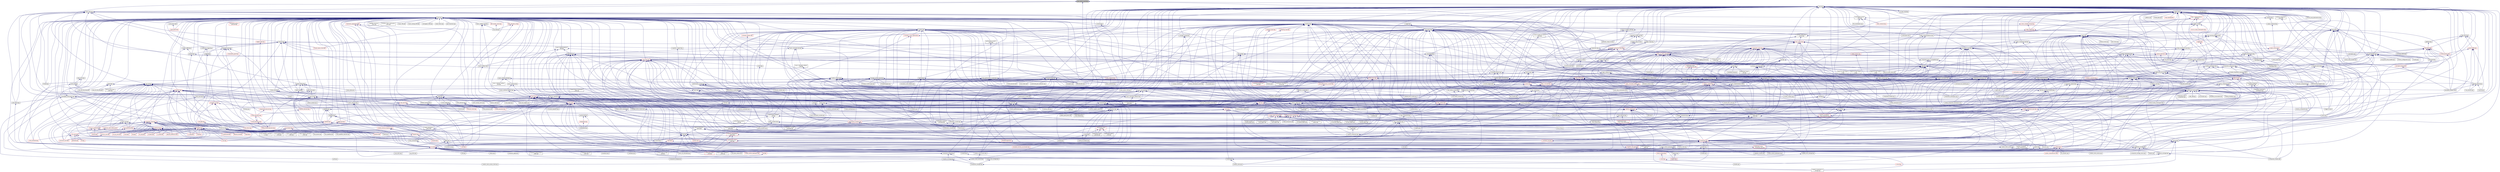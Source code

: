digraph "get_remote_result.hpp"
{
  edge [fontname="Helvetica",fontsize="10",labelfontname="Helvetica",labelfontsize="10"];
  node [fontname="Helvetica",fontsize="10",shape=record];
  Node17 [label="get_remote_result.hpp",height=0.2,width=0.4,color="black", fillcolor="grey75", style="filled", fontcolor="black"];
  Node17 -> Node18 [dir="back",color="midnightblue",fontsize="10",style="solid",fontname="Helvetica"];
  Node18 [label="traits.hpp",height=0.2,width=0.4,color="black", fillcolor="white", style="filled",URL="$d7/db8/include_2traits_8hpp.html"];
  Node18 -> Node19 [dir="back",color="midnightblue",fontsize="10",style="solid",fontname="Helvetica"];
  Node19 [label="future_range_ambiguity\l_2032.cpp",height=0.2,width=0.4,color="black", fillcolor="white", style="filled",URL="$dc/d4e/future__range__ambiguity__2032_8cpp.html"];
  Node18 -> Node20 [dir="back",color="midnightblue",fontsize="10",style="solid",fontname="Helvetica"];
  Node20 [label="unordered_map.cpp",height=0.2,width=0.4,color="black", fillcolor="white", style="filled",URL="$d1/d75/unordered__map_8cpp.html"];
  Node18 -> Node21 [dir="back",color="midnightblue",fontsize="10",style="solid",fontname="Helvetica"];
  Node21 [label="async_cb_colocated.cpp",height=0.2,width=0.4,color="black", fillcolor="white", style="filled",URL="$d7/d7f/async__cb__colocated_8cpp.html"];
  Node18 -> Node22 [dir="back",color="midnightblue",fontsize="10",style="solid",fontname="Helvetica"];
  Node22 [label="partitioned_vector\l_iter.cpp",height=0.2,width=0.4,color="black", fillcolor="white", style="filled",URL="$dc/ddf/partitioned__vector__iter_8cpp.html"];
  Node17 -> Node23 [dir="back",color="midnightblue",fontsize="10",style="solid",fontname="Helvetica"];
  Node23 [label="future_data.hpp",height=0.2,width=0.4,color="black", fillcolor="white", style="filled",URL="$d6/db9/future__data_8hpp.html"];
  Node23 -> Node24 [dir="back",color="midnightblue",fontsize="10",style="solid",fontname="Helvetica"];
  Node24 [label="promise_base.hpp",height=0.2,width=0.4,color="black", fillcolor="white", style="filled",URL="$d0/d70/promise__base_8hpp.html"];
  Node24 -> Node25 [dir="back",color="midnightblue",fontsize="10",style="solid",fontname="Helvetica"];
  Node25 [label="promise.hpp",height=0.2,width=0.4,color="black", fillcolor="white", style="filled",URL="$db/d3f/promise_8hpp.html"];
  Node25 -> Node26 [dir="back",color="midnightblue",fontsize="10",style="solid",fontname="Helvetica"];
  Node26 [label="packaged_action.hpp",height=0.2,width=0.4,color="black", fillcolor="white", style="filled",URL="$dd/d59/packaged__action_8hpp.html"];
  Node26 -> Node27 [dir="back",color="midnightblue",fontsize="10",style="solid",fontname="Helvetica"];
  Node27 [label="lcos.hpp",height=0.2,width=0.4,color="red", fillcolor="white", style="filled",URL="$d5/deb/lcos_8hpp.html"];
  Node27 -> Node33 [dir="back",color="midnightblue",fontsize="10",style="solid",fontname="Helvetica"];
  Node33 [label="heartbeat.cpp",height=0.2,width=0.4,color="black", fillcolor="white", style="filled",URL="$d8/d98/heartbeat_8cpp.html"];
  Node27 -> Node37 [dir="back",color="midnightblue",fontsize="10",style="solid",fontname="Helvetica"];
  Node37 [label="row.hpp",height=0.2,width=0.4,color="red", fillcolor="white", style="filled",URL="$dc/d69/row_8hpp.html"];
  Node37 -> Node43 [dir="back",color="midnightblue",fontsize="10",style="solid",fontname="Helvetica"];
  Node43 [label="grid.cpp",height=0.2,width=0.4,color="black", fillcolor="white", style="filled",URL="$d6/d1b/jacobi__component_2grid_8cpp.html"];
  Node27 -> Node47 [dir="back",color="midnightblue",fontsize="10",style="solid",fontname="Helvetica"];
  Node47 [label="stencil_iterator.hpp",height=0.2,width=0.4,color="red", fillcolor="white", style="filled",URL="$d4/dc8/stencil__iterator_8hpp.html"];
  Node47 -> Node40 [dir="back",color="midnightblue",fontsize="10",style="solid",fontname="Helvetica"];
  Node40 [label="solver.hpp",height=0.2,width=0.4,color="red", fillcolor="white", style="filled",URL="$db/d9a/server_2solver_8hpp.html"];
  Node40 -> Node41 [dir="back",color="midnightblue",fontsize="10",style="solid",fontname="Helvetica"];
  Node41 [label="solver.hpp",height=0.2,width=0.4,color="red", fillcolor="white", style="filled",URL="$d2/d1c/solver_8hpp.html"];
  Node27 -> Node579 [dir="back",color="midnightblue",fontsize="10",style="solid",fontname="Helvetica"];
  Node579 [label="broadcast_unwrap_future\l_2885.cpp",height=0.2,width=0.4,color="black", fillcolor="white", style="filled",URL="$da/df6/broadcast__unwrap__future__2885_8cpp.html"];
  Node27 -> Node580 [dir="back",color="midnightblue",fontsize="10",style="solid",fontname="Helvetica"];
  Node580 [label="broadcast_wait_for\l_2822.cpp",height=0.2,width=0.4,color="black", fillcolor="white", style="filled",URL="$dd/de7/broadcast__wait__for__2822_8cpp.html"];
  Node27 -> Node19 [dir="back",color="midnightblue",fontsize="10",style="solid",fontname="Helvetica"];
  Node27 -> Node21 [dir="back",color="midnightblue",fontsize="10",style="solid",fontname="Helvetica"];
  Node27 -> Node614 [dir="back",color="midnightblue",fontsize="10",style="solid",fontname="Helvetica"];
  Node614 [label="broadcast.cpp",height=0.2,width=0.4,color="black", fillcolor="white", style="filled",URL="$d8/d8b/broadcast_8cpp.html"];
  Node27 -> Node615 [dir="back",color="midnightblue",fontsize="10",style="solid",fontname="Helvetica"];
  Node615 [label="broadcast_apply.cpp",height=0.2,width=0.4,color="black", fillcolor="white", style="filled",URL="$dd/de8/broadcast__apply_8cpp.html"];
  Node27 -> Node620 [dir="back",color="midnightblue",fontsize="10",style="solid",fontname="Helvetica"];
  Node620 [label="fold.cpp",height=0.2,width=0.4,color="black", fillcolor="white", style="filled",URL="$d8/dd8/fold_8cpp.html"];
  Node27 -> Node625 [dir="back",color="midnightblue",fontsize="10",style="solid",fontname="Helvetica"];
  Node625 [label="local_latch.cpp",height=0.2,width=0.4,color="black", fillcolor="white", style="filled",URL="$d4/db4/local__latch_8cpp.html"];
  Node27 -> Node632 [dir="back",color="midnightblue",fontsize="10",style="solid",fontname="Helvetica"];
  Node632 [label="reduce.cpp",height=0.2,width=0.4,color="black", fillcolor="white", style="filled",URL="$d5/d6d/reduce_8cpp.html"];
  Node26 -> Node654 [dir="back",color="midnightblue",fontsize="10",style="solid",fontname="Helvetica"];
  Node654 [label="async_continue.hpp",height=0.2,width=0.4,color="black", fillcolor="white", style="filled",URL="$d9/d8b/async__continue_8hpp.html"];
  Node654 -> Node655 [dir="back",color="midnightblue",fontsize="10",style="solid",fontname="Helvetica"];
  Node655 [label="async.hpp",height=0.2,width=0.4,color="red", fillcolor="white", style="filled",URL="$d5/d2c/async_8hpp.html"];
  Node655 -> Node45 [dir="back",color="midnightblue",fontsize="10",style="solid",fontname="Helvetica"];
  Node45 [label="stencil_iterator.cpp",height=0.2,width=0.4,color="black", fillcolor="white", style="filled",URL="$d6/de1/server_2stencil__iterator_8cpp.html"];
  Node655 -> Node656 [dir="back",color="midnightblue",fontsize="10",style="solid",fontname="Helvetica"];
  Node656 [label="apply.hpp",height=0.2,width=0.4,color="red", fillcolor="white", style="filled",URL="$d7/d4c/apply_8hpp.html"];
  Node656 -> Node698 [dir="back",color="midnightblue",fontsize="10",style="solid",fontname="Helvetica"];
  Node698 [label="dataflow.hpp",height=0.2,width=0.4,color="black", fillcolor="white", style="filled",URL="$db/d03/lcos_2dataflow_8hpp.html"];
  Node698 -> Node699 [dir="back",color="midnightblue",fontsize="10",style="solid",fontname="Helvetica"];
  Node699 [label="dataflow.hpp",height=0.2,width=0.4,color="red", fillcolor="white", style="filled",URL="$d6/dd8/dataflow_8hpp.html"];
  Node699 -> Node700 [dir="back",color="midnightblue",fontsize="10",style="solid",fontname="Helvetica"];
  Node700 [label="target_distribution\l_policy.hpp",height=0.2,width=0.4,color="black", fillcolor="white", style="filled",URL="$d4/d4a/compute_2host_2target__distribution__policy_8hpp.html"];
  Node700 -> Node701 [dir="back",color="midnightblue",fontsize="10",style="solid",fontname="Helvetica"];
  Node701 [label="host.hpp",height=0.2,width=0.4,color="red", fillcolor="white", style="filled",URL="$dd/d78/host_8hpp.html"];
  Node699 -> Node707 [dir="back",color="midnightblue",fontsize="10",style="solid",fontname="Helvetica"];
  Node707 [label="local_lcos.hpp",height=0.2,width=0.4,color="black", fillcolor="white", style="filled",URL="$db/d67/local__lcos_8hpp.html"];
  Node707 -> Node85 [dir="back",color="midnightblue",fontsize="10",style="solid",fontname="Helvetica"];
  Node85 [label="template_function_accumulator.hpp",height=0.2,width=0.4,color="red", fillcolor="white", style="filled",URL="$d7/da6/server_2template__function__accumulator_8hpp.html"];
  Node707 -> Node708 [dir="back",color="midnightblue",fontsize="10",style="solid",fontname="Helvetica"];
  Node708 [label="allgather_and_gate.hpp",height=0.2,width=0.4,color="red", fillcolor="white", style="filled",URL="$d9/dbb/allgather__and__gate_8hpp.html"];
  Node708 -> Node90 [dir="back",color="midnightblue",fontsize="10",style="solid",fontname="Helvetica"];
  Node90 [label="allgather_module.cpp",height=0.2,width=0.4,color="black", fillcolor="white", style="filled",URL="$df/de4/allgather__module_8cpp.html"];
  Node708 -> Node92 [dir="back",color="midnightblue",fontsize="10",style="solid",fontname="Helvetica"];
  Node92 [label="ag_client.cpp",height=0.2,width=0.4,color="black", fillcolor="white", style="filled",URL="$d4/d5d/ag__client_8cpp.html"];
  Node707 -> Node180 [dir="back",color="midnightblue",fontsize="10",style="solid",fontname="Helvetica"];
  Node180 [label="simple_central_tuplespace.hpp",height=0.2,width=0.4,color="black", fillcolor="white", style="filled",URL="$db/d69/server_2simple__central__tuplespace_8hpp.html"];
  Node180 -> Node181 [dir="back",color="midnightblue",fontsize="10",style="solid",fontname="Helvetica"];
  Node181 [label="simple_central_tuplespace.cpp",height=0.2,width=0.4,color="black", fillcolor="white", style="filled",URL="$d3/dec/simple__central__tuplespace_8cpp.html"];
  Node180 -> Node182 [dir="back",color="midnightblue",fontsize="10",style="solid",fontname="Helvetica"];
  Node182 [label="simple_central_tuplespace.hpp",height=0.2,width=0.4,color="red", fillcolor="white", style="filled",URL="$d0/d4b/stubs_2simple__central__tuplespace_8hpp.html"];
  Node707 -> Node27 [dir="back",color="midnightblue",fontsize="10",style="solid",fontname="Helvetica"];
  Node707 -> Node262 [dir="back",color="midnightblue",fontsize="10",style="solid",fontname="Helvetica"];
  Node262 [label="ignore_while_locked\l_1485.cpp",height=0.2,width=0.4,color="black", fillcolor="white", style="filled",URL="$db/d24/ignore__while__locked__1485_8cpp.html"];
  Node707 -> Node269 [dir="back",color="midnightblue",fontsize="10",style="solid",fontname="Helvetica"];
  Node269 [label="safely_destroy_promise\l_1481.cpp",height=0.2,width=0.4,color="black", fillcolor="white", style="filled",URL="$dd/d62/safely__destroy__promise__1481_8cpp.html"];
  Node707 -> Node335 [dir="back",color="midnightblue",fontsize="10",style="solid",fontname="Helvetica"];
  Node335 [label="await.cpp",height=0.2,width=0.4,color="black", fillcolor="white", style="filled",URL="$d6/d41/await_8cpp.html"];
  Node707 -> Node343 [dir="back",color="midnightblue",fontsize="10",style="solid",fontname="Helvetica"];
  Node343 [label="local_barrier.cpp",height=0.2,width=0.4,color="black", fillcolor="white", style="filled",URL="$d2/db4/tests_2unit_2lcos_2local__barrier_8cpp.html"];
  Node707 -> Node344 [dir="back",color="midnightblue",fontsize="10",style="solid",fontname="Helvetica"];
  Node344 [label="local_dataflow.cpp",height=0.2,width=0.4,color="black", fillcolor="white", style="filled",URL="$d9/d92/local__dataflow_8cpp.html"];
  Node707 -> Node345 [dir="back",color="midnightblue",fontsize="10",style="solid",fontname="Helvetica"];
  Node345 [label="local_dataflow_executor.cpp",height=0.2,width=0.4,color="black", fillcolor="white", style="filled",URL="$d2/d73/local__dataflow__executor_8cpp.html"];
  Node707 -> Node346 [dir="back",color="midnightblue",fontsize="10",style="solid",fontname="Helvetica"];
  Node346 [label="local_dataflow_executor\l_v1.cpp",height=0.2,width=0.4,color="black", fillcolor="white", style="filled",URL="$df/d49/local__dataflow__executor__v1_8cpp.html"];
  Node707 -> Node347 [dir="back",color="midnightblue",fontsize="10",style="solid",fontname="Helvetica"];
  Node347 [label="local_dataflow_std\l_array.cpp",height=0.2,width=0.4,color="black", fillcolor="white", style="filled",URL="$db/dcb/local__dataflow__std__array_8cpp.html"];
  Node707 -> Node625 [dir="back",color="midnightblue",fontsize="10",style="solid",fontname="Helvetica"];
  Node699 -> Node709 [dir="back",color="midnightblue",fontsize="10",style="solid",fontname="Helvetica"];
  Node709 [label="gather.hpp",height=0.2,width=0.4,color="black", fillcolor="white", style="filled",URL="$d8/d2b/gather_8hpp.html"];
  Node709 -> Node80 [dir="back",color="midnightblue",fontsize="10",style="solid",fontname="Helvetica"];
  Node80 [label="1d_stencil_8.cpp",height=0.2,width=0.4,color="black", fillcolor="white", style="filled",URL="$df/de0/1d__stencil__8_8cpp.html"];
  Node709 -> Node27 [dir="back",color="midnightblue",fontsize="10",style="solid",fontname="Helvetica"];
  Node699 -> Node731 [dir="back",color="midnightblue",fontsize="10",style="solid",fontname="Helvetica"];
  Node731 [label="task_block.hpp",height=0.2,width=0.4,color="red", fillcolor="white", style="filled",URL="$de/db7/task__block_8hpp.html"];
  Node699 -> Node733 [dir="back",color="midnightblue",fontsize="10",style="solid",fontname="Helvetica"];
  Node733 [label="foreach_partitioner.hpp",height=0.2,width=0.4,color="red", fillcolor="white", style="filled",URL="$de/deb/foreach__partitioner_8hpp.html"];
  Node733 -> Node734 [dir="back",color="midnightblue",fontsize="10",style="solid",fontname="Helvetica"];
  Node734 [label="copy.hpp",height=0.2,width=0.4,color="red", fillcolor="white", style="filled",URL="$d3/d90/algorithms_2copy_8hpp.html"];
  Node733 -> Node749 [dir="back",color="midnightblue",fontsize="10",style="solid",fontname="Helvetica"];
  Node749 [label="destroy.hpp",height=0.2,width=0.4,color="red", fillcolor="white", style="filled",URL="$df/dd5/destroy_8hpp.html"];
  Node733 -> Node754 [dir="back",color="midnightblue",fontsize="10",style="solid",fontname="Helvetica"];
  Node754 [label="for_each.hpp",height=0.2,width=0.4,color="red", fillcolor="white", style="filled",URL="$d8/d62/algorithms_2for__each_8hpp.html"];
  Node754 -> Node755 [dir="back",color="midnightblue",fontsize="10",style="solid",fontname="Helvetica"];
  Node755 [label="block_allocator.hpp",height=0.2,width=0.4,color="black", fillcolor="white", style="filled",URL="$d9/d7a/block__allocator_8hpp.html"];
  Node755 -> Node701 [dir="back",color="midnightblue",fontsize="10",style="solid",fontname="Helvetica"];
  Node754 -> Node765 [dir="back",color="midnightblue",fontsize="10",style="solid",fontname="Helvetica"];
  Node765 [label="fill.hpp",height=0.2,width=0.4,color="red", fillcolor="white", style="filled",URL="$d2/d63/algorithms_2fill_8hpp.html"];
  Node754 -> Node769 [dir="back",color="midnightblue",fontsize="10",style="solid",fontname="Helvetica"];
  Node769 [label="generate.hpp",height=0.2,width=0.4,color="red", fillcolor="white", style="filled",URL="$d5/da9/algorithms_2generate_8hpp.html"];
  Node754 -> Node785 [dir="back",color="midnightblue",fontsize="10",style="solid",fontname="Helvetica"];
  Node785 [label="numa_allocator.hpp",height=0.2,width=0.4,color="red", fillcolor="white", style="filled",URL="$d7/df0/numa__allocator_8hpp.html"];
  Node699 -> Node801 [dir="back",color="midnightblue",fontsize="10",style="solid",fontname="Helvetica"];
  Node801 [label="partitioner.hpp",height=0.2,width=0.4,color="red", fillcolor="white", style="filled",URL="$d6/d03/parallel_2util_2partitioner_8hpp.html"];
  Node801 -> Node802 [dir="back",color="midnightblue",fontsize="10",style="solid",fontname="Helvetica"];
  Node802 [label="adjacent_difference.hpp",height=0.2,width=0.4,color="red", fillcolor="white", style="filled",URL="$d1/d17/adjacent__difference_8hpp.html"];
  Node801 -> Node806 [dir="back",color="midnightblue",fontsize="10",style="solid",fontname="Helvetica"];
  Node806 [label="adjacent_find.hpp",height=0.2,width=0.4,color="red", fillcolor="white", style="filled",URL="$d6/d68/adjacent__find_8hpp.html"];
  Node801 -> Node808 [dir="back",color="midnightblue",fontsize="10",style="solid",fontname="Helvetica"];
  Node808 [label="all_any_none.hpp",height=0.2,width=0.4,color="red", fillcolor="white", style="filled",URL="$d8/ddd/all__any__none_8hpp.html"];
  Node801 -> Node810 [dir="back",color="midnightblue",fontsize="10",style="solid",fontname="Helvetica"];
  Node810 [label="count.hpp",height=0.2,width=0.4,color="red", fillcolor="white", style="filled",URL="$d7/d8f/algorithms_2count_8hpp.html"];
  Node801 -> Node815 [dir="back",color="midnightblue",fontsize="10",style="solid",fontname="Helvetica"];
  Node815 [label="equal.hpp",height=0.2,width=0.4,color="red", fillcolor="white", style="filled",URL="$dc/d0a/equal_8hpp.html"];
  Node801 -> Node817 [dir="back",color="midnightblue",fontsize="10",style="solid",fontname="Helvetica"];
  Node817 [label="exclusive_scan.hpp",height=0.2,width=0.4,color="red", fillcolor="white", style="filled",URL="$d8/d31/algorithms_2exclusive__scan_8hpp.html"];
  Node801 -> Node826 [dir="back",color="midnightblue",fontsize="10",style="solid",fontname="Helvetica"];
  Node826 [label="find.hpp",height=0.2,width=0.4,color="red", fillcolor="white", style="filled",URL="$d5/dc1/algorithms_2find_8hpp.html"];
  Node801 -> Node829 [dir="back",color="midnightblue",fontsize="10",style="solid",fontname="Helvetica"];
  Node829 [label="for_loop.hpp",height=0.2,width=0.4,color="red", fillcolor="white", style="filled",URL="$de/dee/for__loop_8hpp.html"];
  Node801 -> Node831 [dir="back",color="midnightblue",fontsize="10",style="solid",fontname="Helvetica"];
  Node831 [label="includes.hpp",height=0.2,width=0.4,color="red", fillcolor="white", style="filled",URL="$d5/d6e/includes_8hpp.html"];
  Node801 -> Node832 [dir="back",color="midnightblue",fontsize="10",style="solid",fontname="Helvetica"];
  Node832 [label="inclusive_scan.hpp",height=0.2,width=0.4,color="red", fillcolor="white", style="filled",URL="$da/dbf/algorithms_2inclusive__scan_8hpp.html"];
  Node832 -> Node817 [dir="back",color="midnightblue",fontsize="10",style="solid",fontname="Helvetica"];
  Node801 -> Node837 [dir="back",color="midnightblue",fontsize="10",style="solid",fontname="Helvetica"];
  Node837 [label="is_heap.hpp",height=0.2,width=0.4,color="red", fillcolor="white", style="filled",URL="$df/d5d/algorithms_2is__heap_8hpp.html"];
  Node801 -> Node841 [dir="back",color="midnightblue",fontsize="10",style="solid",fontname="Helvetica"];
  Node841 [label="is_partitioned.hpp",height=0.2,width=0.4,color="red", fillcolor="white", style="filled",URL="$d8/dcf/is__partitioned_8hpp.html"];
  Node801 -> Node843 [dir="back",color="midnightblue",fontsize="10",style="solid",fontname="Helvetica"];
  Node843 [label="is_sorted.hpp",height=0.2,width=0.4,color="red", fillcolor="white", style="filled",URL="$d7/d12/is__sorted_8hpp.html"];
  Node699 -> Node858 [dir="back",color="midnightblue",fontsize="10",style="solid",fontname="Helvetica"];
  Node858 [label="partitioner_with_cleanup.hpp",height=0.2,width=0.4,color="red", fillcolor="white", style="filled",URL="$d5/ded/partitioner__with__cleanup_8hpp.html"];
  Node858 -> Node755 [dir="back",color="midnightblue",fontsize="10",style="solid",fontname="Helvetica"];
  Node699 -> Node869 [dir="back",color="midnightblue",fontsize="10",style="solid",fontname="Helvetica"];
  Node869 [label="scan_partitioner.hpp",height=0.2,width=0.4,color="red", fillcolor="white", style="filled",URL="$dd/d59/scan__partitioner_8hpp.html"];
  Node869 -> Node734 [dir="back",color="midnightblue",fontsize="10",style="solid",fontname="Helvetica"];
  Node869 -> Node817 [dir="back",color="midnightblue",fontsize="10",style="solid",fontname="Helvetica"];
  Node869 -> Node832 [dir="back",color="midnightblue",fontsize="10",style="solid",fontname="Helvetica"];
  Node869 -> Node870 [dir="back",color="midnightblue",fontsize="10",style="solid",fontname="Helvetica"];
  Node870 [label="partition.hpp",height=0.2,width=0.4,color="red", fillcolor="white", style="filled",URL="$db/d01/hpx_2parallel_2algorithms_2partition_8hpp.html"];
  Node699 -> Node876 [dir="back",color="midnightblue",fontsize="10",style="solid",fontname="Helvetica"];
  Node876 [label="binpacking_distribution\l_policy.hpp",height=0.2,width=0.4,color="black", fillcolor="white", style="filled",URL="$d8/d02/binpacking__distribution__policy_8hpp.html"];
  Node876 -> Node877 [dir="back",color="midnightblue",fontsize="10",style="solid",fontname="Helvetica"];
  Node877 [label="components.hpp",height=0.2,width=0.4,color="red", fillcolor="white", style="filled",URL="$d2/d8d/components_8hpp.html"];
  Node877 -> Node85 [dir="back",color="midnightblue",fontsize="10",style="solid",fontname="Helvetica"];
  Node877 -> Node90 [dir="back",color="midnightblue",fontsize="10",style="solid",fontname="Helvetica"];
  Node877 -> Node708 [dir="back",color="midnightblue",fontsize="10",style="solid",fontname="Helvetica"];
  Node877 -> Node40 [dir="back",color="midnightblue",fontsize="10",style="solid",fontname="Helvetica"];
  Node877 -> Node114 [dir="back",color="midnightblue",fontsize="10",style="solid",fontname="Helvetica"];
  Node114 [label="nqueen.hpp",height=0.2,width=0.4,color="black", fillcolor="white", style="filled",URL="$de/d58/server_2nqueen_8hpp.html"];
  Node114 -> Node113 [dir="back",color="midnightblue",fontsize="10",style="solid",fontname="Helvetica"];
  Node113 [label="nqueen.cpp",height=0.2,width=0.4,color="black", fillcolor="white", style="filled",URL="$db/dca/nqueen_8cpp.html"];
  Node114 -> Node115 [dir="back",color="midnightblue",fontsize="10",style="solid",fontname="Helvetica"];
  Node115 [label="nqueen.hpp",height=0.2,width=0.4,color="black", fillcolor="white", style="filled",URL="$da/dfd/stubs_2nqueen_8hpp.html"];
  Node115 -> Node116 [dir="back",color="midnightblue",fontsize="10",style="solid",fontname="Helvetica"];
  Node116 [label="nqueen.hpp",height=0.2,width=0.4,color="red", fillcolor="white", style="filled",URL="$d0/d07/nqueen_8hpp.html"];
  Node877 -> Node118 [dir="back",color="midnightblue",fontsize="10",style="solid",fontname="Helvetica"];
  Node118 [label="sine.cpp",height=0.2,width=0.4,color="black", fillcolor="white", style="filled",URL="$d3/d0d/server_2sine_8cpp.html"];
  Node877 -> Node144 [dir="back",color="midnightblue",fontsize="10",style="solid",fontname="Helvetica"];
  Node144 [label="random_mem_access.hpp",height=0.2,width=0.4,color="black", fillcolor="white", style="filled",URL="$d0/d19/server_2random__mem__access_8hpp.html"];
  Node144 -> Node143 [dir="back",color="midnightblue",fontsize="10",style="solid",fontname="Helvetica"];
  Node143 [label="random_mem_access.cpp",height=0.2,width=0.4,color="black", fillcolor="white", style="filled",URL="$d1/d51/random__mem__access_8cpp.html"];
  Node144 -> Node145 [dir="back",color="midnightblue",fontsize="10",style="solid",fontname="Helvetica"];
  Node145 [label="random_mem_access.hpp",height=0.2,width=0.4,color="black", fillcolor="white", style="filled",URL="$d3/d32/stubs_2random__mem__access_8hpp.html"];
  Node145 -> Node146 [dir="back",color="midnightblue",fontsize="10",style="solid",fontname="Helvetica"];
  Node146 [label="random_mem_access.hpp",height=0.2,width=0.4,color="black", fillcolor="white", style="filled",URL="$db/de8/random__mem__access_8hpp.html"];
  Node146 -> Node147 [dir="back",color="midnightblue",fontsize="10",style="solid",fontname="Helvetica"];
  Node147 [label="random_mem_access_client.cpp",height=0.2,width=0.4,color="black", fillcolor="white", style="filled",URL="$df/d1b/random__mem__access__client_8cpp.html"];
  Node877 -> Node167 [dir="back",color="midnightblue",fontsize="10",style="solid",fontname="Helvetica"];
  Node167 [label="throttle.hpp",height=0.2,width=0.4,color="black", fillcolor="white", style="filled",URL="$db/dc9/server_2throttle_8hpp.html"];
  Node167 -> Node166 [dir="back",color="midnightblue",fontsize="10",style="solid",fontname="Helvetica"];
  Node166 [label="throttle.cpp",height=0.2,width=0.4,color="black", fillcolor="white", style="filled",URL="$de/d56/server_2throttle_8cpp.html"];
  Node167 -> Node168 [dir="back",color="midnightblue",fontsize="10",style="solid",fontname="Helvetica"];
  Node168 [label="throttle.hpp",height=0.2,width=0.4,color="black", fillcolor="white", style="filled",URL="$d5/dec/stubs_2throttle_8hpp.html"];
  Node168 -> Node169 [dir="back",color="midnightblue",fontsize="10",style="solid",fontname="Helvetica"];
  Node169 [label="throttle.hpp",height=0.2,width=0.4,color="black", fillcolor="white", style="filled",URL="$d2/d2e/throttle_8hpp.html"];
  Node169 -> Node170 [dir="back",color="midnightblue",fontsize="10",style="solid",fontname="Helvetica"];
  Node170 [label="throttle.cpp",height=0.2,width=0.4,color="black", fillcolor="white", style="filled",URL="$db/d02/throttle_8cpp.html"];
  Node169 -> Node171 [dir="back",color="midnightblue",fontsize="10",style="solid",fontname="Helvetica"];
  Node171 [label="throttle_client.cpp",height=0.2,width=0.4,color="black", fillcolor="white", style="filled",URL="$d0/db7/throttle__client_8cpp.html"];
  Node877 -> Node171 [dir="back",color="midnightblue",fontsize="10",style="solid",fontname="Helvetica"];
  Node877 -> Node180 [dir="back",color="midnightblue",fontsize="10",style="solid",fontname="Helvetica"];
  Node877 -> Node884 [dir="back",color="midnightblue",fontsize="10",style="solid",fontname="Helvetica"];
  Node884 [label="runtime.hpp",height=0.2,width=0.4,color="red", fillcolor="white", style="filled",URL="$d5/d15/include_2runtime_8hpp.html"];
  Node884 -> Node665 [dir="back",color="midnightblue",fontsize="10",style="solid",fontname="Helvetica"];
  Node665 [label="rnd_future_reduce.cpp",height=0.2,width=0.4,color="black", fillcolor="white", style="filled",URL="$d1/db5/rnd__future__reduce_8cpp.html"];
  Node884 -> Node885 [dir="back",color="midnightblue",fontsize="10",style="solid",fontname="Helvetica"];
  Node885 [label="system_characteristics.hpp",height=0.2,width=0.4,color="red", fillcolor="white", style="filled",URL="$d0/d07/system__characteristics_8hpp.html"];
  Node884 -> Node889 [dir="back",color="midnightblue",fontsize="10",style="solid",fontname="Helvetica"];
  Node889 [label="future_hang_on_then\l_629.cpp",height=0.2,width=0.4,color="black", fillcolor="white", style="filled",URL="$d1/ddc/future__hang__on__then__629_8cpp.html"];
  Node884 -> Node891 [dir="back",color="midnightblue",fontsize="10",style="solid",fontname="Helvetica"];
  Node891 [label="all_counters.cpp",height=0.2,width=0.4,color="black", fillcolor="white", style="filled",URL="$d1/d66/all__counters_8cpp.html"];
  Node877 -> Node913 [dir="back",color="midnightblue",fontsize="10",style="solid",fontname="Helvetica"];
  Node913 [label="future_serialization\l_1898.cpp",height=0.2,width=0.4,color="black", fillcolor="white", style="filled",URL="$da/dde/future__serialization__1898_8cpp.html"];
  Node877 -> Node901 [dir="back",color="midnightblue",fontsize="10",style="solid",fontname="Helvetica"];
  Node901 [label="migrate_component_to\l_storage.cpp",height=0.2,width=0.4,color="black", fillcolor="white", style="filled",URL="$dd/d02/migrate__component__to__storage_8cpp.html"];
  Node877 -> Node21 [dir="back",color="midnightblue",fontsize="10",style="solid",fontname="Helvetica"];
  Node699 -> Node925 [dir="back",color="midnightblue",fontsize="10",style="solid",fontname="Helvetica"];
  Node925 [label="default_distribution\l_policy.hpp",height=0.2,width=0.4,color="black", fillcolor="white", style="filled",URL="$dd/d99/default__distribution__policy_8hpp.html"];
  Node925 -> Node926 [dir="back",color="midnightblue",fontsize="10",style="solid",fontname="Helvetica"];
  Node926 [label="container_distribution\l_policy.hpp",height=0.2,width=0.4,color="red", fillcolor="white", style="filled",URL="$dd/d5c/container__distribution__policy_8hpp.html"];
  Node926 -> Node927 [dir="back",color="midnightblue",fontsize="10",style="solid",fontname="Helvetica"];
  Node927 [label="partitioned_vector\l_decl.hpp",height=0.2,width=0.4,color="red", fillcolor="white", style="filled",URL="$d2/d77/partitioned__vector__decl_8hpp.html"];
  Node927 -> Node944 [dir="back",color="midnightblue",fontsize="10",style="solid",fontname="Helvetica"];
  Node944 [label="partitioned_vector\l_component_impl.hpp",height=0.2,width=0.4,color="red", fillcolor="white", style="filled",URL="$d1/d79/partitioned__vector__component__impl_8hpp.html"];
  Node944 -> Node946 [dir="back",color="midnightblue",fontsize="10",style="solid",fontname="Helvetica"];
  Node946 [label="partitioned_vector\l_impl.hpp",height=0.2,width=0.4,color="red", fillcolor="white", style="filled",URL="$d0/db1/partitioned__vector__impl_8hpp.html"];
  Node927 -> Node946 [dir="back",color="midnightblue",fontsize="10",style="solid",fontname="Helvetica"];
  Node926 -> Node946 [dir="back",color="midnightblue",fontsize="10",style="solid",fontname="Helvetica"];
  Node926 -> Node950 [dir="back",color="midnightblue",fontsize="10",style="solid",fontname="Helvetica"];
  Node950 [label="unordered_map.hpp",height=0.2,width=0.4,color="red", fillcolor="white", style="filled",URL="$d9/ddf/hpx_2components_2containers_2unordered_2unordered__map_8hpp.html"];
  Node950 -> Node951 [dir="back",color="midnightblue",fontsize="10",style="solid",fontname="Helvetica"];
  Node951 [label="component_storage.hpp",height=0.2,width=0.4,color="black", fillcolor="white", style="filled",URL="$d6/d36/components_2component__storage_2server_2component__storage_8hpp.html"];
  Node951 -> Node952 [dir="back",color="midnightblue",fontsize="10",style="solid",fontname="Helvetica"];
  Node952 [label="component_storage.hpp",height=0.2,width=0.4,color="black", fillcolor="white", style="filled",URL="$d0/dd6/components_2component__storage_2component__storage_8hpp.html"];
  Node952 -> Node953 [dir="back",color="midnightblue",fontsize="10",style="solid",fontname="Helvetica"];
  Node953 [label="migrate_to_storage.hpp",height=0.2,width=0.4,color="black", fillcolor="white", style="filled",URL="$da/d18/migrate__to__storage_8hpp.html"];
  Node953 -> Node954 [dir="back",color="midnightblue",fontsize="10",style="solid",fontname="Helvetica"];
  Node954 [label="component_storage.hpp",height=0.2,width=0.4,color="black", fillcolor="white", style="filled",URL="$d4/dfe/include_2component__storage_8hpp.html"];
  Node954 -> Node901 [dir="back",color="midnightblue",fontsize="10",style="solid",fontname="Helvetica"];
  Node952 -> Node954 [dir="back",color="midnightblue",fontsize="10",style="solid",fontname="Helvetica"];
  Node952 -> Node955 [dir="back",color="midnightblue",fontsize="10",style="solid",fontname="Helvetica"];
  Node955 [label="component_storage.cpp",height=0.2,width=0.4,color="black", fillcolor="white", style="filled",URL="$d4/ddf/component__storage_8cpp.html"];
  Node951 -> Node956 [dir="back",color="midnightblue",fontsize="10",style="solid",fontname="Helvetica"];
  Node956 [label="migrate_from_storage.hpp",height=0.2,width=0.4,color="black", fillcolor="white", style="filled",URL="$d3/d9f/server_2migrate__from__storage_8hpp.html"];
  Node956 -> Node957 [dir="back",color="midnightblue",fontsize="10",style="solid",fontname="Helvetica"];
  Node957 [label="migrate_from_storage.hpp",height=0.2,width=0.4,color="black", fillcolor="white", style="filled",URL="$db/d0f/migrate__from__storage_8hpp.html"];
  Node957 -> Node954 [dir="back",color="midnightblue",fontsize="10",style="solid",fontname="Helvetica"];
  Node951 -> Node958 [dir="back",color="midnightblue",fontsize="10",style="solid",fontname="Helvetica"];
  Node958 [label="migrate_to_storage.hpp",height=0.2,width=0.4,color="black", fillcolor="white", style="filled",URL="$d4/d4c/server_2migrate__to__storage_8hpp.html"];
  Node958 -> Node953 [dir="back",color="midnightblue",fontsize="10",style="solid",fontname="Helvetica"];
  Node958 -> Node959 [dir="back",color="midnightblue",fontsize="10",style="solid",fontname="Helvetica"];
  Node959 [label="component_module.cpp",height=0.2,width=0.4,color="black", fillcolor="white", style="filled",URL="$de/dc1/component__storage_2component__module_8cpp.html"];
  Node951 -> Node960 [dir="back",color="midnightblue",fontsize="10",style="solid",fontname="Helvetica"];
  Node960 [label="component_storage_server.cpp",height=0.2,width=0.4,color="black", fillcolor="white", style="filled",URL="$d4/dcb/component__storage__server_8cpp.html"];
  Node950 -> Node962 [dir="back",color="midnightblue",fontsize="10",style="solid",fontname="Helvetica"];
  Node962 [label="partition_unordered\l_map_component.cpp",height=0.2,width=0.4,color="black", fillcolor="white", style="filled",URL="$d5/d34/partition__unordered__map__component_8cpp.html"];
  Node925 -> Node877 [dir="back",color="midnightblue",fontsize="10",style="solid",fontname="Helvetica"];
  Node925 -> Node963 [dir="back",color="midnightblue",fontsize="10",style="solid",fontname="Helvetica"];
  Node963 [label="new.hpp",height=0.2,width=0.4,color="black", fillcolor="white", style="filled",URL="$df/d64/runtime_2components_2new_8hpp.html"];
  Node963 -> Node927 [dir="back",color="midnightblue",fontsize="10",style="solid",fontname="Helvetica"];
  Node963 -> Node946 [dir="back",color="midnightblue",fontsize="10",style="solid",fontname="Helvetica"];
  Node963 -> Node950 [dir="back",color="midnightblue",fontsize="10",style="solid",fontname="Helvetica"];
  Node963 -> Node964 [dir="back",color="midnightblue",fontsize="10",style="solid",fontname="Helvetica"];
  Node964 [label="process.hpp",height=0.2,width=0.4,color="red", fillcolor="white", style="filled",URL="$da/dac/components_2process_2process_8hpp.html"];
  Node964 -> Node966 [dir="back",color="midnightblue",fontsize="10",style="solid",fontname="Helvetica"];
  Node966 [label="process.cpp",height=0.2,width=0.4,color="black", fillcolor="white", style="filled",URL="$d0/d4c/process_8cpp.html"];
  Node963 -> Node877 [dir="back",color="midnightblue",fontsize="10",style="solid",fontname="Helvetica"];
  Node963 -> Node967 [dir="back",color="midnightblue",fontsize="10",style="solid",fontname="Helvetica"];
  Node967 [label="channel.hpp",height=0.2,width=0.4,color="black", fillcolor="white", style="filled",URL="$db/d20/channel_8hpp.html"];
  Node967 -> Node27 [dir="back",color="midnightblue",fontsize="10",style="solid",fontname="Helvetica"];
  Node963 -> Node709 [dir="back",color="midnightblue",fontsize="10",style="solid",fontname="Helvetica"];
  Node963 -> Node968 [dir="back",color="midnightblue",fontsize="10",style="solid",fontname="Helvetica"];
  Node968 [label="latch.hpp",height=0.2,width=0.4,color="red", fillcolor="white", style="filled",URL="$dc/d93/latch_8hpp.html"];
  Node968 -> Node27 [dir="back",color="midnightblue",fontsize="10",style="solid",fontname="Helvetica"];
  Node968 -> Node972 [dir="back",color="midnightblue",fontsize="10",style="solid",fontname="Helvetica"];
  Node972 [label="runtime_impl.cpp",height=0.2,width=0.4,color="black", fillcolor="white", style="filled",URL="$d2/d28/runtime__impl_8cpp.html"];
  Node963 -> Node955 [dir="back",color="midnightblue",fontsize="10",style="solid",fontname="Helvetica"];
  Node699 -> Node973 [dir="back",color="midnightblue",fontsize="10",style="solid",fontname="Helvetica"];
  Node973 [label="target_distribution\l_policy.hpp",height=0.2,width=0.4,color="black", fillcolor="white", style="filled",URL="$d3/dec/runtime_2components_2target__distribution__policy_8hpp.html"];
  Node973 -> Node974 [dir="back",color="midnightblue",fontsize="10",style="solid",fontname="Helvetica"];
  Node974 [label="migrate_component.hpp",height=0.2,width=0.4,color="black", fillcolor="white", style="filled",URL="$d2/dd9/migrate__component_8hpp.html"];
  Node974 -> Node877 [dir="back",color="midnightblue",fontsize="10",style="solid",fontname="Helvetica"];
  Node698 -> Node975 [dir="back",color="midnightblue",fontsize="10",style="solid",fontname="Helvetica"];
  Node975 [label="dataflow.hpp",height=0.2,width=0.4,color="black", fillcolor="white", style="filled",URL="$d8/de2/lcos_2local_2dataflow_8hpp.html"];
  Node975 -> Node699 [dir="back",color="midnightblue",fontsize="10",style="solid",fontname="Helvetica"];
  Node975 -> Node976 [dir="back",color="midnightblue",fontsize="10",style="solid",fontname="Helvetica"];
  Node976 [label="scan.hpp",height=0.2,width=0.4,color="red", fillcolor="white", style="filled",URL="$de/dc0/scan_8hpp.html"];
  Node975 -> Node977 [dir="back",color="midnightblue",fontsize="10",style="solid",fontname="Helvetica"];
  Node977 [label="transfer.hpp",height=0.2,width=0.4,color="red", fillcolor="white", style="filled",URL="$da/d37/parallel_2segmented__algorithms_2detail_2transfer_8hpp.html"];
  Node698 -> Node870 [dir="back",color="midnightblue",fontsize="10",style="solid",fontname="Helvetica"];
  Node698 -> Node983 [dir="back",color="midnightblue",fontsize="10",style="solid",fontname="Helvetica"];
  Node983 [label="performance_counter\l_set.hpp",height=0.2,width=0.4,color="black", fillcolor="white", style="filled",URL="$db/d5c/performance__counter__set_8hpp.html"];
  Node983 -> Node984 [dir="back",color="midnightblue",fontsize="10",style="solid",fontname="Helvetica"];
  Node984 [label="performance_counters.hpp",height=0.2,width=0.4,color="red", fillcolor="white", style="filled",URL="$d6/dac/performance__counters_8hpp.html"];
  Node984 -> Node33 [dir="back",color="midnightblue",fontsize="10",style="solid",fontname="Helvetica"];
  Node984 -> Node891 [dir="back",color="midnightblue",fontsize="10",style="solid",fontname="Helvetica"];
  Node983 -> Node988 [dir="back",color="midnightblue",fontsize="10",style="solid",fontname="Helvetica"];
  Node988 [label="arithmetics_counter.hpp",height=0.2,width=0.4,color="black", fillcolor="white", style="filled",URL="$d1/d64/arithmetics__counter_8hpp.html"];
  Node988 -> Node989 [dir="back",color="midnightblue",fontsize="10",style="solid",fontname="Helvetica"];
  Node989 [label="registry.cpp",height=0.2,width=0.4,color="black", fillcolor="white", style="filled",URL="$d6/d72/registry_8cpp.html"];
  Node988 -> Node990 [dir="back",color="midnightblue",fontsize="10",style="solid",fontname="Helvetica"];
  Node990 [label="arithmetics_counter.cpp",height=0.2,width=0.4,color="black", fillcolor="white", style="filled",URL="$d8/daf/arithmetics__counter_8cpp.html"];
  Node983 -> Node991 [dir="back",color="midnightblue",fontsize="10",style="solid",fontname="Helvetica"];
  Node991 [label="arithmetics_counter\l_extended.hpp",height=0.2,width=0.4,color="black", fillcolor="white", style="filled",URL="$d1/d32/arithmetics__counter__extended_8hpp.html"];
  Node991 -> Node989 [dir="back",color="midnightblue",fontsize="10",style="solid",fontname="Helvetica"];
  Node991 -> Node992 [dir="back",color="midnightblue",fontsize="10",style="solid",fontname="Helvetica"];
  Node992 [label="arithmetics_counter\l_extended.cpp",height=0.2,width=0.4,color="black", fillcolor="white", style="filled",URL="$d2/d43/arithmetics__counter__extended_8cpp.html"];
  Node983 -> Node993 [dir="back",color="midnightblue",fontsize="10",style="solid",fontname="Helvetica"];
  Node993 [label="query_counters.hpp",height=0.2,width=0.4,color="black", fillcolor="white", style="filled",URL="$d2/dc4/query__counters_8hpp.html"];
  Node993 -> Node994 [dir="back",color="midnightblue",fontsize="10",style="solid",fontname="Helvetica"];
  Node994 [label="hpx_init.cpp",height=0.2,width=0.4,color="black", fillcolor="white", style="filled",URL="$d6/dfa/hpx__init_8cpp.html"];
  Node993 -> Node995 [dir="back",color="midnightblue",fontsize="10",style="solid",fontname="Helvetica"];
  Node995 [label="runtime.cpp",height=0.2,width=0.4,color="black", fillcolor="white", style="filled",URL="$d3/dc3/runtime_8cpp.html"];
  Node993 -> Node996 [dir="back",color="midnightblue",fontsize="10",style="solid",fontname="Helvetica"];
  Node996 [label="query_counters.cpp",height=0.2,width=0.4,color="black", fillcolor="white", style="filled",URL="$dc/d8d/query__counters_8cpp.html"];
  Node983 -> Node997 [dir="back",color="midnightblue",fontsize="10",style="solid",fontname="Helvetica"];
  Node997 [label="performance_counter\l_set.cpp",height=0.2,width=0.4,color="black", fillcolor="white", style="filled",URL="$dd/dcb/performance__counter__set_8cpp.html"];
  Node656 -> Node998 [dir="back",color="midnightblue",fontsize="10",style="solid",fontname="Helvetica"];
  Node998 [label="parallel_executor.hpp",height=0.2,width=0.4,color="red", fillcolor="white", style="filled",URL="$d8/d39/parallel__executor_8hpp.html"];
  Node998 -> Node1013 [dir="back",color="midnightblue",fontsize="10",style="solid",fontname="Helvetica"];
  Node1013 [label="timed_executors.hpp",height=0.2,width=0.4,color="red", fillcolor="white", style="filled",URL="$da/d91/timed__executors_8hpp.html"];
  Node1013 -> Node1014 [dir="back",color="midnightblue",fontsize="10",style="solid",fontname="Helvetica"];
  Node1014 [label="timed_execution.hpp",height=0.2,width=0.4,color="red", fillcolor="white", style="filled",URL="$da/dc1/timed__execution_8hpp.html"];
  Node1014 -> Node1018 [dir="back",color="midnightblue",fontsize="10",style="solid",fontname="Helvetica"];
  Node1018 [label="thread_timed_execution.hpp",height=0.2,width=0.4,color="red", fillcolor="white", style="filled",URL="$dd/dd0/thread__timed__execution_8hpp.html"];
  Node1018 -> Node1013 [dir="back",color="midnightblue",fontsize="10",style="solid",fontname="Helvetica"];
  Node1014 -> Node1013 [dir="back",color="midnightblue",fontsize="10",style="solid",fontname="Helvetica"];
  Node656 -> Node1030 [dir="back",color="midnightblue",fontsize="10",style="solid",fontname="Helvetica"];
  Node1030 [label="sequenced_executor.hpp",height=0.2,width=0.4,color="red", fillcolor="white", style="filled",URL="$d2/dea/sequenced__executor_8hpp.html"];
  Node1030 -> Node1013 [dir="back",color="midnightblue",fontsize="10",style="solid",fontname="Helvetica"];
  Node656 -> Node1031 [dir="back",color="midnightblue",fontsize="10",style="solid",fontname="Helvetica"];
  Node1031 [label="thread_execution.hpp",height=0.2,width=0.4,color="red", fillcolor="white", style="filled",URL="$da/d8f/thread__execution_8hpp.html"];
  Node656 -> Node994 [dir="back",color="midnightblue",fontsize="10",style="solid",fontname="Helvetica"];
  Node656 -> Node1045 [dir="back",color="midnightblue",fontsize="10",style="solid",fontname="Helvetica"];
  Node1045 [label="performance_counter\l_stub.cpp",height=0.2,width=0.4,color="black", fillcolor="white", style="filled",URL="$df/db0/performance__counter__stub_8cpp.html"];
  Node656 -> Node1046 [dir="back",color="midnightblue",fontsize="10",style="solid",fontname="Helvetica"];
  Node1046 [label="addressing_service.cpp",height=0.2,width=0.4,color="black", fillcolor="white", style="filled",URL="$d7/d38/addressing__service_8cpp.html"];
  Node656 -> Node1047 [dir="back",color="midnightblue",fontsize="10",style="solid",fontname="Helvetica"];
  Node1047 [label="primary_namespace.cpp",height=0.2,width=0.4,color="black", fillcolor="white", style="filled",URL="$d3/dfe/primary__namespace_8cpp.html"];
  Node656 -> Node1048 [dir="back",color="midnightblue",fontsize="10",style="solid",fontname="Helvetica"];
  Node1048 [label="runtime_support_server.cpp",height=0.2,width=0.4,color="black", fillcolor="white", style="filled",URL="$de/d5c/runtime__support__server_8cpp.html"];
  Node656 -> Node1049 [dir="back",color="midnightblue",fontsize="10",style="solid",fontname="Helvetica"];
  Node1049 [label="memory_block_stubs.cpp",height=0.2,width=0.4,color="black", fillcolor="white", style="filled",URL="$d2/df8/memory__block__stubs_8cpp.html"];
  Node656 -> Node1050 [dir="back",color="midnightblue",fontsize="10",style="solid",fontname="Helvetica"];
  Node1050 [label="memory_stub.cpp",height=0.2,width=0.4,color="black", fillcolor="white", style="filled",URL="$de/ddf/memory__stub_8cpp.html"];
  Node656 -> Node1051 [dir="back",color="midnightblue",fontsize="10",style="solid",fontname="Helvetica"];
  Node1051 [label="runtime_support_stubs.cpp",height=0.2,width=0.4,color="black", fillcolor="white", style="filled",URL="$d8/d9f/runtime__support__stubs_8cpp.html"];
  Node656 -> Node1053 [dir="back",color="midnightblue",fontsize="10",style="solid",fontname="Helvetica"];
  Node1053 [label="trigger_lco.cpp",height=0.2,width=0.4,color="black", fillcolor="white", style="filled",URL="$d4/dec/trigger__lco_8cpp.html"];
  Node655 -> Node946 [dir="back",color="midnightblue",fontsize="10",style="solid",fontname="Helvetica"];
  Node655 -> Node1054 [dir="back",color="midnightblue",fontsize="10",style="solid",fontname="Helvetica"];
  Node1054 [label="child.hpp",height=0.2,width=0.4,color="black", fillcolor="white", style="filled",URL="$d5/dcf/child_8hpp.html"];
  Node1054 -> Node964 [dir="back",color="midnightblue",fontsize="10",style="solid",fontname="Helvetica"];
  Node1054 -> Node1042 [dir="back",color="midnightblue",fontsize="10",style="solid",fontname="Helvetica"];
  Node1042 [label="child_component.cpp",height=0.2,width=0.4,color="black", fillcolor="white", style="filled",URL="$df/dd7/child__component_8cpp.html"];
  Node655 -> Node1055 [dir="back",color="midnightblue",fontsize="10",style="solid",fontname="Helvetica"];
  Node1055 [label="async.hpp",height=0.2,width=0.4,color="red", fillcolor="white", style="filled",URL="$d4/d59/include_2async_8hpp.html"];
  Node1055 -> Node115 [dir="back",color="midnightblue",fontsize="10",style="solid",fontname="Helvetica"];
  Node1055 -> Node668 [dir="back",color="midnightblue",fontsize="10",style="solid",fontname="Helvetica"];
  Node668 [label="1d_wave_equation.cpp",height=0.2,width=0.4,color="black", fillcolor="white", style="filled",URL="$da/dab/1d__wave__equation_8cpp.html"];
  Node1055 -> Node145 [dir="back",color="midnightblue",fontsize="10",style="solid",fontname="Helvetica"];
  Node1055 -> Node153 [dir="back",color="midnightblue",fontsize="10",style="solid",fontname="Helvetica"];
  Node153 [label="interpolator.cpp",height=0.2,width=0.4,color="black", fillcolor="white", style="filled",URL="$d5/d02/interpolator_8cpp.html"];
  Node1055 -> Node182 [dir="back",color="midnightblue",fontsize="10",style="solid",fontname="Helvetica"];
  Node1055 -> Node27 [dir="back",color="midnightblue",fontsize="10",style="solid",fontname="Helvetica"];
  Node1055 -> Node681 [dir="back",color="midnightblue",fontsize="10",style="solid",fontname="Helvetica"];
  Node681 [label="future_overhead.cpp",height=0.2,width=0.4,color="black", fillcolor="white", style="filled",URL="$d3/d79/future__overhead_8cpp.html"];
  Node1055 -> Node683 [dir="back",color="midnightblue",fontsize="10",style="solid",fontname="Helvetica"];
  Node683 [label="spinlock_overhead1.cpp",height=0.2,width=0.4,color="black", fillcolor="white", style="filled",URL="$d0/d32/spinlock__overhead1_8cpp.html"];
  Node1055 -> Node684 [dir="back",color="midnightblue",fontsize="10",style="solid",fontname="Helvetica"];
  Node684 [label="spinlock_overhead2.cpp",height=0.2,width=0.4,color="black", fillcolor="white", style="filled",URL="$de/d55/spinlock__overhead2_8cpp.html"];
  Node1055 -> Node889 [dir="back",color="midnightblue",fontsize="10",style="solid",fontname="Helvetica"];
  Node1055 -> Node322 [dir="back",color="midnightblue",fontsize="10",style="solid",fontname="Helvetica"];
  Node322 [label="managed_refcnt_checker.hpp",height=0.2,width=0.4,color="black", fillcolor="white", style="filled",URL="$d3/d77/stubs_2managed__refcnt__checker_8hpp.html"];
  Node322 -> Node307 [dir="back",color="midnightblue",fontsize="10",style="solid",fontname="Helvetica"];
  Node307 [label="managed_refcnt_checker.hpp",height=0.2,width=0.4,color="red", fillcolor="white", style="filled",URL="$db/dd0/managed__refcnt__checker_8hpp.html"];
  Node307 -> Node308 [dir="back",color="midnightblue",fontsize="10",style="solid",fontname="Helvetica"];
  Node308 [label="credit_exhaustion.cpp",height=0.2,width=0.4,color="black", fillcolor="white", style="filled",URL="$d6/d80/credit__exhaustion_8cpp.html"];
  Node307 -> Node310 [dir="back",color="midnightblue",fontsize="10",style="solid",fontname="Helvetica"];
  Node310 [label="local_embedded_ref\l_to_remote_object.cpp",height=0.2,width=0.4,color="black", fillcolor="white", style="filled",URL="$d6/d34/local__embedded__ref__to__remote__object_8cpp.html"];
  Node307 -> Node311 [dir="back",color="midnightblue",fontsize="10",style="solid",fontname="Helvetica"];
  Node311 [label="refcnted_symbol_to\l_local_object.cpp",height=0.2,width=0.4,color="black", fillcolor="white", style="filled",URL="$d9/deb/refcnted__symbol__to__local__object_8cpp.html"];
  Node307 -> Node312 [dir="back",color="midnightblue",fontsize="10",style="solid",fontname="Helvetica"];
  Node312 [label="refcnted_symbol_to\l_remote_object.cpp",height=0.2,width=0.4,color="black", fillcolor="white", style="filled",URL="$dd/d20/refcnted__symbol__to__remote__object_8cpp.html"];
  Node307 -> Node313 [dir="back",color="midnightblue",fontsize="10",style="solid",fontname="Helvetica"];
  Node313 [label="remote_embedded_ref\l_to_local_object.cpp",height=0.2,width=0.4,color="black", fillcolor="white", style="filled",URL="$d4/ded/remote__embedded__ref__to__local__object_8cpp.html"];
  Node307 -> Node314 [dir="back",color="midnightblue",fontsize="10",style="solid",fontname="Helvetica"];
  Node314 [label="remote_embedded_ref\l_to_remote_object.cpp",height=0.2,width=0.4,color="black", fillcolor="white", style="filled",URL="$dc/dca/remote__embedded__ref__to__remote__object_8cpp.html"];
  Node307 -> Node316 [dir="back",color="midnightblue",fontsize="10",style="solid",fontname="Helvetica"];
  Node316 [label="scoped_ref_to_remote\l_object.cpp",height=0.2,width=0.4,color="black", fillcolor="white", style="filled",URL="$de/d85/scoped__ref__to__remote__object_8cpp.html"];
  Node307 -> Node318 [dir="back",color="midnightblue",fontsize="10",style="solid",fontname="Helvetica"];
  Node318 [label="uncounted_symbol_to\l_local_object.cpp",height=0.2,width=0.4,color="black", fillcolor="white", style="filled",URL="$de/d5f/uncounted__symbol__to__local__object_8cpp.html"];
  Node307 -> Node319 [dir="back",color="midnightblue",fontsize="10",style="solid",fontname="Helvetica"];
  Node319 [label="uncounted_symbol_to\l_remote_object.cpp",height=0.2,width=0.4,color="black", fillcolor="white", style="filled",URL="$d5/d86/uncounted__symbol__to__remote__object_8cpp.html"];
  Node1055 -> Node326 [dir="back",color="midnightblue",fontsize="10",style="solid",fontname="Helvetica"];
  Node326 [label="simple_refcnt_checker.hpp",height=0.2,width=0.4,color="black", fillcolor="white", style="filled",URL="$da/d8e/stubs_2simple__refcnt__checker_8hpp.html"];
  Node326 -> Node327 [dir="back",color="midnightblue",fontsize="10",style="solid",fontname="Helvetica"];
  Node327 [label="simple_refcnt_checker.hpp",height=0.2,width=0.4,color="red", fillcolor="white", style="filled",URL="$dd/d4e/simple__refcnt__checker_8hpp.html"];
  Node327 -> Node308 [dir="back",color="midnightblue",fontsize="10",style="solid",fontname="Helvetica"];
  Node327 -> Node310 [dir="back",color="midnightblue",fontsize="10",style="solid",fontname="Helvetica"];
  Node327 -> Node311 [dir="back",color="midnightblue",fontsize="10",style="solid",fontname="Helvetica"];
  Node327 -> Node312 [dir="back",color="midnightblue",fontsize="10",style="solid",fontname="Helvetica"];
  Node327 -> Node313 [dir="back",color="midnightblue",fontsize="10",style="solid",fontname="Helvetica"];
  Node327 -> Node314 [dir="back",color="midnightblue",fontsize="10",style="solid",fontname="Helvetica"];
  Node327 -> Node316 [dir="back",color="midnightblue",fontsize="10",style="solid",fontname="Helvetica"];
  Node327 -> Node318 [dir="back",color="midnightblue",fontsize="10",style="solid",fontname="Helvetica"];
  Node327 -> Node319 [dir="back",color="midnightblue",fontsize="10",style="solid",fontname="Helvetica"];
  Node1055 -> Node308 [dir="back",color="midnightblue",fontsize="10",style="solid",fontname="Helvetica"];
  Node1055 -> Node21 [dir="back",color="midnightblue",fontsize="10",style="solid",fontname="Helvetica"];
  Node1055 -> Node335 [dir="back",color="midnightblue",fontsize="10",style="solid",fontname="Helvetica"];
  Node1055 -> Node1041 [dir="back",color="midnightblue",fontsize="10",style="solid",fontname="Helvetica"];
  Node1041 [label="unwrap.cpp",height=0.2,width=0.4,color="black", fillcolor="white", style="filled",URL="$df/d62/unwrap_8cpp.html"];
  Node655 -> Node837 [dir="back",color="midnightblue",fontsize="10",style="solid",fontname="Helvetica"];
  Node655 -> Node870 [dir="back",color="midnightblue",fontsize="10",style="solid",fontname="Helvetica"];
  Node655 -> Node998 [dir="back",color="midnightblue",fontsize="10",style="solid",fontname="Helvetica"];
  Node655 -> Node1030 [dir="back",color="midnightblue",fontsize="10",style="solid",fontname="Helvetica"];
  Node655 -> Node1031 [dir="back",color="midnightblue",fontsize="10",style="solid",fontname="Helvetica"];
  Node655 -> Node731 [dir="back",color="midnightblue",fontsize="10",style="solid",fontname="Helvetica"];
  Node655 -> Node1063 [dir="back",color="midnightblue",fontsize="10",style="solid",fontname="Helvetica"];
  Node1063 [label="memory_block.hpp",height=0.2,width=0.4,color="black", fillcolor="white", style="filled",URL="$d2/d7e/stubs_2memory__block_8hpp.html"];
  Node1063 -> Node1064 [dir="back",color="midnightblue",fontsize="10",style="solid",fontname="Helvetica"];
  Node1064 [label="memory_block.hpp",height=0.2,width=0.4,color="black", fillcolor="white", style="filled",URL="$d6/d1f/memory__block_8hpp.html"];
  Node1064 -> Node877 [dir="back",color="midnightblue",fontsize="10",style="solid",fontname="Helvetica"];
  Node1063 -> Node1049 [dir="back",color="midnightblue",fontsize="10",style="solid",fontname="Helvetica"];
  Node655 -> Node1065 [dir="back",color="midnightblue",fontsize="10",style="solid",fontname="Helvetica"];
  Node1065 [label="runtime_support.hpp",height=0.2,width=0.4,color="black", fillcolor="white", style="filled",URL="$da/d56/stubs_2runtime__support_8hpp.html"];
  Node1065 -> Node115 [dir="back",color="midnightblue",fontsize="10",style="solid",fontname="Helvetica"];
  Node1065 -> Node145 [dir="back",color="midnightblue",fontsize="10",style="solid",fontname="Helvetica"];
  Node1065 -> Node1066 [dir="back",color="midnightblue",fontsize="10",style="solid",fontname="Helvetica"];
  Node1066 [label="client.hpp",height=0.2,width=0.4,color="red", fillcolor="white", style="filled",URL="$de/da5/include_2client_8hpp.html"];
  Node1066 -> Node116 [dir="back",color="midnightblue",fontsize="10",style="solid",fontname="Helvetica"];
  Node1066 -> Node146 [dir="back",color="midnightblue",fontsize="10",style="solid",fontname="Helvetica"];
  Node1066 -> Node157 [dir="back",color="midnightblue",fontsize="10",style="solid",fontname="Helvetica"];
  Node157 [label="partition3d.hpp",height=0.2,width=0.4,color="black", fillcolor="white", style="filled",URL="$d1/d50/partition3d_8hpp.html"];
  Node157 -> Node153 [dir="back",color="midnightblue",fontsize="10",style="solid",fontname="Helvetica"];
  Node157 -> Node158 [dir="back",color="midnightblue",fontsize="10",style="solid",fontname="Helvetica"];
  Node158 [label="interpolator.hpp",height=0.2,width=0.4,color="red", fillcolor="white", style="filled",URL="$dc/d3b/interpolator_8hpp.html"];
  Node158 -> Node153 [dir="back",color="midnightblue",fontsize="10",style="solid",fontname="Helvetica"];
  Node1066 -> Node169 [dir="back",color="midnightblue",fontsize="10",style="solid",fontname="Helvetica"];
  Node1066 -> Node307 [dir="back",color="midnightblue",fontsize="10",style="solid",fontname="Helvetica"];
  Node1066 -> Node327 [dir="back",color="midnightblue",fontsize="10",style="solid",fontname="Helvetica"];
  Node1065 -> Node877 [dir="back",color="midnightblue",fontsize="10",style="solid",fontname="Helvetica"];
  Node1065 -> Node1068 [dir="back",color="midnightblue",fontsize="10",style="solid",fontname="Helvetica"];
  Node1068 [label="runtime_support.hpp",height=0.2,width=0.4,color="red", fillcolor="white", style="filled",URL="$d0/d0d/runtime__support_8hpp.html"];
  Node1068 -> Node956 [dir="back",color="midnightblue",fontsize="10",style="solid",fontname="Helvetica"];
  Node1068 -> Node877 [dir="back",color="midnightblue",fontsize="10",style="solid",fontname="Helvetica"];
  Node1068 -> Node994 [dir="back",color="midnightblue",fontsize="10",style="solid",fontname="Helvetica"];
  Node1068 -> Node1069 [dir="back",color="midnightblue",fontsize="10",style="solid",fontname="Helvetica"];
  Node1069 [label="latch.cpp",height=0.2,width=0.4,color="black", fillcolor="white", style="filled",URL="$d8/dd6/latch_8cpp.html"];
  Node1068 -> Node1070 [dir="back",color="midnightblue",fontsize="10",style="solid",fontname="Helvetica"];
  Node1070 [label="action_invocation_counter.cpp",height=0.2,width=0.4,color="black", fillcolor="white", style="filled",URL="$de/dea/action__invocation__counter_8cpp.html"];
  Node1068 -> Node1071 [dir="back",color="midnightblue",fontsize="10",style="solid",fontname="Helvetica"];
  Node1071 [label="component_instance\l_counter.cpp",height=0.2,width=0.4,color="black", fillcolor="white", style="filled",URL="$d7/d0f/component__instance__counter_8cpp.html"];
  Node1068 -> Node1072 [dir="back",color="midnightblue",fontsize="10",style="solid",fontname="Helvetica"];
  Node1072 [label="pre_main.cpp",height=0.2,width=0.4,color="black", fillcolor="white", style="filled",URL="$d8/d4e/pre__main_8cpp.html"];
  Node1068 -> Node1074 [dir="back",color="midnightblue",fontsize="10",style="solid",fontname="Helvetica"];
  Node1074 [label="parcel.cpp",height=0.2,width=0.4,color="black", fillcolor="white", style="filled",URL="$d1/d05/parcel_8cpp.html"];
  Node1068 -> Node995 [dir="back",color="midnightblue",fontsize="10",style="solid",fontname="Helvetica"];
  Node1068 -> Node972 [dir="back",color="midnightblue",fontsize="10",style="solid",fontname="Helvetica"];
  Node1065 -> Node1075 [dir="back",color="midnightblue",fontsize="10",style="solid",fontname="Helvetica"];
  Node1075 [label="copy_component.hpp",height=0.2,width=0.4,color="black", fillcolor="white", style="filled",URL="$d7/d13/server_2copy__component_8hpp.html"];
  Node1075 -> Node1076 [dir="back",color="midnightblue",fontsize="10",style="solid",fontname="Helvetica"];
  Node1076 [label="copy_component.hpp",height=0.2,width=0.4,color="black", fillcolor="white", style="filled",URL="$d4/ddd/copy__component_8hpp.html"];
  Node1076 -> Node927 [dir="back",color="midnightblue",fontsize="10",style="solid",fontname="Helvetica"];
  Node1076 -> Node946 [dir="back",color="midnightblue",fontsize="10",style="solid",fontname="Helvetica"];
  Node1076 -> Node950 [dir="back",color="midnightblue",fontsize="10",style="solid",fontname="Helvetica"];
  Node1076 -> Node877 [dir="back",color="midnightblue",fontsize="10",style="solid",fontname="Helvetica"];
  Node1065 -> Node1077 [dir="back",color="midnightblue",fontsize="10",style="solid",fontname="Helvetica"];
  Node1077 [label="migrate_component.hpp",height=0.2,width=0.4,color="black", fillcolor="white", style="filled",URL="$db/dae/server_2migrate__component_8hpp.html"];
  Node1077 -> Node956 [dir="back",color="midnightblue",fontsize="10",style="solid",fontname="Helvetica"];
  Node1077 -> Node974 [dir="back",color="midnightblue",fontsize="10",style="solid",fontname="Helvetica"];
  Node1065 -> Node1078 [dir="back",color="midnightblue",fontsize="10",style="solid",fontname="Helvetica"];
  Node1078 [label="get_ptr.hpp",height=0.2,width=0.4,color="black", fillcolor="white", style="filled",URL="$d0/d2c/get__ptr_8hpp.html"];
  Node1078 -> Node944 [dir="back",color="midnightblue",fontsize="10",style="solid",fontname="Helvetica"];
  Node1078 -> Node927 [dir="back",color="midnightblue",fontsize="10",style="solid",fontname="Helvetica"];
  Node1078 -> Node946 [dir="back",color="midnightblue",fontsize="10",style="solid",fontname="Helvetica"];
  Node1078 -> Node1079 [dir="back",color="midnightblue",fontsize="10",style="solid",fontname="Helvetica"];
  Node1079 [label="partition_unordered\l_map_component.hpp",height=0.2,width=0.4,color="red", fillcolor="white", style="filled",URL="$d8/df3/partition__unordered__map__component_8hpp.html"];
  Node1079 -> Node950 [dir="back",color="midnightblue",fontsize="10",style="solid",fontname="Helvetica"];
  Node1079 -> Node962 [dir="back",color="midnightblue",fontsize="10",style="solid",fontname="Helvetica"];
  Node1078 -> Node950 [dir="back",color="midnightblue",fontsize="10",style="solid",fontname="Helvetica"];
  Node1078 -> Node877 [dir="back",color="midnightblue",fontsize="10",style="solid",fontname="Helvetica"];
  Node1078 -> Node1075 [dir="back",color="midnightblue",fontsize="10",style="solid",fontname="Helvetica"];
  Node1078 -> Node1077 [dir="back",color="midnightblue",fontsize="10",style="solid",fontname="Helvetica"];
  Node1065 -> Node1081 [dir="back",color="midnightblue",fontsize="10",style="solid",fontname="Helvetica"];
  Node1081 [label="counters.cpp",height=0.2,width=0.4,color="black", fillcolor="white", style="filled",URL="$d5/d4d/counters_8cpp.html"];
  Node1065 -> Node1082 [dir="back",color="midnightblue",fontsize="10",style="solid",fontname="Helvetica"];
  Node1082 [label="interface.cpp",height=0.2,width=0.4,color="black", fillcolor="white", style="filled",URL="$db/db7/interface_8cpp.html"];
  Node1065 -> Node1083 [dir="back",color="midnightblue",fontsize="10",style="solid",fontname="Helvetica"];
  Node1083 [label="locality_namespace\l_server.cpp",height=0.2,width=0.4,color="black", fillcolor="white", style="filled",URL="$d5/d0d/locality__namespace__server_8cpp.html"];
  Node1065 -> Node1084 [dir="back",color="midnightblue",fontsize="10",style="solid",fontname="Helvetica"];
  Node1084 [label="route.cpp",height=0.2,width=0.4,color="black", fillcolor="white", style="filled",URL="$df/d54/route_8cpp.html"];
  Node1065 -> Node1085 [dir="back",color="midnightblue",fontsize="10",style="solid",fontname="Helvetica"];
  Node1085 [label="destroy_component.cpp",height=0.2,width=0.4,color="black", fillcolor="white", style="filled",URL="$da/dc0/destroy__component_8cpp.html"];
  Node1065 -> Node1048 [dir="back",color="midnightblue",fontsize="10",style="solid",fontname="Helvetica"];
  Node1065 -> Node1051 [dir="back",color="midnightblue",fontsize="10",style="solid",fontname="Helvetica"];
  Node1065 -> Node1086 [dir="back",color="midnightblue",fontsize="10",style="solid",fontname="Helvetica"];
  Node1086 [label="name.cpp",height=0.2,width=0.4,color="black", fillcolor="white", style="filled",URL="$d3/d43/name_8cpp.html"];
  Node655 -> Node955 [dir="back",color="midnightblue",fontsize="10",style="solid",fontname="Helvetica"];
  Node655 -> Node1087 [dir="back",color="midnightblue",fontsize="10",style="solid",fontname="Helvetica"];
  Node1087 [label="get_host_targets.cpp",height=0.2,width=0.4,color="black", fillcolor="white", style="filled",URL="$d0/df4/get__host__targets_8cpp.html"];
  Node655 -> Node994 [dir="back",color="midnightblue",fontsize="10",style="solid",fontname="Helvetica"];
  Node655 -> Node1088 [dir="back",color="midnightblue",fontsize="10",style="solid",fontname="Helvetica"];
  Node1088 [label="barrier_node.cpp",height=0.2,width=0.4,color="black", fillcolor="white", style="filled",URL="$d7/da8/barrier__node_8cpp.html"];
  Node655 -> Node1045 [dir="back",color="midnightblue",fontsize="10",style="solid",fontname="Helvetica"];
  Node655 -> Node1089 [dir="back",color="midnightblue",fontsize="10",style="solid",fontname="Helvetica"];
  Node1089 [label="hosted_component_namespace.cpp",height=0.2,width=0.4,color="black", fillcolor="white", style="filled",URL="$da/d68/hosted__component__namespace_8cpp.html"];
  Node655 -> Node1090 [dir="back",color="midnightblue",fontsize="10",style="solid",fontname="Helvetica"];
  Node1090 [label="hosted_locality_namespace.cpp",height=0.2,width=0.4,color="black", fillcolor="white", style="filled",URL="$d4/d5f/hosted__locality__namespace_8cpp.html"];
  Node655 -> Node1091 [dir="back",color="midnightblue",fontsize="10",style="solid",fontname="Helvetica"];
  Node1091 [label="primary_namespace_server.cpp",height=0.2,width=0.4,color="black", fillcolor="white", style="filled",URL="$dd/de5/primary__namespace__server_8cpp.html"];
  Node655 -> Node1092 [dir="back",color="midnightblue",fontsize="10",style="solid",fontname="Helvetica"];
  Node1092 [label="symbol_namespace.cpp",height=0.2,width=0.4,color="black", fillcolor="white", style="filled",URL="$dc/d91/symbol__namespace_8cpp.html"];
  Node655 -> Node1093 [dir="back",color="midnightblue",fontsize="10",style="solid",fontname="Helvetica"];
  Node1093 [label="console_error_sink.cpp",height=0.2,width=0.4,color="black", fillcolor="white", style="filled",URL="$dc/de2/console__error__sink_8cpp.html"];
  Node655 -> Node1049 [dir="back",color="midnightblue",fontsize="10",style="solid",fontname="Helvetica"];
  Node655 -> Node1050 [dir="back",color="midnightblue",fontsize="10",style="solid",fontname="Helvetica"];
  Node655 -> Node1051 [dir="back",color="midnightblue",fontsize="10",style="solid",fontname="Helvetica"];
  Node655 -> Node245 [dir="back",color="midnightblue",fontsize="10",style="solid",fontname="Helvetica"];
  Node245 [label="async_unwrap_1037.cpp",height=0.2,width=0.4,color="black", fillcolor="white", style="filled",URL="$d4/d13/async__unwrap__1037_8cpp.html"];
  Node654 -> Node1094 [dir="back",color="midnightblue",fontsize="10",style="solid",fontname="Helvetica"];
  Node1094 [label="async_continue_callback.hpp",height=0.2,width=0.4,color="black", fillcolor="white", style="filled",URL="$d1/dff/async__continue__callback_8hpp.html"];
  Node1094 -> Node1055 [dir="back",color="midnightblue",fontsize="10",style="solid",fontname="Helvetica"];
  Node1094 -> Node1095 [dir="back",color="midnightblue",fontsize="10",style="solid",fontname="Helvetica"];
  Node1095 [label="async_colocated_callback.hpp",height=0.2,width=0.4,color="black", fillcolor="white", style="filled",URL="$d7/df0/async__colocated__callback_8hpp.html"];
  Node1095 -> Node1055 [dir="back",color="midnightblue",fontsize="10",style="solid",fontname="Helvetica"];
  Node1095 -> Node1096 [dir="back",color="midnightblue",fontsize="10",style="solid",fontname="Helvetica"];
  Node1096 [label="colocating_distribution\l_policy.hpp",height=0.2,width=0.4,color="black", fillcolor="white", style="filled",URL="$d2/db5/colocating__distribution__policy_8hpp.html"];
  Node1096 -> Node877 [dir="back",color="midnightblue",fontsize="10",style="solid",fontname="Helvetica"];
  Node1096 -> Node1011 [dir="back",color="midnightblue",fontsize="10",style="solid",fontname="Helvetica"];
  Node1011 [label="dispatch.hpp",height=0.2,width=0.4,color="red", fillcolor="white", style="filled",URL="$d6/dc5/segmented__algorithms_2detail_2dispatch_8hpp.html"];
  Node1011 -> Node976 [dir="back",color="midnightblue",fontsize="10",style="solid",fontname="Helvetica"];
  Node1011 -> Node977 [dir="back",color="midnightblue",fontsize="10",style="solid",fontname="Helvetica"];
  Node26 -> Node1097 [dir="back",color="midnightblue",fontsize="10",style="solid",fontname="Helvetica"];
  Node1097 [label="async_implementations.hpp",height=0.2,width=0.4,color="black", fillcolor="white", style="filled",URL="$d8/df1/async__implementations_8hpp.html"];
  Node1097 -> Node1098 [dir="back",color="midnightblue",fontsize="10",style="solid",fontname="Helvetica"];
  Node1098 [label="async.hpp",height=0.2,width=0.4,color="black", fillcolor="white", style="filled",URL="$d1/da1/lcos_2async_8hpp.html"];
  Node1098 -> Node655 [dir="back",color="midnightblue",fontsize="10",style="solid",fontname="Helvetica"];
  Node1098 -> Node1076 [dir="back",color="midnightblue",fontsize="10",style="solid",fontname="Helvetica"];
  Node1098 -> Node974 [dir="back",color="midnightblue",fontsize="10",style="solid",fontname="Helvetica"];
  Node1098 -> Node1099 [dir="back",color="midnightblue",fontsize="10",style="solid",fontname="Helvetica"];
  Node1099 [label="counter_creators.cpp",height=0.2,width=0.4,color="black", fillcolor="white", style="filled",URL="$d5/d1b/counter__creators_8cpp.html"];
  Node1097 -> Node1096 [dir="back",color="midnightblue",fontsize="10",style="solid",fontname="Helvetica"];
  Node26 -> Node925 [dir="back",color="midnightblue",fontsize="10",style="solid",fontname="Helvetica"];
  Node26 -> Node973 [dir="back",color="midnightblue",fontsize="10",style="solid",fontname="Helvetica"];
  Node25 -> Node1100 [dir="back",color="midnightblue",fontsize="10",style="solid",fontname="Helvetica"];
  Node1100 [label="libfabric_controller.hpp",height=0.2,width=0.4,color="red", fillcolor="white", style="filled",URL="$d7/d78/libfabric__controller_8hpp.html"];
  Node1100 -> Node1101 [dir="back",color="midnightblue",fontsize="10",style="solid",fontname="Helvetica"];
  Node1101 [label="parcelport_libfabric.cpp",height=0.2,width=0.4,color="black", fillcolor="white", style="filled",URL="$de/d4f/parcelport__libfabric_8cpp.html"];
  Node25 -> Node1106 [dir="back",color="midnightblue",fontsize="10",style="solid",fontname="Helvetica"];
  Node1106 [label="rdma_controller.hpp",height=0.2,width=0.4,color="black", fillcolor="white", style="filled",URL="$d8/d5c/rdma__controller_8hpp.html"];
  Node25 -> Node1107 [dir="back",color="midnightblue",fontsize="10",style="solid",fontname="Helvetica"];
  Node1107 [label="verbs_endpoint.hpp",height=0.2,width=0.4,color="red", fillcolor="white", style="filled",URL="$dd/db4/verbs__endpoint_8hpp.html"];
  Node1107 -> Node1106 [dir="back",color="midnightblue",fontsize="10",style="solid",fontname="Helvetica"];
  Node25 -> Node307 [dir="back",color="midnightblue",fontsize="10",style="solid",fontname="Helvetica"];
  Node25 -> Node327 [dir="back",color="midnightblue",fontsize="10",style="solid",fontname="Helvetica"];
  Node23 -> Node1109 [dir="back",color="midnightblue",fontsize="10",style="solid",fontname="Helvetica"];
  Node1109 [label="promise_lco.hpp",height=0.2,width=0.4,color="black", fillcolor="white", style="filled",URL="$db/d91/promise__lco_8hpp.html"];
  Node1109 -> Node24 [dir="back",color="midnightblue",fontsize="10",style="solid",fontname="Helvetica"];
  Node1109 -> Node1110 [dir="back",color="midnightblue",fontsize="10",style="solid",fontname="Helvetica"];
  Node1110 [label="promise.cpp",height=0.2,width=0.4,color="black", fillcolor="white", style="filled",URL="$db/d79/src_2lcos_2promise_8cpp.html"];
  Node23 -> Node1111 [dir="back",color="midnightblue",fontsize="10",style="solid",fontname="Helvetica"];
  Node1111 [label="future.hpp",height=0.2,width=0.4,color="black", fillcolor="white", style="filled",URL="$d3/d11/lcos_2future_8hpp.html"];
  Node1111 -> Node33 [dir="back",color="midnightblue",fontsize="10",style="solid",fontname="Helvetica"];
  Node1111 -> Node157 [dir="back",color="midnightblue",fontsize="10",style="solid",fontname="Helvetica"];
  Node1111 -> Node167 [dir="back",color="midnightblue",fontsize="10",style="solid",fontname="Helvetica"];
  Node1111 -> Node168 [dir="back",color="midnightblue",fontsize="10",style="solid",fontname="Helvetica"];
  Node1111 -> Node169 [dir="back",color="midnightblue",fontsize="10",style="solid",fontname="Helvetica"];
  Node1111 -> Node952 [dir="back",color="midnightblue",fontsize="10",style="solid",fontname="Helvetica"];
  Node1111 -> Node957 [dir="back",color="midnightblue",fontsize="10",style="solid",fontname="Helvetica"];
  Node1111 -> Node953 [dir="back",color="midnightblue",fontsize="10",style="solid",fontname="Helvetica"];
  Node1111 -> Node1054 [dir="back",color="midnightblue",fontsize="10",style="solid",fontname="Helvetica"];
  Node1111 -> Node1024 [dir="back",color="midnightblue",fontsize="10",style="solid",fontname="Helvetica"];
  Node1024 [label="block_executor.hpp",height=0.2,width=0.4,color="black", fillcolor="white", style="filled",URL="$dc/d6f/block__executor_8hpp.html"];
  Node1024 -> Node755 [dir="back",color="midnightblue",fontsize="10",style="solid",fontname="Helvetica"];
  Node1024 -> Node701 [dir="back",color="midnightblue",fontsize="10",style="solid",fontname="Helvetica"];
  Node1111 -> Node1112 [dir="back",color="midnightblue",fontsize="10",style="solid",fontname="Helvetica"];
  Node1112 [label="default_executor.hpp",height=0.2,width=0.4,color="black", fillcolor="white", style="filled",URL="$dc/db6/compute_2host_2default__executor_8hpp.html"];
  Node1112 -> Node701 [dir="back",color="midnightblue",fontsize="10",style="solid",fontname="Helvetica"];
  Node1111 -> Node1113 [dir="back",color="midnightblue",fontsize="10",style="solid",fontname="Helvetica"];
  Node1113 [label="target.hpp",height=0.2,width=0.4,color="black", fillcolor="white", style="filled",URL="$d7/dce/host_2target_8hpp.html"];
  Node1113 -> Node755 [dir="back",color="midnightblue",fontsize="10",style="solid",fontname="Helvetica"];
  Node1113 -> Node1024 [dir="back",color="midnightblue",fontsize="10",style="solid",fontname="Helvetica"];
  Node1113 -> Node1112 [dir="back",color="midnightblue",fontsize="10",style="solid",fontname="Helvetica"];
  Node1113 -> Node1114 [dir="back",color="midnightblue",fontsize="10",style="solid",fontname="Helvetica"];
  Node1114 [label="numa_domains.hpp",height=0.2,width=0.4,color="black", fillcolor="white", style="filled",URL="$df/d04/numa__domains_8hpp.html"];
  Node1114 -> Node701 [dir="back",color="midnightblue",fontsize="10",style="solid",fontname="Helvetica"];
  Node1114 -> Node1115 [dir="back",color="midnightblue",fontsize="10",style="solid",fontname="Helvetica"];
  Node1115 [label="numa_domains.cpp",height=0.2,width=0.4,color="black", fillcolor="white", style="filled",URL="$d1/d5a/numa__domains_8cpp.html"];
  Node1113 -> Node700 [dir="back",color="midnightblue",fontsize="10",style="solid",fontname="Helvetica"];
  Node1113 -> Node1116 [dir="back",color="midnightblue",fontsize="10",style="solid",fontname="Helvetica"];
  Node1116 [label="access_target.hpp",height=0.2,width=0.4,color="black", fillcolor="white", style="filled",URL="$d6/d09/host_2traits_2access__target_8hpp.html"];
  Node1116 -> Node701 [dir="back",color="midnightblue",fontsize="10",style="solid",fontname="Helvetica"];
  Node1116 -> Node1117 [dir="back",color="midnightblue",fontsize="10",style="solid",fontname="Helvetica"];
  Node1117 [label="allocator_traits.hpp",height=0.2,width=0.4,color="red", fillcolor="white", style="filled",URL="$d2/d58/allocator__traits_8hpp.html"];
  Node1113 -> Node701 [dir="back",color="midnightblue",fontsize="10",style="solid",fontname="Helvetica"];
  Node1113 -> Node1117 [dir="back",color="midnightblue",fontsize="10",style="solid",fontname="Helvetica"];
  Node1113 -> Node1087 [dir="back",color="midnightblue",fontsize="10",style="solid",fontname="Helvetica"];
  Node1113 -> Node1122 [dir="back",color="midnightblue",fontsize="10",style="solid",fontname="Helvetica"];
  Node1122 [label="host_target.cpp",height=0.2,width=0.4,color="black", fillcolor="white", style="filled",URL="$d1/de7/host__target_8cpp.html"];
  Node1113 -> Node1115 [dir="back",color="midnightblue",fontsize="10",style="solid",fontname="Helvetica"];
  Node1111 -> Node700 [dir="back",color="midnightblue",fontsize="10",style="solid",fontname="Helvetica"];
  Node1111 -> Node1123 [dir="back",color="midnightblue",fontsize="10",style="solid",fontname="Helvetica"];
  Node1123 [label="future.hpp",height=0.2,width=0.4,color="black", fillcolor="white", style="filled",URL="$d8/dca/include_2future_8hpp.html"];
  Node1123 -> Node1124 [dir="back",color="midnightblue",fontsize="10",style="solid",fontname="Helvetica"];
  Node1124 [label="shared_future_serialization\l_1402.cpp",height=0.2,width=0.4,color="black", fillcolor="white", style="filled",URL="$d3/d85/shared__future__serialization__1402_8cpp.html"];
  Node1123 -> Node1125 [dir="back",color="midnightblue",fontsize="10",style="solid",fontname="Helvetica"];
  Node1125 [label="wait_all_std_array\l_2035.cpp",height=0.2,width=0.4,color="black", fillcolor="white", style="filled",URL="$d0/d5b/wait__all__std__array__2035_8cpp.html"];
  Node1123 -> Node1126 [dir="back",color="midnightblue",fontsize="10",style="solid",fontname="Helvetica"];
  Node1126 [label="wait_all_std_array.cpp",height=0.2,width=0.4,color="black", fillcolor="white", style="filled",URL="$d2/d4c/wait__all__std__array_8cpp.html"];
  Node1123 -> Node1127 [dir="back",color="midnightblue",fontsize="10",style="solid",fontname="Helvetica"];
  Node1127 [label="wait_any_std_array.cpp",height=0.2,width=0.4,color="black", fillcolor="white", style="filled",URL="$d8/dcf/wait__any__std__array_8cpp.html"];
  Node1111 -> Node707 [dir="back",color="midnightblue",fontsize="10",style="solid",fontname="Helvetica"];
  Node1111 -> Node1098 [dir="back",color="midnightblue",fontsize="10",style="solid",fontname="Helvetica"];
  Node1111 -> Node1128 [dir="back",color="midnightblue",fontsize="10",style="solid",fontname="Helvetica"];
  Node1128 [label="async_callback.hpp",height=0.2,width=0.4,color="black", fillcolor="white", style="filled",URL="$de/d47/async__callback_8hpp.html"];
  Node1128 -> Node1055 [dir="back",color="midnightblue",fontsize="10",style="solid",fontname="Helvetica"];
  Node1111 -> Node1129 [dir="back",color="midnightblue",fontsize="10",style="solid",fontname="Helvetica"];
  Node1129 [label="async_callback_fwd.hpp",height=0.2,width=0.4,color="black", fillcolor="white", style="filled",URL="$d2/da2/async__callback__fwd_8hpp.html"];
  Node1129 -> Node1130 [dir="back",color="midnightblue",fontsize="10",style="solid",fontname="Helvetica"];
  Node1130 [label="hpx_fwd.hpp",height=0.2,width=0.4,color="black", fillcolor="white", style="filled",URL="$d5/d46/hpx__fwd_8hpp.html"];
  Node1129 -> Node1128 [dir="back",color="midnightblue",fontsize="10",style="solid",fontname="Helvetica"];
  Node1129 -> Node1094 [dir="back",color="midnightblue",fontsize="10",style="solid",fontname="Helvetica"];
  Node1111 -> Node654 [dir="back",color="midnightblue",fontsize="10",style="solid",fontname="Helvetica"];
  Node1111 -> Node1131 [dir="back",color="midnightblue",fontsize="10",style="solid",fontname="Helvetica"];
  Node1131 [label="async_continue_fwd.hpp",height=0.2,width=0.4,color="black", fillcolor="white", style="filled",URL="$de/d53/async__continue__fwd_8hpp.html"];
  Node1131 -> Node654 [dir="back",color="midnightblue",fontsize="10",style="solid",fontname="Helvetica"];
  Node1131 -> Node1132 [dir="back",color="midnightblue",fontsize="10",style="solid",fontname="Helvetica"];
  Node1132 [label="async_continue_callback\l_fwd.hpp",height=0.2,width=0.4,color="black", fillcolor="white", style="filled",URL="$d2/d8e/async__continue__callback__fwd_8hpp.html"];
  Node1131 -> Node1133 [dir="back",color="midnightblue",fontsize="10",style="solid",fontname="Helvetica"];
  Node1133 [label="async_colocated.hpp",height=0.2,width=0.4,color="black", fillcolor="white", style="filled",URL="$d3/d0f/async__colocated_8hpp.html"];
  Node1133 -> Node1055 [dir="back",color="midnightblue",fontsize="10",style="solid",fontname="Helvetica"];
  Node1133 -> Node1134 [dir="back",color="midnightblue",fontsize="10",style="solid",fontname="Helvetica"];
  Node1134 [label="broadcast.hpp",height=0.2,width=0.4,color="black", fillcolor="white", style="filled",URL="$d8/d93/hpx_2lcos_2broadcast_8hpp.html"];
  Node1134 -> Node1006 [dir="back",color="midnightblue",fontsize="10",style="solid",fontname="Helvetica"];
  Node1006 [label="spmd_block.hpp",height=0.2,width=0.4,color="black", fillcolor="white", style="filled",URL="$d3/d34/lcos_2spmd__block_8hpp.html"];
  Node1006 -> Node929 [dir="back",color="midnightblue",fontsize="10",style="solid",fontname="Helvetica"];
  Node929 [label="coarray.hpp",height=0.2,width=0.4,color="black", fillcolor="white", style="filled",URL="$d0/da7/coarray_8hpp.html"];
  Node929 -> Node930 [dir="back",color="midnightblue",fontsize="10",style="solid",fontname="Helvetica"];
  Node930 [label="coarray.cpp",height=0.2,width=0.4,color="black", fillcolor="white", style="filled",URL="$d8/d2c/coarray_8cpp.html"];
  Node929 -> Node931 [dir="back",color="midnightblue",fontsize="10",style="solid",fontname="Helvetica"];
  Node931 [label="coarray_all_reduce.cpp",height=0.2,width=0.4,color="black", fillcolor="white", style="filled",URL="$da/ddb/coarray__all__reduce_8cpp.html"];
  Node1006 -> Node1007 [dir="back",color="midnightblue",fontsize="10",style="solid",fontname="Helvetica"];
  Node1007 [label="view_element.hpp",height=0.2,width=0.4,color="black", fillcolor="white", style="filled",URL="$de/d49/view__element_8hpp.html"];
  Node1007 -> Node1008 [dir="back",color="midnightblue",fontsize="10",style="solid",fontname="Helvetica"];
  Node1008 [label="partitioned_vector\l_local_view_iterator.hpp",height=0.2,width=0.4,color="red", fillcolor="white", style="filled",URL="$d2/dd5/partitioned__vector__local__view__iterator_8hpp.html"];
  Node1007 -> Node1009 [dir="back",color="midnightblue",fontsize="10",style="solid",fontname="Helvetica"];
  Node1009 [label="partitioned_vector\l_view_iterator.hpp",height=0.2,width=0.4,color="black", fillcolor="white", style="filled",URL="$df/d4b/partitioned__vector__view__iterator_8hpp.html"];
  Node1009 -> Node932 [dir="back",color="midnightblue",fontsize="10",style="solid",fontname="Helvetica"];
  Node932 [label="partitioned_vector\l_view.hpp",height=0.2,width=0.4,color="red", fillcolor="white", style="filled",URL="$da/dc2/components_2containers_2partitioned__vector_2partitioned__vector__view_8hpp.html"];
  Node932 -> Node929 [dir="back",color="midnightblue",fontsize="10",style="solid",fontname="Helvetica"];
  Node932 -> Node935 [dir="back",color="midnightblue",fontsize="10",style="solid",fontname="Helvetica"];
  Node935 [label="partitioned_vector\l_subview.cpp",height=0.2,width=0.4,color="black", fillcolor="white", style="filled",URL="$dc/d09/partitioned__vector__subview_8cpp.html"];
  Node932 -> Node936 [dir="back",color="midnightblue",fontsize="10",style="solid",fontname="Helvetica"];
  Node936 [label="partitioned_vector\l_view.cpp",height=0.2,width=0.4,color="black", fillcolor="white", style="filled",URL="$d9/dcf/partitioned__vector__view_8cpp.html"];
  Node1006 -> Node932 [dir="back",color="midnightblue",fontsize="10",style="solid",fontname="Helvetica"];
  Node1006 -> Node930 [dir="back",color="midnightblue",fontsize="10",style="solid",fontname="Helvetica"];
  Node1006 -> Node931 [dir="back",color="midnightblue",fontsize="10",style="solid",fontname="Helvetica"];
  Node1006 -> Node935 [dir="back",color="midnightblue",fontsize="10",style="solid",fontname="Helvetica"];
  Node1006 -> Node936 [dir="back",color="midnightblue",fontsize="10",style="solid",fontname="Helvetica"];
  Node1006 -> Node937 [dir="back",color="midnightblue",fontsize="10",style="solid",fontname="Helvetica"];
  Node937 [label="partitioned_vector\l_view_iterator.cpp",height=0.2,width=0.4,color="black", fillcolor="white", style="filled",URL="$d6/d94/partitioned__vector__view__iterator_8cpp.html"];
  Node1006 -> Node342 [dir="back",color="midnightblue",fontsize="10",style="solid",fontname="Helvetica"];
  Node342 [label="global_spmd_block.cpp",height=0.2,width=0.4,color="black", fillcolor="white", style="filled",URL="$da/d4f/global__spmd__block_8cpp.html"];
  Node1134 -> Node1046 [dir="back",color="midnightblue",fontsize="10",style="solid",fontname="Helvetica"];
  Node1134 -> Node1048 [dir="back",color="midnightblue",fontsize="10",style="solid",fontname="Helvetica"];
  Node1134 -> Node246 [dir="back",color="midnightblue",fontsize="10",style="solid",fontname="Helvetica"];
  Node246 [label="barrier_hang.cpp",height=0.2,width=0.4,color="black", fillcolor="white", style="filled",URL="$dd/d8b/barrier__hang_8cpp.html"];
  Node1134 -> Node579 [dir="back",color="midnightblue",fontsize="10",style="solid",fontname="Helvetica"];
  Node1134 -> Node580 [dir="back",color="midnightblue",fontsize="10",style="solid",fontname="Helvetica"];
  Node1134 -> Node614 [dir="back",color="midnightblue",fontsize="10",style="solid",fontname="Helvetica"];
  Node1134 -> Node615 [dir="back",color="midnightblue",fontsize="10",style="solid",fontname="Helvetica"];
  Node1133 -> Node1095 [dir="back",color="midnightblue",fontsize="10",style="solid",fontname="Helvetica"];
  Node1133 -> Node1135 [dir="back",color="midnightblue",fontsize="10",style="solid",fontname="Helvetica"];
  Node1135 [label="fold.hpp",height=0.2,width=0.4,color="black", fillcolor="white", style="filled",URL="$d2/d95/fold_8hpp.html"];
  Node1135 -> Node620 [dir="back",color="midnightblue",fontsize="10",style="solid",fontname="Helvetica"];
  Node1133 -> Node1136 [dir="back",color="midnightblue",fontsize="10",style="solid",fontname="Helvetica"];
  Node1136 [label="reduce.hpp",height=0.2,width=0.4,color="black", fillcolor="white", style="filled",URL="$d6/d4e/lcos_2reduce_8hpp.html"];
  Node1136 -> Node1079 [dir="back",color="midnightblue",fontsize="10",style="solid",fontname="Helvetica"];
  Node1136 -> Node27 [dir="back",color="midnightblue",fontsize="10",style="solid",fontname="Helvetica"];
  Node1136 -> Node632 [dir="back",color="midnightblue",fontsize="10",style="solid",fontname="Helvetica"];
  Node1133 -> Node1096 [dir="back",color="midnightblue",fontsize="10",style="solid",fontname="Helvetica"];
  Node1133 -> Node1076 [dir="back",color="midnightblue",fontsize="10",style="solid",fontname="Helvetica"];
  Node1133 -> Node974 [dir="back",color="midnightblue",fontsize="10",style="solid",fontname="Helvetica"];
  Node1111 -> Node1137 [dir="back",color="midnightblue",fontsize="10",style="solid",fontname="Helvetica"];
  Node1137 [label="barrier.hpp",height=0.2,width=0.4,color="black", fillcolor="white", style="filled",URL="$dc/de2/lcos_2barrier_8hpp.html"];
  Node1137 -> Node27 [dir="back",color="midnightblue",fontsize="10",style="solid",fontname="Helvetica"];
  Node1137 -> Node1006 [dir="back",color="midnightblue",fontsize="10",style="solid",fontname="Helvetica"];
  Node1137 -> Node1138 [dir="back",color="midnightblue",fontsize="10",style="solid",fontname="Helvetica"];
  Node1138 [label="barrier.cpp",height=0.2,width=0.4,color="black", fillcolor="white", style="filled",URL="$d3/dd6/src_2lcos_2barrier_8cpp.html"];
  Node1137 -> Node1072 [dir="back",color="midnightblue",fontsize="10",style="solid",fontname="Helvetica"];
  Node1137 -> Node1048 [dir="back",color="midnightblue",fontsize="10",style="solid",fontname="Helvetica"];
  Node1137 -> Node972 [dir="back",color="midnightblue",fontsize="10",style="solid",fontname="Helvetica"];
  Node1137 -> Node204 [dir="back",color="midnightblue",fontsize="10",style="solid",fontname="Helvetica"];
  Node204 [label="barrier_performance.cpp",height=0.2,width=0.4,color="black", fillcolor="white", style="filled",URL="$d6/d6c/barrier__performance_8cpp.html"];
  Node1137 -> Node246 [dir="back",color="midnightblue",fontsize="10",style="solid",fontname="Helvetica"];
  Node1111 -> Node1134 [dir="back",color="midnightblue",fontsize="10",style="solid",fontname="Helvetica"];
  Node1111 -> Node967 [dir="back",color="midnightblue",fontsize="10",style="solid",fontname="Helvetica"];
  Node1111 -> Node698 [dir="back",color="midnightblue",fontsize="10",style="solid",fontname="Helvetica"];
  Node1111 -> Node1133 [dir="back",color="midnightblue",fontsize="10",style="solid",fontname="Helvetica"];
  Node1111 -> Node1139 [dir="back",color="midnightblue",fontsize="10",style="solid",fontname="Helvetica"];
  Node1139 [label="async_colocated_fwd.hpp",height=0.2,width=0.4,color="black", fillcolor="white", style="filled",URL="$d5/de4/async__colocated__fwd_8hpp.html"];
  Node1139 -> Node1133 [dir="back",color="midnightblue",fontsize="10",style="solid",fontname="Helvetica"];
  Node1139 -> Node1140 [dir="back",color="midnightblue",fontsize="10",style="solid",fontname="Helvetica"];
  Node1140 [label="async_colocated_callback\l_fwd.hpp",height=0.2,width=0.4,color="black", fillcolor="white", style="filled",URL="$dd/d6f/async__colocated__callback__fwd_8hpp.html"];
  Node1140 -> Node1095 [dir="back",color="midnightblue",fontsize="10",style="solid",fontname="Helvetica"];
  Node1139 -> Node1065 [dir="back",color="midnightblue",fontsize="10",style="solid",fontname="Helvetica"];
  Node1139 -> Node1141 [dir="back",color="midnightblue",fontsize="10",style="solid",fontname="Helvetica"];
  Node1141 [label="stub_base.hpp",height=0.2,width=0.4,color="black", fillcolor="white", style="filled",URL="$d5/d92/stub__base_8hpp.html"];
  Node1141 -> Node115 [dir="back",color="midnightblue",fontsize="10",style="solid",fontname="Helvetica"];
  Node1141 -> Node145 [dir="back",color="midnightblue",fontsize="10",style="solid",fontname="Helvetica"];
  Node1141 -> Node168 [dir="back",color="midnightblue",fontsize="10",style="solid",fontname="Helvetica"];
  Node1141 -> Node182 [dir="back",color="midnightblue",fontsize="10",style="solid",fontname="Helvetica"];
  Node1141 -> Node700 [dir="back",color="midnightblue",fontsize="10",style="solid",fontname="Helvetica"];
  Node1141 -> Node1142 [dir="back",color="midnightblue",fontsize="10",style="solid",fontname="Helvetica"];
  Node1142 [label="performance_counter.hpp",height=0.2,width=0.4,color="black", fillcolor="white", style="filled",URL="$dd/d68/hpx_2performance__counters_2stubs_2performance__counter_8hpp.html"];
  Node1142 -> Node1143 [dir="back",color="midnightblue",fontsize="10",style="solid",fontname="Helvetica"];
  Node1143 [label="performance_counter.hpp",height=0.2,width=0.4,color="black", fillcolor="white", style="filled",URL="$d9/d4a/hpx_2performance__counters_2performance__counter_8hpp.html"];
  Node1143 -> Node984 [dir="back",color="midnightblue",fontsize="10",style="solid",fontname="Helvetica"];
  Node1143 -> Node876 [dir="back",color="midnightblue",fontsize="10",style="solid",fontname="Helvetica"];
  Node1143 -> Node1144 [dir="back",color="midnightblue",fontsize="10",style="solid",fontname="Helvetica"];
  Node1144 [label="performance_counter.cpp",height=0.2,width=0.4,color="black", fillcolor="white", style="filled",URL="$d6/d49/performance__counter_8cpp.html"];
  Node1142 -> Node997 [dir="back",color="midnightblue",fontsize="10",style="solid",fontname="Helvetica"];
  Node1142 -> Node990 [dir="back",color="midnightblue",fontsize="10",style="solid",fontname="Helvetica"];
  Node1142 -> Node992 [dir="back",color="midnightblue",fontsize="10",style="solid",fontname="Helvetica"];
  Node1142 -> Node1145 [dir="back",color="midnightblue",fontsize="10",style="solid",fontname="Helvetica"];
  Node1145 [label="statistics_counter.cpp",height=0.2,width=0.4,color="black", fillcolor="white", style="filled",URL="$d1/d91/statistics__counter_8cpp.html"];
  Node1142 -> Node1045 [dir="back",color="midnightblue",fontsize="10",style="solid",fontname="Helvetica"];
  Node1142 -> Node1146 [dir="back",color="midnightblue",fontsize="10",style="solid",fontname="Helvetica"];
  Node1146 [label="activate_counters.cpp",height=0.2,width=0.4,color="black", fillcolor="white", style="filled",URL="$df/d90/activate__counters_8cpp.html"];
  Node1142 -> Node996 [dir="back",color="midnightblue",fontsize="10",style="solid",fontname="Helvetica"];
  Node1141 -> Node876 [dir="back",color="midnightblue",fontsize="10",style="solid",fontname="Helvetica"];
  Node1141 -> Node1147 [dir="back",color="midnightblue",fontsize="10",style="solid",fontname="Helvetica"];
  Node1147 [label="client_base.hpp",height=0.2,width=0.4,color="red", fillcolor="white", style="filled",URL="$dc/d95/client__base_8hpp.html"];
  Node1147 -> Node952 [dir="back",color="midnightblue",fontsize="10",style="solid",fontname="Helvetica"];
  Node1147 -> Node953 [dir="back",color="midnightblue",fontsize="10",style="solid",fontname="Helvetica"];
  Node1147 -> Node1148 [dir="back",color="midnightblue",fontsize="10",style="solid",fontname="Helvetica"];
  Node1148 [label="partitioned_vector\l_component_decl.hpp",height=0.2,width=0.4,color="red", fillcolor="white", style="filled",URL="$dd/d10/partitioned__vector__component__decl_8hpp.html"];
  Node1148 -> Node1007 [dir="back",color="midnightblue",fontsize="10",style="solid",fontname="Helvetica"];
  Node1148 -> Node927 [dir="back",color="midnightblue",fontsize="10",style="solid",fontname="Helvetica"];
  Node1147 -> Node944 [dir="back",color="midnightblue",fontsize="10",style="solid",fontname="Helvetica"];
  Node1147 -> Node927 [dir="back",color="midnightblue",fontsize="10",style="solid",fontname="Helvetica"];
  Node1147 -> Node946 [dir="back",color="midnightblue",fontsize="10",style="solid",fontname="Helvetica"];
  Node1147 -> Node1079 [dir="back",color="midnightblue",fontsize="10",style="solid",fontname="Helvetica"];
  Node1147 -> Node950 [dir="back",color="midnightblue",fontsize="10",style="solid",fontname="Helvetica"];
  Node1147 -> Node1054 [dir="back",color="midnightblue",fontsize="10",style="solid",fontname="Helvetica"];
  Node1147 -> Node1066 [dir="back",color="midnightblue",fontsize="10",style="solid",fontname="Helvetica"];
  Node1147 -> Node877 [dir="back",color="midnightblue",fontsize="10",style="solid",fontname="Helvetica"];
  Node1147 -> Node1098 [dir="back",color="midnightblue",fontsize="10",style="solid",fontname="Helvetica"];
  Node1147 -> Node1128 [dir="back",color="midnightblue",fontsize="10",style="solid",fontname="Helvetica"];
  Node1147 -> Node967 [dir="back",color="midnightblue",fontsize="10",style="solid",fontname="Helvetica"];
  Node1147 -> Node968 [dir="back",color="midnightblue",fontsize="10",style="solid",fontname="Helvetica"];
  Node1147 -> Node1143 [dir="back",color="midnightblue",fontsize="10",style="solid",fontname="Helvetica"];
  Node1147 -> Node1151 [dir="back",color="midnightblue",fontsize="10",style="solid",fontname="Helvetica"];
  Node1151 [label="primary_namespace.hpp",height=0.2,width=0.4,color="black", fillcolor="white", style="filled",URL="$d2/dff/primary__namespace_8hpp.html"];
  Node1151 -> Node1133 [dir="back",color="midnightblue",fontsize="10",style="solid",fontname="Helvetica"];
  Node1151 -> Node1095 [dir="back",color="midnightblue",fontsize="10",style="solid",fontname="Helvetica"];
  Node1151 -> Node1152 [dir="back",color="midnightblue",fontsize="10",style="solid",fontname="Helvetica"];
  Node1152 [label="addressing_service.hpp",height=0.2,width=0.4,color="black", fillcolor="white", style="filled",URL="$d1/dd7/addressing__service_8hpp.html"];
  Node1152 -> Node1153 [dir="back",color="midnightblue",fontsize="10",style="solid",fontname="Helvetica"];
  Node1153 [label="resolver_client.hpp",height=0.2,width=0.4,color="black", fillcolor="white", style="filled",URL="$d5/d6b/resolver__client_8hpp.html"];
  Node1153 -> Node1154 [dir="back",color="midnightblue",fontsize="10",style="solid",fontname="Helvetica"];
  Node1154 [label="naming.hpp",height=0.2,width=0.4,color="black", fillcolor="white", style="filled",URL="$dd/d43/naming_8hpp.html"];
  Node1154 -> Node37 [dir="back",color="midnightblue",fontsize="10",style="solid",fontname="Helvetica"];
  Node1154 -> Node47 [dir="back",color="midnightblue",fontsize="10",style="solid",fontname="Helvetica"];
  Node1154 -> Node41 [dir="back",color="midnightblue",fontsize="10",style="solid",fontname="Helvetica"];
  Node1154 -> Node884 [dir="back",color="midnightblue",fontsize="10",style="solid",fontname="Helvetica"];
  Node1154 -> Node901 [dir="back",color="midnightblue",fontsize="10",style="solid",fontname="Helvetica"];
  Node1154 -> Node891 [dir="back",color="midnightblue",fontsize="10",style="solid",fontname="Helvetica"];
  Node1153 -> Node1155 [dir="back",color="midnightblue",fontsize="10",style="solid",fontname="Helvetica"];
  Node1155 [label="component_factory.hpp",height=0.2,width=0.4,color="black", fillcolor="white", style="filled",URL="$d4/d2b/component__factory_8hpp.html"];
  Node1155 -> Node81 [dir="back",color="midnightblue",fontsize="10",style="solid",fontname="Helvetica"];
  Node81 [label="accumulator.cpp",height=0.2,width=0.4,color="black", fillcolor="white", style="filled",URL="$d1/d81/accumulator_8cpp.html"];
  Node1155 -> Node89 [dir="back",color="midnightblue",fontsize="10",style="solid",fontname="Helvetica"];
  Node89 [label="template_accumulator.cpp",height=0.2,width=0.4,color="black", fillcolor="white", style="filled",URL="$d0/d4a/template__accumulator_8cpp.html"];
  Node1155 -> Node90 [dir="back",color="midnightblue",fontsize="10",style="solid",fontname="Helvetica"];
  Node1155 -> Node113 [dir="back",color="midnightblue",fontsize="10",style="solid",fontname="Helvetica"];
  Node1155 -> Node143 [dir="back",color="midnightblue",fontsize="10",style="solid",fontname="Helvetica"];
  Node1155 -> Node163 [dir="back",color="midnightblue",fontsize="10",style="solid",fontname="Helvetica"];
  Node163 [label="startup_shutdown.cpp",height=0.2,width=0.4,color="black", fillcolor="white", style="filled",URL="$d3/dfc/server_2startup__shutdown_8cpp.html"];
  Node1155 -> Node166 [dir="back",color="midnightblue",fontsize="10",style="solid",fontname="Helvetica"];
  Node1155 -> Node181 [dir="back",color="midnightblue",fontsize="10",style="solid",fontname="Helvetica"];
  Node1155 -> Node944 [dir="back",color="midnightblue",fontsize="10",style="solid",fontname="Helvetica"];
  Node1155 -> Node1079 [dir="back",color="midnightblue",fontsize="10",style="solid",fontname="Helvetica"];
  Node1155 -> Node877 [dir="back",color="midnightblue",fontsize="10",style="solid",fontname="Helvetica"];
  Node1155 -> Node959 [dir="back",color="midnightblue",fontsize="10",style="solid",fontname="Helvetica"];
  Node1155 -> Node940 [dir="back",color="midnightblue",fontsize="10",style="solid",fontname="Helvetica"];
  Node940 [label="partitioned_vector\l_component.cpp",height=0.2,width=0.4,color="black", fillcolor="white", style="filled",URL="$dc/db9/partitioned__vector__component_8cpp.html"];
  Node1155 -> Node962 [dir="back",color="midnightblue",fontsize="10",style="solid",fontname="Helvetica"];
  Node1155 -> Node692 [dir="back",color="midnightblue",fontsize="10",style="solid",fontname="Helvetica"];
  Node692 [label="component_module.cpp",height=0.2,width=0.4,color="black", fillcolor="white", style="filled",URL="$da/d41/iostreams_2component__module_8cpp.html"];
  Node1155 -> Node966 [dir="back",color="midnightblue",fontsize="10",style="solid",fontname="Helvetica"];
  Node1155 -> Node1156 [dir="back",color="midnightblue",fontsize="10",style="solid",fontname="Helvetica"];
  Node1156 [label="component_namespace.cpp",height=0.2,width=0.4,color="black", fillcolor="white", style="filled",URL="$db/dca/component__namespace_8cpp.html"];
  Node1155 -> Node1157 [dir="back",color="midnightblue",fontsize="10",style="solid",fontname="Helvetica"];
  Node1157 [label="locality_namespace.cpp",height=0.2,width=0.4,color="black", fillcolor="white", style="filled",URL="$d1/dc9/locality__namespace_8cpp.html"];
  Node1155 -> Node1047 [dir="back",color="midnightblue",fontsize="10",style="solid",fontname="Helvetica"];
  Node1155 -> Node1092 [dir="back",color="midnightblue",fontsize="10",style="solid",fontname="Helvetica"];
  Node1155 -> Node1158 [dir="back",color="midnightblue",fontsize="10",style="solid",fontname="Helvetica"];
  Node1158 [label="memory_block.cpp",height=0.2,width=0.4,color="black", fillcolor="white", style="filled",URL="$d4/d68/memory__block_8cpp.html"];
  Node1155 -> Node243 [dir="back",color="midnightblue",fontsize="10",style="solid",fontname="Helvetica"];
  Node243 [label="after_588.cpp",height=0.2,width=0.4,color="black", fillcolor="white", style="filled",URL="$dc/dc0/after__588_8cpp.html"];
  Node1153 -> Node1159 [dir="back",color="midnightblue",fontsize="10",style="solid",fontname="Helvetica"];
  Node1159 [label="derived_component_factory.hpp",height=0.2,width=0.4,color="black", fillcolor="white", style="filled",URL="$d5/d26/derived__component__factory_8hpp.html"];
  Node1159 -> Node877 [dir="back",color="midnightblue",fontsize="10",style="solid",fontname="Helvetica"];
  Node1159 -> Node1069 [dir="back",color="midnightblue",fontsize="10",style="solid",fontname="Helvetica"];
  Node1159 -> Node990 [dir="back",color="midnightblue",fontsize="10",style="solid",fontname="Helvetica"];
  Node1159 -> Node992 [dir="back",color="midnightblue",fontsize="10",style="solid",fontname="Helvetica"];
  Node1159 -> Node1160 [dir="back",color="midnightblue",fontsize="10",style="solid",fontname="Helvetica"];
  Node1160 [label="elapsed_time_counter.cpp",height=0.2,width=0.4,color="black", fillcolor="white", style="filled",URL="$d4/d6a/elapsed__time__counter_8cpp.html"];
  Node1159 -> Node1161 [dir="back",color="midnightblue",fontsize="10",style="solid",fontname="Helvetica"];
  Node1161 [label="raw_counter.cpp",height=0.2,width=0.4,color="black", fillcolor="white", style="filled",URL="$d8/d9a/raw__counter_8cpp.html"];
  Node1159 -> Node1162 [dir="back",color="midnightblue",fontsize="10",style="solid",fontname="Helvetica"];
  Node1162 [label="raw_values_counter.cpp",height=0.2,width=0.4,color="black", fillcolor="white", style="filled",URL="$d1/d78/raw__values__counter_8cpp.html"];
  Node1159 -> Node1145 [dir="back",color="midnightblue",fontsize="10",style="solid",fontname="Helvetica"];
  Node1153 -> Node1163 [dir="back",color="midnightblue",fontsize="10",style="solid",fontname="Helvetica"];
  Node1163 [label="destroy_component.hpp",height=0.2,width=0.4,color="black", fillcolor="white", style="filled",URL="$d9/d8c/destroy__component_8hpp.html"];
  Node1163 -> Node877 [dir="back",color="midnightblue",fontsize="10",style="solid",fontname="Helvetica"];
  Node1163 -> Node1155 [dir="back",color="midnightblue",fontsize="10",style="solid",fontname="Helvetica"];
  Node1163 -> Node1159 [dir="back",color="midnightblue",fontsize="10",style="solid",fontname="Helvetica"];
  Node1163 -> Node1085 [dir="back",color="midnightblue",fontsize="10",style="solid",fontname="Helvetica"];
  Node1153 -> Node1164 [dir="back",color="midnightblue",fontsize="10",style="solid",fontname="Helvetica"];
  Node1164 [label="decode_parcels.hpp",height=0.2,width=0.4,color="black", fillcolor="white", style="filled",URL="$df/d9d/decode__parcels_8hpp.html"];
  Node1164 -> Node1101 [dir="back",color="midnightblue",fontsize="10",style="solid",fontname="Helvetica"];
  Node1164 -> Node1103 [dir="back",color="midnightblue",fontsize="10",style="solid",fontname="Helvetica"];
  Node1103 [label="receiver.cpp",height=0.2,width=0.4,color="black", fillcolor="white", style="filled",URL="$d9/d77/receiver_8cpp.html"];
  Node1164 -> Node1104 [dir="back",color="midnightblue",fontsize="10",style="solid",fontname="Helvetica"];
  Node1104 [label="rma_receiver.cpp",height=0.2,width=0.4,color="black", fillcolor="white", style="filled",URL="$d8/d71/rma__receiver_8cpp.html"];
  Node1153 -> Node1165 [dir="back",color="midnightblue",fontsize="10",style="solid",fontname="Helvetica"];
  Node1165 [label="runtime_impl.hpp",height=0.2,width=0.4,color="black", fillcolor="white", style="filled",URL="$d3/d66/runtime__impl_8hpp.html"];
  Node1165 -> Node885 [dir="back",color="midnightblue",fontsize="10",style="solid",fontname="Helvetica"];
  Node1165 -> Node994 [dir="back",color="midnightblue",fontsize="10",style="solid",fontname="Helvetica"];
  Node1165 -> Node972 [dir="back",color="midnightblue",fontsize="10",style="solid",fontname="Helvetica"];
  Node1153 -> Node1072 [dir="back",color="midnightblue",fontsize="10",style="solid",fontname="Helvetica"];
  Node1153 -> Node1166 [dir="back",color="midnightblue",fontsize="10",style="solid",fontname="Helvetica"];
  Node1166 [label="big_boot_barrier.cpp",height=0.2,width=0.4,color="black", fillcolor="white", style="filled",URL="$d9/d5e/big__boot__barrier_8cpp.html"];
  Node1153 -> Node1082 [dir="back",color="midnightblue",fontsize="10",style="solid",fontname="Helvetica"];
  Node1153 -> Node1167 [dir="back",color="midnightblue",fontsize="10",style="solid",fontname="Helvetica"];
  Node1167 [label="component_namespace\l_server.cpp",height=0.2,width=0.4,color="black", fillcolor="white", style="filled",URL="$d1/d34/component__namespace__server_8cpp.html"];
  Node1153 -> Node1091 [dir="back",color="midnightblue",fontsize="10",style="solid",fontname="Helvetica"];
  Node1153 -> Node1168 [dir="back",color="midnightblue",fontsize="10",style="solid",fontname="Helvetica"];
  Node1168 [label="applier.cpp",height=0.2,width=0.4,color="black", fillcolor="white", style="filled",URL="$d9/d76/applier_8cpp.html"];
  Node1153 -> Node1169 [dir="back",color="midnightblue",fontsize="10",style="solid",fontname="Helvetica"];
  Node1169 [label="bind_naming_wrappers.cpp",height=0.2,width=0.4,color="black", fillcolor="white", style="filled",URL="$d5/da9/bind__naming__wrappers_8cpp.html"];
  Node1153 -> Node1093 [dir="back",color="midnightblue",fontsize="10",style="solid",fontname="Helvetica"];
  Node1153 -> Node1048 [dir="back",color="midnightblue",fontsize="10",style="solid",fontname="Helvetica"];
  Node1153 -> Node1170 [dir="back",color="midnightblue",fontsize="10",style="solid",fontname="Helvetica"];
  Node1170 [label="parcelhandler.cpp",height=0.2,width=0.4,color="black", fillcolor="white", style="filled",URL="$da/d2d/parcelhandler_8cpp.html"];
  Node1153 -> Node1171 [dir="back",color="midnightblue",fontsize="10",style="solid",fontname="Helvetica"];
  Node1171 [label="state.cpp",height=0.2,width=0.4,color="black", fillcolor="white", style="filled",URL="$da/da4/state_8cpp.html"];
  Node1152 -> Node1100 [dir="back",color="midnightblue",fontsize="10",style="solid",fontname="Helvetica"];
  Node1152 -> Node994 [dir="back",color="midnightblue",fontsize="10",style="solid",fontname="Helvetica"];
  Node1152 -> Node1071 [dir="back",color="midnightblue",fontsize="10",style="solid",fontname="Helvetica"];
  Node1152 -> Node1046 [dir="back",color="midnightblue",fontsize="10",style="solid",fontname="Helvetica"];
  Node1152 -> Node1166 [dir="back",color="midnightblue",fontsize="10",style="solid",fontname="Helvetica"];
  Node1152 -> Node1172 [dir="back",color="midnightblue",fontsize="10",style="solid",fontname="Helvetica"];
  Node1172 [label="console_logging.cpp",height=0.2,width=0.4,color="black", fillcolor="white", style="filled",URL="$d3/d78/console__logging_8cpp.html"];
  Node1152 -> Node1086 [dir="back",color="midnightblue",fontsize="10",style="solid",fontname="Helvetica"];
  Node1152 -> Node1074 [dir="back",color="midnightblue",fontsize="10",style="solid",fontname="Helvetica"];
  Node1152 -> Node995 [dir="back",color="midnightblue",fontsize="10",style="solid",fontname="Helvetica"];
  Node1151 -> Node1173 [dir="back",color="midnightblue",fontsize="10",style="solid",fontname="Helvetica"];
  Node1173 [label="apply_colocated.hpp",height=0.2,width=0.4,color="red", fillcolor="white", style="filled",URL="$d1/d23/apply__colocated_8hpp.html"];
  Node1173 -> Node1174 [dir="back",color="midnightblue",fontsize="10",style="solid",fontname="Helvetica"];
  Node1174 [label="applier.hpp",height=0.2,width=0.4,color="black", fillcolor="white", style="filled",URL="$d2/d6f/include_2applier_8hpp.html"];
  Node1174 -> Node884 [dir="back",color="midnightblue",fontsize="10",style="solid",fontname="Helvetica"];
  Node1173 -> Node1134 [dir="back",color="midnightblue",fontsize="10",style="solid",fontname="Helvetica"];
  Node1173 -> Node1051 [dir="back",color="midnightblue",fontsize="10",style="solid",fontname="Helvetica"];
  Node1151 -> Node1175 [dir="back",color="midnightblue",fontsize="10",style="solid",fontname="Helvetica"];
  Node1175 [label="apply_colocated_callback.hpp",height=0.2,width=0.4,color="red", fillcolor="white", style="filled",URL="$d4/d64/apply__colocated__callback_8hpp.html"];
  Node1175 -> Node1174 [dir="back",color="midnightblue",fontsize="10",style="solid",fontname="Helvetica"];
  Node1151 -> Node1046 [dir="back",color="midnightblue",fontsize="10",style="solid",fontname="Helvetica"];
  Node1151 -> Node1047 [dir="back",color="midnightblue",fontsize="10",style="solid",fontname="Helvetica"];
  Node1147 -> Node1176 [dir="back",color="midnightblue",fontsize="10",style="solid",fontname="Helvetica"];
  Node1176 [label="apply.hpp",height=0.2,width=0.4,color="black", fillcolor="white", style="filled",URL="$de/d93/runtime_2applier_2apply_8hpp.html"];
  Node1176 -> Node182 [dir="back",color="midnightblue",fontsize="10",style="solid",fontname="Helvetica"];
  Node1176 -> Node656 [dir="back",color="midnightblue",fontsize="10",style="solid",fontname="Helvetica"];
  Node1176 -> Node1174 [dir="back",color="midnightblue",fontsize="10",style="solid",fontname="Helvetica"];
  Node1176 -> Node26 [dir="back",color="midnightblue",fontsize="10",style="solid",fontname="Helvetica"];
  Node1176 -> Node1177 [dir="back",color="midnightblue",fontsize="10",style="solid",fontname="Helvetica"];
  Node1177 [label="continuation_impl.hpp",height=0.2,width=0.4,color="red", fillcolor="white", style="filled",URL="$d9/dbc/continuation__impl_8hpp.html"];
  Node1176 -> Node1186 [dir="back",color="midnightblue",fontsize="10",style="solid",fontname="Helvetica"];
  Node1186 [label="apply_callback.hpp",height=0.2,width=0.4,color="black", fillcolor="white", style="filled",URL="$d5/db8/apply__callback_8hpp.html"];
  Node1186 -> Node1094 [dir="back",color="midnightblue",fontsize="10",style="solid",fontname="Helvetica"];
  Node1186 -> Node26 [dir="back",color="midnightblue",fontsize="10",style="solid",fontname="Helvetica"];
  Node1186 -> Node1185 [dir="back",color="midnightblue",fontsize="10",style="solid",fontname="Helvetica"];
  Node1185 [label="apply_continue_callback.hpp",height=0.2,width=0.4,color="black", fillcolor="white", style="filled",URL="$df/d09/apply__continue__callback_8hpp.html"];
  Node1185 -> Node1175 [dir="back",color="midnightblue",fontsize="10",style="solid",fontname="Helvetica"];
  Node1186 -> Node1047 [dir="back",color="midnightblue",fontsize="10",style="solid",fontname="Helvetica"];
  Node1176 -> Node1184 [dir="back",color="midnightblue",fontsize="10",style="solid",fontname="Helvetica"];
  Node1184 [label="apply_continue.hpp",height=0.2,width=0.4,color="black", fillcolor="white", style="filled",URL="$da/dda/apply__continue_8hpp.html"];
  Node1184 -> Node656 [dir="back",color="midnightblue",fontsize="10",style="solid",fontname="Helvetica"];
  Node1184 -> Node1173 [dir="back",color="midnightblue",fontsize="10",style="solid",fontname="Helvetica"];
  Node1176 -> Node1185 [dir="back",color="midnightblue",fontsize="10",style="solid",fontname="Helvetica"];
  Node1176 -> Node925 [dir="back",color="midnightblue",fontsize="10",style="solid",fontname="Helvetica"];
  Node1176 -> Node1187 [dir="back",color="midnightblue",fontsize="10",style="solid",fontname="Helvetica"];
  Node1187 [label="bind_action.hpp",height=0.2,width=0.4,color="red", fillcolor="white", style="filled",URL="$d3/d3a/bind__action_8hpp.html"];
  Node1187 -> Node656 [dir="back",color="midnightblue",fontsize="10",style="solid",fontname="Helvetica"];
  Node1187 -> Node655 [dir="back",color="midnightblue",fontsize="10",style="solid",fontname="Helvetica"];
  Node1187 -> Node1133 [dir="back",color="midnightblue",fontsize="10",style="solid",fontname="Helvetica"];
  Node1187 -> Node1173 [dir="back",color="midnightblue",fontsize="10",style="solid",fontname="Helvetica"];
  Node1187 -> Node1175 [dir="back",color="midnightblue",fontsize="10",style="solid",fontname="Helvetica"];
  Node1187 -> Node994 [dir="back",color="midnightblue",fontsize="10",style="solid",fontname="Helvetica"];
  Node1176 -> Node1190 [dir="back",color="midnightblue",fontsize="10",style="solid",fontname="Helvetica"];
  Node1190 [label="base_lco_with_value.cpp",height=0.2,width=0.4,color="black", fillcolor="white", style="filled",URL="$d9/da3/base__lco__with__value_8cpp.html"];
  Node1176 -> Node1191 [dir="back",color="midnightblue",fontsize="10",style="solid",fontname="Helvetica"];
  Node1191 [label="base_lco_with_value\l_1.cpp",height=0.2,width=0.4,color="black", fillcolor="white", style="filled",URL="$d3/d36/base__lco__with__value__1_8cpp.html"];
  Node1176 -> Node1192 [dir="back",color="midnightblue",fontsize="10",style="solid",fontname="Helvetica"];
  Node1192 [label="base_lco_with_value\l_2.cpp",height=0.2,width=0.4,color="black", fillcolor="white", style="filled",URL="$d1/d8f/base__lco__with__value__2_8cpp.html"];
  Node1176 -> Node1193 [dir="back",color="midnightblue",fontsize="10",style="solid",fontname="Helvetica"];
  Node1193 [label="base_lco_with_value\l_3.cpp",height=0.2,width=0.4,color="black", fillcolor="white", style="filled",URL="$d2/d8b/base__lco__with__value__3_8cpp.html"];
  Node1176 -> Node1091 [dir="back",color="midnightblue",fontsize="10",style="solid",fontname="Helvetica"];
  Node1176 -> Node1093 [dir="back",color="midnightblue",fontsize="10",style="solid",fontname="Helvetica"];
  Node1176 -> Node1172 [dir="back",color="midnightblue",fontsize="10",style="solid",fontname="Helvetica"];
  Node1176 -> Node1194 [dir="back",color="midnightblue",fontsize="10",style="solid",fontname="Helvetica"];
  Node1194 [label="memory.cpp",height=0.2,width=0.4,color="black", fillcolor="white", style="filled",URL="$de/d68/runtime_2components_2memory_8cpp.html"];
  Node1147 -> Node1195 [dir="back",color="midnightblue",fontsize="10",style="solid",fontname="Helvetica"];
  Node1195 [label="client.hpp",height=0.2,width=0.4,color="black", fillcolor="white", style="filled",URL="$d8/d9b/runtime_2components_2client_8hpp.html"];
  Node1195 -> Node877 [dir="back",color="midnightblue",fontsize="10",style="solid",fontname="Helvetica"];
  Node1147 -> Node1096 [dir="back",color="midnightblue",fontsize="10",style="solid",fontname="Helvetica"];
  Node1147 -> Node1064 [dir="back",color="midnightblue",fontsize="10",style="solid",fontname="Helvetica"];
  Node1147 -> Node974 [dir="back",color="midnightblue",fontsize="10",style="solid",fontname="Helvetica"];
  Node1147 -> Node963 [dir="back",color="midnightblue",fontsize="10",style="solid",fontname="Helvetica"];
  Node1147 -> Node1078 [dir="back",color="midnightblue",fontsize="10",style="solid",fontname="Helvetica"];
  Node1141 -> Node1096 [dir="back",color="midnightblue",fontsize="10",style="solid",fontname="Helvetica"];
  Node1141 -> Node925 [dir="back",color="midnightblue",fontsize="10",style="solid",fontname="Helvetica"];
  Node1141 -> Node963 [dir="back",color="midnightblue",fontsize="10",style="solid",fontname="Helvetica"];
  Node1141 -> Node1063 [dir="back",color="midnightblue",fontsize="10",style="solid",fontname="Helvetica"];
  Node1141 -> Node973 [dir="back",color="midnightblue",fontsize="10",style="solid",fontname="Helvetica"];
  Node1141 -> Node322 [dir="back",color="midnightblue",fontsize="10",style="solid",fontname="Helvetica"];
  Node1141 -> Node326 [dir="back",color="midnightblue",fontsize="10",style="solid",fontname="Helvetica"];
  Node1111 -> Node1196 [dir="back",color="midnightblue",fontsize="10",style="solid",fontname="Helvetica"];
  Node1196 [label="async_implementations\l_fwd.hpp",height=0.2,width=0.4,color="black", fillcolor="white", style="filled",URL="$d1/d00/async__implementations__fwd_8hpp.html"];
  Node1196 -> Node1128 [dir="back",color="midnightblue",fontsize="10",style="solid",fontname="Helvetica"];
  Node1196 -> Node1097 [dir="back",color="midnightblue",fontsize="10",style="solid",fontname="Helvetica"];
  Node1196 -> Node1141 [dir="back",color="midnightblue",fontsize="10",style="solid",fontname="Helvetica"];
  Node1196 -> Node973 [dir="back",color="midnightblue",fontsize="10",style="solid",fontname="Helvetica"];
  Node1111 -> Node1197 [dir="back",color="midnightblue",fontsize="10",style="solid",fontname="Helvetica"];
  Node1197 [label="barrier_node.hpp",height=0.2,width=0.4,color="black", fillcolor="white", style="filled",URL="$d9/dbf/barrier__node_8hpp.html"];
  Node1197 -> Node1138 [dir="back",color="midnightblue",fontsize="10",style="solid",fontname="Helvetica"];
  Node1197 -> Node1088 [dir="back",color="midnightblue",fontsize="10",style="solid",fontname="Helvetica"];
  Node1197 -> Node1072 [dir="back",color="midnightblue",fontsize="10",style="solid",fontname="Helvetica"];
  Node1197 -> Node1048 [dir="back",color="midnightblue",fontsize="10",style="solid",fontname="Helvetica"];
  Node1111 -> Node1135 [dir="back",color="midnightblue",fontsize="10",style="solid",fontname="Helvetica"];
  Node1111 -> Node1198 [dir="back",color="midnightblue",fontsize="10",style="solid",fontname="Helvetica"];
  Node1198 [label="future_wait.hpp",height=0.2,width=0.4,color="black", fillcolor="white", style="filled",URL="$d2/dc6/future__wait_8hpp.html"];
  Node1198 -> Node40 [dir="back",color="midnightblue",fontsize="10",style="solid",fontname="Helvetica"];
  Node1198 -> Node122 [dir="back",color="midnightblue",fontsize="10",style="solid",fontname="Helvetica"];
  Node122 [label="qt.cpp",height=0.2,width=0.4,color="black", fillcolor="white", style="filled",URL="$df/d90/qt_8cpp.html"];
  Node1198 -> Node668 [dir="back",color="midnightblue",fontsize="10",style="solid",fontname="Helvetica"];
  Node1111 -> Node709 [dir="back",color="midnightblue",fontsize="10",style="solid",fontname="Helvetica"];
  Node1111 -> Node1199 [dir="back",color="midnightblue",fontsize="10",style="solid",fontname="Helvetica"];
  Node1199 [label="channel.hpp",height=0.2,width=0.4,color="black", fillcolor="white", style="filled",URL="$dd/dc4/local_2channel_8hpp.html"];
  Node1199 -> Node707 [dir="back",color="midnightblue",fontsize="10",style="solid",fontname="Helvetica"];
  Node1199 -> Node1200 [dir="back",color="midnightblue",fontsize="10",style="solid",fontname="Helvetica"];
  Node1200 [label="channel.hpp",height=0.2,width=0.4,color="black", fillcolor="white", style="filled",URL="$d8/d9a/server_2channel_8hpp.html"];
  Node1200 -> Node967 [dir="back",color="midnightblue",fontsize="10",style="solid",fontname="Helvetica"];
  Node1111 -> Node1201 [dir="back",color="midnightblue",fontsize="10",style="solid",fontname="Helvetica"];
  Node1201 [label="conditional_trigger.hpp",height=0.2,width=0.4,color="black", fillcolor="white", style="filled",URL="$db/d7a/conditional__trigger_8hpp.html"];
  Node1201 -> Node1202 [dir="back",color="midnightblue",fontsize="10",style="solid",fontname="Helvetica"];
  Node1202 [label="and_gate.hpp",height=0.2,width=0.4,color="red", fillcolor="white", style="filled",URL="$d3/d63/and__gate_8hpp.html"];
  Node1202 -> Node707 [dir="back",color="midnightblue",fontsize="10",style="solid",fontname="Helvetica"];
  Node1202 -> Node709 [dir="back",color="midnightblue",fontsize="10",style="solid",fontname="Helvetica"];
  Node1201 -> Node1203 [dir="back",color="midnightblue",fontsize="10",style="solid",fontname="Helvetica"];
  Node1203 [label="trigger.hpp",height=0.2,width=0.4,color="black", fillcolor="white", style="filled",URL="$d3/dd8/lcos_2local_2trigger_8hpp.html"];
  Node1203 -> Node707 [dir="back",color="midnightblue",fontsize="10",style="solid",fontname="Helvetica"];
  Node1111 -> Node975 [dir="back",color="midnightblue",fontsize="10",style="solid",fontname="Helvetica"];
  Node1111 -> Node1204 [dir="back",color="midnightblue",fontsize="10",style="solid",fontname="Helvetica"];
  Node1204 [label="futures_factory.hpp",height=0.2,width=0.4,color="black", fillcolor="white", style="filled",URL="$d1/d67/futures__factory_8hpp.html"];
  Node1204 -> Node655 [dir="back",color="midnightblue",fontsize="10",style="solid",fontname="Helvetica"];
  Node1204 -> Node1198 [dir="back",color="midnightblue",fontsize="10",style="solid",fontname="Helvetica"];
  Node1204 -> Node1205 [dir="back",color="midnightblue",fontsize="10",style="solid",fontname="Helvetica"];
  Node1205 [label="when_any.hpp",height=0.2,width=0.4,color="black", fillcolor="white", style="filled",URL="$dc/dff/when__any_8hpp.html"];
  Node1205 -> Node27 [dir="back",color="midnightblue",fontsize="10",style="solid",fontname="Helvetica"];
  Node1205 -> Node1205 [dir="back",color="midnightblue",fontsize="10",style="solid",fontname="Helvetica"];
  Node1204 -> Node1206 [dir="back",color="midnightblue",fontsize="10",style="solid",fontname="Helvetica"];
  Node1206 [label="when_some.hpp",height=0.2,width=0.4,color="black", fillcolor="white", style="filled",URL="$de/dc8/when__some_8hpp.html"];
  Node1206 -> Node27 [dir="back",color="midnightblue",fontsize="10",style="solid",fontname="Helvetica"];
  Node1206 -> Node1207 [dir="back",color="midnightblue",fontsize="10",style="solid",fontname="Helvetica"];
  Node1207 [label="when_all.hpp",height=0.2,width=0.4,color="black", fillcolor="white", style="filled",URL="$d5/d43/when__all_8hpp.html"];
  Node1207 -> Node665 [dir="back",color="midnightblue",fontsize="10",style="solid",fontname="Helvetica"];
  Node1207 -> Node927 [dir="back",color="midnightblue",fontsize="10",style="solid",fontname="Helvetica"];
  Node1207 -> Node946 [dir="back",color="midnightblue",fontsize="10",style="solid",fontname="Helvetica"];
  Node1207 -> Node1024 [dir="back",color="midnightblue",fontsize="10",style="solid",fontname="Helvetica"];
  Node1207 -> Node27 [dir="back",color="midnightblue",fontsize="10",style="solid",fontname="Helvetica"];
  Node1207 -> Node1134 [dir="back",color="midnightblue",fontsize="10",style="solid",fontname="Helvetica"];
  Node1207 -> Node1135 [dir="back",color="midnightblue",fontsize="10",style="solid",fontname="Helvetica"];
  Node1207 -> Node1136 [dir="back",color="midnightblue",fontsize="10",style="solid",fontname="Helvetica"];
  Node1207 -> Node998 [dir="back",color="midnightblue",fontsize="10",style="solid",fontname="Helvetica"];
  Node1207 -> Node731 [dir="back",color="midnightblue",fontsize="10",style="solid",fontname="Helvetica"];
  Node1207 -> Node1138 [dir="back",color="midnightblue",fontsize="10",style="solid",fontname="Helvetica"];
  Node1207 -> Node1088 [dir="back",color="midnightblue",fontsize="10",style="solid",fontname="Helvetica"];
  Node1206 -> Node1208 [dir="back",color="midnightblue",fontsize="10",style="solid",fontname="Helvetica"];
  Node1208 [label="when_each.hpp",height=0.2,width=0.4,color="black", fillcolor="white", style="filled",URL="$d8/d04/when__each_8hpp.html"];
  Node1208 -> Node27 [dir="back",color="midnightblue",fontsize="10",style="solid",fontname="Helvetica"];
  Node1208 -> Node1209 [dir="back",color="midnightblue",fontsize="10",style="solid",fontname="Helvetica"];
  Node1209 [label="wait_each.hpp",height=0.2,width=0.4,color="red", fillcolor="white", style="filled",URL="$d5/da9/wait__each_8hpp.html"];
  Node1209 -> Node27 [dir="back",color="midnightblue",fontsize="10",style="solid",fontname="Helvetica"];
  Node1209 -> Node681 [dir="back",color="midnightblue",fontsize="10",style="solid",fontname="Helvetica"];
  Node1209 -> Node683 [dir="back",color="midnightblue",fontsize="10",style="solid",fontname="Helvetica"];
  Node1209 -> Node684 [dir="back",color="midnightblue",fontsize="10",style="solid",fontname="Helvetica"];
  Node1204 -> Node1210 [dir="back",color="midnightblue",fontsize="10",style="solid",fontname="Helvetica"];
  Node1210 [label="future_data.cpp",height=0.2,width=0.4,color="black", fillcolor="white", style="filled",URL="$d6/d62/future__data_8cpp.html"];
  Node1111 -> Node1211 [dir="back",color="midnightblue",fontsize="10",style="solid",fontname="Helvetica"];
  Node1211 [label="packaged_continuation.hpp",height=0.2,width=0.4,color="black", fillcolor="white", style="filled",URL="$de/d69/packaged__continuation_8hpp.html"];
  Node1211 -> Node45 [dir="back",color="midnightblue",fontsize="10",style="solid",fontname="Helvetica"];
  Node1211 -> Node707 [dir="back",color="midnightblue",fontsize="10",style="solid",fontname="Helvetica"];
  Node1211 -> Node1111 [dir="back",color="midnightblue",fontsize="10",style="solid",fontname="Helvetica"];
  Node1211 -> Node1212 [dir="back",color="midnightblue",fontsize="10",style="solid",fontname="Helvetica"];
  Node1212 [label="split_future.hpp",height=0.2,width=0.4,color="black", fillcolor="white", style="filled",URL="$dc/d45/split__future_8hpp.html"];
  Node1212 -> Node27 [dir="back",color="midnightblue",fontsize="10",style="solid",fontname="Helvetica"];
  Node1211 -> Node1081 [dir="back",color="midnightblue",fontsize="10",style="solid",fontname="Helvetica"];
  Node1111 -> Node1213 [dir="back",color="midnightblue",fontsize="10",style="solid",fontname="Helvetica"];
  Node1213 [label="packaged_task.hpp",height=0.2,width=0.4,color="black", fillcolor="white", style="filled",URL="$d2/d15/packaged__task_8hpp.html"];
  Node1213 -> Node153 [dir="back",color="midnightblue",fontsize="10",style="solid",fontname="Helvetica"];
  Node1213 -> Node707 [dir="back",color="midnightblue",fontsize="10",style="solid",fontname="Helvetica"];
  Node1213 -> Node1199 [dir="back",color="midnightblue",fontsize="10",style="solid",fontname="Helvetica"];
  Node1213 -> Node1214 [dir="back",color="midnightblue",fontsize="10",style="solid",fontname="Helvetica"];
  Node1214 [label="composable_guard.hpp",height=0.2,width=0.4,color="red", fillcolor="white", style="filled",URL="$d0/d5c/composable__guard_8hpp.html"];
  Node1213 -> Node1018 [dir="back",color="midnightblue",fontsize="10",style="solid",fontname="Helvetica"];
  Node1213 -> Node1048 [dir="back",color="midnightblue",fontsize="10",style="solid",fontname="Helvetica"];
  Node1111 -> Node1216 [dir="back",color="midnightblue",fontsize="10",style="solid",fontname="Helvetica"];
  Node1216 [label="promise.hpp",height=0.2,width=0.4,color="black", fillcolor="white", style="filled",URL="$d6/dd5/local_2promise_8hpp.html"];
  Node1216 -> Node707 [dir="back",color="midnightblue",fontsize="10",style="solid",fontname="Helvetica"];
  Node1216 -> Node1197 [dir="back",color="midnightblue",fontsize="10",style="solid",fontname="Helvetica"];
  Node1216 -> Node24 [dir="back",color="midnightblue",fontsize="10",style="solid",fontname="Helvetica"];
  Node1216 -> Node1201 [dir="back",color="midnightblue",fontsize="10",style="solid",fontname="Helvetica"];
  Node1216 -> Node1213 [dir="back",color="midnightblue",fontsize="10",style="solid",fontname="Helvetica"];
  Node1216 -> Node1217 [dir="back",color="midnightblue",fontsize="10",style="solid",fontname="Helvetica"];
  Node1217 [label="receive_buffer.hpp",height=0.2,width=0.4,color="black", fillcolor="white", style="filled",URL="$d3/dfa/receive__buffer_8hpp.html"];
  Node1217 -> Node707 [dir="back",color="midnightblue",fontsize="10",style="solid",fontname="Helvetica"];
  Node1217 -> Node1199 [dir="back",color="midnightblue",fontsize="10",style="solid",fontname="Helvetica"];
  Node1216 -> Node1203 [dir="back",color="midnightblue",fontsize="10",style="solid",fontname="Helvetica"];
  Node1216 -> Node1218 [dir="back",color="midnightblue",fontsize="10",style="solid",fontname="Helvetica"];
  Node1218 [label="migration_support.hpp",height=0.2,width=0.4,color="black", fillcolor="white", style="filled",URL="$dc/d7a/migration__support_8hpp.html"];
  Node1218 -> Node877 [dir="back",color="midnightblue",fontsize="10",style="solid",fontname="Helvetica"];
  Node1216 -> Node1219 [dir="back",color="midnightblue",fontsize="10",style="solid",fontname="Helvetica"];
  Node1219 [label="preprocess.hpp",height=0.2,width=0.4,color="black", fillcolor="white", style="filled",URL="$d1/d55/preprocess_8hpp.html"];
  Node1219 -> Node1220 [dir="back",color="midnightblue",fontsize="10",style="solid",fontname="Helvetica"];
  Node1220 [label="parcel_await.hpp",height=0.2,width=0.4,color="red", fillcolor="white", style="filled",URL="$de/dde/parcel__await_8hpp.html"];
  Node1220 -> Node1221 [dir="back",color="midnightblue",fontsize="10",style="solid",fontname="Helvetica"];
  Node1221 [label="big_boot_barrier.hpp",height=0.2,width=0.4,color="black", fillcolor="white", style="filled",URL="$d4/d0b/big__boot__barrier_8hpp.html"];
  Node1221 -> Node1046 [dir="back",color="midnightblue",fontsize="10",style="solid",fontname="Helvetica"];
  Node1221 -> Node1166 [dir="back",color="midnightblue",fontsize="10",style="solid",fontname="Helvetica"];
  Node1221 -> Node972 [dir="back",color="midnightblue",fontsize="10",style="solid",fontname="Helvetica"];
  Node1220 -> Node1176 [dir="back",color="midnightblue",fontsize="10",style="solid",fontname="Helvetica"];
  Node1220 -> Node1225 [dir="back",color="midnightblue",fontsize="10",style="solid",fontname="Helvetica"];
  Node1225 [label="parcel_await.cpp",height=0.2,width=0.4,color="black", fillcolor="white", style="filled",URL="$d0/d4a/parcel__await_8cpp.html"];
  Node1219 -> Node697 [dir="back",color="midnightblue",fontsize="10",style="solid",fontname="Helvetica"];
  Node697 [label="zero_copy_serialization.cpp",height=0.2,width=0.4,color="black", fillcolor="white", style="filled",URL="$d4/dea/zero__copy__serialization_8cpp.html"];
  Node1216 -> Node1226 [dir="back",color="midnightblue",fontsize="10",style="solid",fontname="Helvetica"];
  Node1226 [label="thread_aware_timer.hpp",height=0.2,width=0.4,color="red", fillcolor="white", style="filled",URL="$d7/dc8/thread__aware__timer_8hpp.html"];
  Node1216 -> Node1170 [dir="back",color="midnightblue",fontsize="10",style="solid",fontname="Helvetica"];
  Node1111 -> Node1217 [dir="back",color="midnightblue",fontsize="10",style="solid",fontname="Helvetica"];
  Node1111 -> Node1004 [dir="back",color="midnightblue",fontsize="10",style="solid",fontname="Helvetica"];
  Node1004 [label="spmd_block.hpp",height=0.2,width=0.4,color="black", fillcolor="white", style="filled",URL="$d7/d72/lcos_2local_2spmd__block_8hpp.html"];
  Node1004 -> Node1005 [dir="back",color="midnightblue",fontsize="10",style="solid",fontname="Helvetica"];
  Node1005 [label="spmd_block.hpp",height=0.2,width=0.4,color="red", fillcolor="white", style="filled",URL="$d0/d37/parallel_2spmd__block_8hpp.html"];
  Node1111 -> Node1136 [dir="back",color="midnightblue",fontsize="10",style="solid",fontname="Helvetica"];
  Node1111 -> Node1212 [dir="back",color="midnightblue",fontsize="10",style="solid",fontname="Helvetica"];
  Node1111 -> Node1006 [dir="back",color="midnightblue",fontsize="10",style="solid",fontname="Helvetica"];
  Node1111 -> Node1239 [dir="back",color="midnightblue",fontsize="10",style="solid",fontname="Helvetica"];
  Node1239 [label="wait_all.hpp",height=0.2,width=0.4,color="black", fillcolor="white", style="filled",URL="$d4/d69/wait__all_8hpp.html"];
  Node1239 -> Node92 [dir="back",color="midnightblue",fontsize="10",style="solid",fontname="Helvetica"];
  Node1239 -> Node43 [dir="back",color="midnightblue",fontsize="10",style="solid",fontname="Helvetica"];
  Node1239 -> Node147 [dir="back",color="midnightblue",fontsize="10",style="solid",fontname="Helvetica"];
  Node1239 -> Node927 [dir="back",color="midnightblue",fontsize="10",style="solid",fontname="Helvetica"];
  Node1239 -> Node946 [dir="back",color="midnightblue",fontsize="10",style="solid",fontname="Helvetica"];
  Node1239 -> Node950 [dir="back",color="midnightblue",fontsize="10",style="solid",fontname="Helvetica"];
  Node1239 -> Node27 [dir="back",color="midnightblue",fontsize="10",style="solid",fontname="Helvetica"];
  Node1239 -> Node1198 [dir="back",color="midnightblue",fontsize="10",style="solid",fontname="Helvetica"];
  Node1239 -> Node1240 [dir="back",color="midnightblue",fontsize="10",style="solid",fontname="Helvetica"];
  Node1240 [label="execution.hpp",height=0.2,width=0.4,color="red", fillcolor="white", style="filled",URL="$dd/da9/executors_2execution_8hpp.html"];
  Node1240 -> Node656 [dir="back",color="midnightblue",fontsize="10",style="solid",fontname="Helvetica"];
  Node1240 -> Node655 [dir="back",color="midnightblue",fontsize="10",style="solid",fontname="Helvetica"];
  Node1240 -> Node1024 [dir="back",color="midnightblue",fontsize="10",style="solid",fontname="Helvetica"];
  Node1240 -> Node698 [dir="back",color="midnightblue",fontsize="10",style="solid",fontname="Helvetica"];
  Node1240 -> Node1211 [dir="back",color="midnightblue",fontsize="10",style="solid",fontname="Helvetica"];
  Node1240 -> Node1010 [dir="back",color="midnightblue",fontsize="10",style="solid",fontname="Helvetica"];
  Node1010 [label="dispatch.hpp",height=0.2,width=0.4,color="red", fillcolor="white", style="filled",URL="$dd/dd9/algorithms_2detail_2dispatch_8hpp.html"];
  Node1010 -> Node802 [dir="back",color="midnightblue",fontsize="10",style="solid",fontname="Helvetica"];
  Node1010 -> Node806 [dir="back",color="midnightblue",fontsize="10",style="solid",fontname="Helvetica"];
  Node1010 -> Node808 [dir="back",color="midnightblue",fontsize="10",style="solid",fontname="Helvetica"];
  Node1010 -> Node734 [dir="back",color="midnightblue",fontsize="10",style="solid",fontname="Helvetica"];
  Node1010 -> Node810 [dir="back",color="midnightblue",fontsize="10",style="solid",fontname="Helvetica"];
  Node1010 -> Node749 [dir="back",color="midnightblue",fontsize="10",style="solid",fontname="Helvetica"];
  Node1010 -> Node815 [dir="back",color="midnightblue",fontsize="10",style="solid",fontname="Helvetica"];
  Node1010 -> Node817 [dir="back",color="midnightblue",fontsize="10",style="solid",fontname="Helvetica"];
  Node1010 -> Node765 [dir="back",color="midnightblue",fontsize="10",style="solid",fontname="Helvetica"];
  Node1010 -> Node826 [dir="back",color="midnightblue",fontsize="10",style="solid",fontname="Helvetica"];
  Node1010 -> Node754 [dir="back",color="midnightblue",fontsize="10",style="solid",fontname="Helvetica"];
  Node1010 -> Node829 [dir="back",color="midnightblue",fontsize="10",style="solid",fontname="Helvetica"];
  Node1010 -> Node769 [dir="back",color="midnightblue",fontsize="10",style="solid",fontname="Helvetica"];
  Node1010 -> Node831 [dir="back",color="midnightblue",fontsize="10",style="solid",fontname="Helvetica"];
  Node1010 -> Node832 [dir="back",color="midnightblue",fontsize="10",style="solid",fontname="Helvetica"];
  Node1010 -> Node837 [dir="back",color="midnightblue",fontsize="10",style="solid",fontname="Helvetica"];
  Node1010 -> Node841 [dir="back",color="midnightblue",fontsize="10",style="solid",fontname="Helvetica"];
  Node1010 -> Node843 [dir="back",color="midnightblue",fontsize="10",style="solid",fontname="Helvetica"];
  Node1010 -> Node870 [dir="back",color="midnightblue",fontsize="10",style="solid",fontname="Helvetica"];
  Node1010 -> Node1011 [dir="back",color="midnightblue",fontsize="10",style="solid",fontname="Helvetica"];
  Node1010 -> Node976 [dir="back",color="midnightblue",fontsize="10",style="solid",fontname="Helvetica"];
  Node1010 -> Node977 [dir="back",color="midnightblue",fontsize="10",style="solid",fontname="Helvetica"];
  Node1240 -> Node837 [dir="back",color="midnightblue",fontsize="10",style="solid",fontname="Helvetica"];
  Node1240 -> Node870 [dir="back",color="midnightblue",fontsize="10",style="solid",fontname="Helvetica"];
  Node1240 -> Node1031 [dir="back",color="midnightblue",fontsize="10",style="solid",fontname="Helvetica"];
  Node1240 -> Node1014 [dir="back",color="midnightblue",fontsize="10",style="solid",fontname="Helvetica"];
  Node1240 -> Node1013 [dir="back",color="midnightblue",fontsize="10",style="solid",fontname="Helvetica"];
  Node1240 -> Node976 [dir="back",color="midnightblue",fontsize="10",style="solid",fontname="Helvetica"];
  Node1240 -> Node731 [dir="back",color="midnightblue",fontsize="10",style="solid",fontname="Helvetica"];
  Node1240 -> Node733 [dir="back",color="midnightblue",fontsize="10",style="solid",fontname="Helvetica"];
  Node1240 -> Node801 [dir="back",color="midnightblue",fontsize="10",style="solid",fontname="Helvetica"];
  Node1240 -> Node858 [dir="back",color="midnightblue",fontsize="10",style="solid",fontname="Helvetica"];
  Node1240 -> Node869 [dir="back",color="midnightblue",fontsize="10",style="solid",fontname="Helvetica"];
  Node1239 -> Node733 [dir="back",color="midnightblue",fontsize="10",style="solid",fontname="Helvetica"];
  Node1239 -> Node785 [dir="back",color="midnightblue",fontsize="10",style="solid",fontname="Helvetica"];
  Node1239 -> Node801 [dir="back",color="midnightblue",fontsize="10",style="solid",fontname="Helvetica"];
  Node1239 -> Node858 [dir="back",color="midnightblue",fontsize="10",style="solid",fontname="Helvetica"];
  Node1239 -> Node869 [dir="back",color="midnightblue",fontsize="10",style="solid",fontname="Helvetica"];
  Node1239 -> Node1046 [dir="back",color="midnightblue",fontsize="10",style="solid",fontname="Helvetica"];
  Node1239 -> Node1091 [dir="back",color="midnightblue",fontsize="10",style="solid",fontname="Helvetica"];
  Node1239 -> Node1048 [dir="back",color="midnightblue",fontsize="10",style="solid",fontname="Helvetica"];
  Node1239 -> Node1146 [dir="back",color="midnightblue",fontsize="10",style="solid",fontname="Helvetica"];
  Node1239 -> Node996 [dir="back",color="midnightblue",fontsize="10",style="solid",fontname="Helvetica"];
  Node1239 -> Node889 [dir="back",color="midnightblue",fontsize="10",style="solid",fontname="Helvetica"];
  Node1239 -> Node1125 [dir="back",color="midnightblue",fontsize="10",style="solid",fontname="Helvetica"];
  Node1239 -> Node1126 [dir="back",color="midnightblue",fontsize="10",style="solid",fontname="Helvetica"];
  Node1111 -> Node1245 [dir="back",color="midnightblue",fontsize="10",style="solid",fontname="Helvetica"];
  Node1245 [label="wait_any.hpp",height=0.2,width=0.4,color="black", fillcolor="white", style="filled",URL="$d2/d1c/wait__any_8hpp.html"];
  Node1245 -> Node27 [dir="back",color="midnightblue",fontsize="10",style="solid",fontname="Helvetica"];
  Node1245 -> Node1127 [dir="back",color="midnightblue",fontsize="10",style="solid",fontname="Helvetica"];
  Node1111 -> Node1246 [dir="back",color="midnightblue",fontsize="10",style="solid",fontname="Helvetica"];
  Node1246 [label="wait_some.hpp",height=0.2,width=0.4,color="black", fillcolor="white", style="filled",URL="$d7/de3/wait__some_8hpp.html"];
  Node1246 -> Node27 [dir="back",color="midnightblue",fontsize="10",style="solid",fontname="Helvetica"];
  Node1246 -> Node1245 [dir="back",color="midnightblue",fontsize="10",style="solid",fontname="Helvetica"];
  Node1111 -> Node1207 [dir="back",color="midnightblue",fontsize="10",style="solid",fontname="Helvetica"];
  Node1111 -> Node1205 [dir="back",color="midnightblue",fontsize="10",style="solid",fontname="Helvetica"];
  Node1111 -> Node1206 [dir="back",color="midnightblue",fontsize="10",style="solid",fontname="Helvetica"];
  Node1111 -> Node1010 [dir="back",color="midnightblue",fontsize="10",style="solid",fontname="Helvetica"];
  Node1111 -> Node837 [dir="back",color="midnightblue",fontsize="10",style="solid",fontname="Helvetica"];
  Node1111 -> Node841 [dir="back",color="midnightblue",fontsize="10",style="solid",fontname="Helvetica"];
  Node1111 -> Node870 [dir="back",color="midnightblue",fontsize="10",style="solid",fontname="Helvetica"];
  Node1111 -> Node1247 [dir="back",color="midnightblue",fontsize="10",style="solid",fontname="Helvetica"];
  Node1247 [label="exception_list.hpp",height=0.2,width=0.4,color="red", fillcolor="white", style="filled",URL="$d8/da4/parallel_2exception__list_8hpp.html"];
  Node1247 -> Node1010 [dir="back",color="midnightblue",fontsize="10",style="solid",fontname="Helvetica"];
  Node1247 -> Node870 [dir="back",color="midnightblue",fontsize="10",style="solid",fontname="Helvetica"];
  Node1247 -> Node1030 [dir="back",color="midnightblue",fontsize="10",style="solid",fontname="Helvetica"];
  Node1247 -> Node731 [dir="back",color="midnightblue",fontsize="10",style="solid",fontname="Helvetica"];
  Node1111 -> Node1249 [dir="back",color="midnightblue",fontsize="10",style="solid",fontname="Helvetica"];
  Node1249 [label="distribution_policy\l_executor.hpp",height=0.2,width=0.4,color="red", fillcolor="white", style="filled",URL="$dd/d52/distribution__policy__executor_8hpp.html"];
  Node1111 -> Node1240 [dir="back",color="midnightblue",fontsize="10",style="solid",fontname="Helvetica"];
  Node1111 -> Node998 [dir="back",color="midnightblue",fontsize="10",style="solid",fontname="Helvetica"];
  Node1111 -> Node1030 [dir="back",color="midnightblue",fontsize="10",style="solid",fontname="Helvetica"];
  Node1111 -> Node1031 [dir="back",color="midnightblue",fontsize="10",style="solid",fontname="Helvetica"];
  Node1111 -> Node1018 [dir="back",color="midnightblue",fontsize="10",style="solid",fontname="Helvetica"];
  Node1111 -> Node1014 [dir="back",color="midnightblue",fontsize="10",style="solid",fontname="Helvetica"];
  Node1111 -> Node1013 [dir="back",color="midnightblue",fontsize="10",style="solid",fontname="Helvetica"];
  Node1111 -> Node976 [dir="back",color="midnightblue",fontsize="10",style="solid",fontname="Helvetica"];
  Node1111 -> Node1005 [dir="back",color="midnightblue",fontsize="10",style="solid",fontname="Helvetica"];
  Node1111 -> Node731 [dir="back",color="midnightblue",fontsize="10",style="solid",fontname="Helvetica"];
  Node1111 -> Node1250 [dir="back",color="midnightblue",fontsize="10",style="solid",fontname="Helvetica"];
  Node1250 [label="algorithm_result.hpp",height=0.2,width=0.4,color="red", fillcolor="white", style="filled",URL="$d2/d36/algorithm__result_8hpp.html"];
  Node1250 -> Node802 [dir="back",color="midnightblue",fontsize="10",style="solid",fontname="Helvetica"];
  Node1250 -> Node806 [dir="back",color="midnightblue",fontsize="10",style="solid",fontname="Helvetica"];
  Node1250 -> Node808 [dir="back",color="midnightblue",fontsize="10",style="solid",fontname="Helvetica"];
  Node1250 -> Node734 [dir="back",color="midnightblue",fontsize="10",style="solid",fontname="Helvetica"];
  Node1250 -> Node810 [dir="back",color="midnightblue",fontsize="10",style="solid",fontname="Helvetica"];
  Node1250 -> Node749 [dir="back",color="midnightblue",fontsize="10",style="solid",fontname="Helvetica"];
  Node1250 -> Node1010 [dir="back",color="midnightblue",fontsize="10",style="solid",fontname="Helvetica"];
  Node1250 -> Node815 [dir="back",color="midnightblue",fontsize="10",style="solid",fontname="Helvetica"];
  Node1250 -> Node817 [dir="back",color="midnightblue",fontsize="10",style="solid",fontname="Helvetica"];
  Node1250 -> Node765 [dir="back",color="midnightblue",fontsize="10",style="solid",fontname="Helvetica"];
  Node1250 -> Node826 [dir="back",color="midnightblue",fontsize="10",style="solid",fontname="Helvetica"];
  Node1250 -> Node754 [dir="back",color="midnightblue",fontsize="10",style="solid",fontname="Helvetica"];
  Node1250 -> Node829 [dir="back",color="midnightblue",fontsize="10",style="solid",fontname="Helvetica"];
  Node1250 -> Node769 [dir="back",color="midnightblue",fontsize="10",style="solid",fontname="Helvetica"];
  Node1250 -> Node831 [dir="back",color="midnightblue",fontsize="10",style="solid",fontname="Helvetica"];
  Node1250 -> Node832 [dir="back",color="midnightblue",fontsize="10",style="solid",fontname="Helvetica"];
  Node1250 -> Node837 [dir="back",color="midnightblue",fontsize="10",style="solid",fontname="Helvetica"];
  Node1250 -> Node841 [dir="back",color="midnightblue",fontsize="10",style="solid",fontname="Helvetica"];
  Node1250 -> Node843 [dir="back",color="midnightblue",fontsize="10",style="solid",fontname="Helvetica"];
  Node1250 -> Node870 [dir="back",color="midnightblue",fontsize="10",style="solid",fontname="Helvetica"];
  Node1250 -> Node1011 [dir="back",color="midnightblue",fontsize="10",style="solid",fontname="Helvetica"];
  Node1250 -> Node976 [dir="back",color="midnightblue",fontsize="10",style="solid",fontname="Helvetica"];
  Node1250 -> Node977 [dir="back",color="midnightblue",fontsize="10",style="solid",fontname="Helvetica"];
  Node1250 -> Node731 [dir="back",color="midnightblue",fontsize="10",style="solid",fontname="Helvetica"];
  Node1250 -> Node869 [dir="back",color="midnightblue",fontsize="10",style="solid",fontname="Helvetica"];
  Node1111 -> Node1244 [dir="back",color="midnightblue",fontsize="10",style="solid",fontname="Helvetica"];
  Node1244 [label="chunk_size.hpp",height=0.2,width=0.4,color="black", fillcolor="white", style="filled",URL="$dc/d37/chunk__size_8hpp.html"];
  Node1244 -> Node733 [dir="back",color="midnightblue",fontsize="10",style="solid",fontname="Helvetica"];
  Node1244 -> Node801 [dir="back",color="midnightblue",fontsize="10",style="solid",fontname="Helvetica"];
  Node1244 -> Node858 [dir="back",color="midnightblue",fontsize="10",style="solid",fontname="Helvetica"];
  Node1244 -> Node869 [dir="back",color="midnightblue",fontsize="10",style="solid",fontname="Helvetica"];
  Node1111 -> Node1029 [dir="back",color="midnightblue",fontsize="10",style="solid",fontname="Helvetica"];
  Node1029 [label="handle_remote_exceptions.hpp",height=0.2,width=0.4,color="red", fillcolor="white", style="filled",URL="$d2/d13/handle__remote__exceptions_8hpp.html"];
  Node1029 -> Node1011 [dir="back",color="midnightblue",fontsize="10",style="solid",fontname="Helvetica"];
  Node1029 -> Node977 [dir="back",color="midnightblue",fontsize="10",style="solid",fontname="Helvetica"];
  Node1111 -> Node785 [dir="back",color="midnightblue",fontsize="10",style="solid",fontname="Helvetica"];
  Node1111 -> Node1251 [dir="back",color="midnightblue",fontsize="10",style="solid",fontname="Helvetica"];
  Node1251 [label="zip_iterator.hpp",height=0.2,width=0.4,color="red", fillcolor="white", style="filled",URL="$d9/d08/parallel_2util_2zip__iterator_8hpp.html"];
  Node1251 -> Node806 [dir="back",color="midnightblue",fontsize="10",style="solid",fontname="Helvetica"];
  Node1251 -> Node734 [dir="back",color="midnightblue",fontsize="10",style="solid",fontname="Helvetica"];
  Node1251 -> Node815 [dir="back",color="midnightblue",fontsize="10",style="solid",fontname="Helvetica"];
  Node1251 -> Node870 [dir="back",color="midnightblue",fontsize="10",style="solid",fontname="Helvetica"];
  Node1111 -> Node1252 [dir="back",color="midnightblue",fontsize="10",style="solid",fontname="Helvetica"];
  Node1252 [label="counters.hpp",height=0.2,width=0.4,color="black", fillcolor="white", style="filled",URL="$dc/da2/counters_8hpp.html"];
  Node1252 -> Node118 [dir="back",color="midnightblue",fontsize="10",style="solid",fontname="Helvetica"];
  Node1252 -> Node984 [dir="back",color="midnightblue",fontsize="10",style="solid",fontname="Helvetica"];
  Node1252 -> Node1253 [dir="back",color="midnightblue",fontsize="10",style="solid",fontname="Helvetica"];
  Node1253 [label="base_performance_counter.hpp",height=0.2,width=0.4,color="red", fillcolor="white", style="filled",URL="$d1/da2/base__performance__counter_8hpp.html"];
  Node1253 -> Node1081 [dir="back",color="midnightblue",fontsize="10",style="solid",fontname="Helvetica"];
  Node1252 -> Node1254 [dir="back",color="midnightblue",fontsize="10",style="solid",fontname="Helvetica"];
  Node1254 [label="counter_creators.hpp",height=0.2,width=0.4,color="black", fillcolor="white", style="filled",URL="$df/d2c/counter__creators_8hpp.html"];
  Node1254 -> Node984 [dir="back",color="midnightblue",fontsize="10",style="solid",fontname="Helvetica"];
  Node1254 -> Node1099 [dir="back",color="midnightblue",fontsize="10",style="solid",fontname="Helvetica"];
  Node1254 -> Node1081 [dir="back",color="midnightblue",fontsize="10",style="solid",fontname="Helvetica"];
  Node1254 -> Node1255 [dir="back",color="midnightblue",fontsize="10",style="solid",fontname="Helvetica"];
  Node1255 [label="manage_counter.cpp",height=0.2,width=0.4,color="black", fillcolor="white", style="filled",URL="$d2/df8/manage__counter_8cpp.html"];
  Node1254 -> Node1256 [dir="back",color="midnightblue",fontsize="10",style="solid",fontname="Helvetica"];
  Node1256 [label="manage_counter_type.cpp",height=0.2,width=0.4,color="black", fillcolor="white", style="filled",URL="$df/d34/manage__counter__type_8cpp.html"];
  Node1254 -> Node1070 [dir="back",color="midnightblue",fontsize="10",style="solid",fontname="Helvetica"];
  Node1254 -> Node990 [dir="back",color="midnightblue",fontsize="10",style="solid",fontname="Helvetica"];
  Node1254 -> Node992 [dir="back",color="midnightblue",fontsize="10",style="solid",fontname="Helvetica"];
  Node1254 -> Node1071 [dir="back",color="midnightblue",fontsize="10",style="solid",fontname="Helvetica"];
  Node1254 -> Node1160 [dir="back",color="midnightblue",fontsize="10",style="solid",fontname="Helvetica"];
  Node1254 -> Node1145 [dir="back",color="midnightblue",fontsize="10",style="solid",fontname="Helvetica"];
  Node1254 -> Node1046 [dir="back",color="midnightblue",fontsize="10",style="solid",fontname="Helvetica"];
  Node1254 -> Node1167 [dir="back",color="midnightblue",fontsize="10",style="solid",fontname="Helvetica"];
  Node1254 -> Node1083 [dir="back",color="midnightblue",fontsize="10",style="solid",fontname="Helvetica"];
  Node1254 -> Node1091 [dir="back",color="midnightblue",fontsize="10",style="solid",fontname="Helvetica"];
  Node1254 -> Node1257 [dir="back",color="midnightblue",fontsize="10",style="solid",fontname="Helvetica"];
  Node1257 [label="symbol_namespace_server.cpp",height=0.2,width=0.4,color="black", fillcolor="white", style="filled",URL="$d4/de1/symbol__namespace__server_8cpp.html"];
  Node1254 -> Node1170 [dir="back",color="midnightblue",fontsize="10",style="solid",fontname="Helvetica"];
  Node1254 -> Node1258 [dir="back",color="midnightblue",fontsize="10",style="solid",fontname="Helvetica"];
  Node1258 [label="threadmanager.cpp",height=0.2,width=0.4,color="black", fillcolor="white", style="filled",URL="$d5/d57/threadmanager_8cpp.html"];
  Node1254 -> Node995 [dir="back",color="midnightblue",fontsize="10",style="solid",fontname="Helvetica"];
  Node1252 -> Node1259 [dir="back",color="midnightblue",fontsize="10",style="solid",fontname="Helvetica"];
  Node1259 [label="manage_counter.hpp",height=0.2,width=0.4,color="black", fillcolor="white", style="filled",URL="$d4/da1/manage__counter_8hpp.html"];
  Node1259 -> Node984 [dir="back",color="midnightblue",fontsize="10",style="solid",fontname="Helvetica"];
  Node1259 -> Node1255 [dir="back",color="midnightblue",fontsize="10",style="solid",fontname="Helvetica"];
  Node1252 -> Node1260 [dir="back",color="midnightblue",fontsize="10",style="solid",fontname="Helvetica"];
  Node1260 [label="manage_counter_type.hpp",height=0.2,width=0.4,color="black", fillcolor="white", style="filled",URL="$d1/dfc/manage__counter__type_8hpp.html"];
  Node1260 -> Node984 [dir="back",color="midnightblue",fontsize="10",style="solid",fontname="Helvetica"];
  Node1260 -> Node1261 [dir="back",color="midnightblue",fontsize="10",style="solid",fontname="Helvetica"];
  Node1261 [label="io_counters.cpp",height=0.2,width=0.4,color="black", fillcolor="white", style="filled",URL="$d4/d89/io__counters_8cpp.html"];
  Node1260 -> Node1262 [dir="back",color="midnightblue",fontsize="10",style="solid",fontname="Helvetica"];
  Node1262 [label="memory.cpp",height=0.2,width=0.4,color="black", fillcolor="white", style="filled",URL="$da/d63/components_2performance__counters_2memory_2memory_8cpp.html"];
  Node1260 -> Node1081 [dir="back",color="midnightblue",fontsize="10",style="solid",fontname="Helvetica"];
  Node1260 -> Node1256 [dir="back",color="midnightblue",fontsize="10",style="solid",fontname="Helvetica"];
  Node1260 -> Node1046 [dir="back",color="midnightblue",fontsize="10",style="solid",fontname="Helvetica"];
  Node1260 -> Node1167 [dir="back",color="midnightblue",fontsize="10",style="solid",fontname="Helvetica"];
  Node1260 -> Node1083 [dir="back",color="midnightblue",fontsize="10",style="solid",fontname="Helvetica"];
  Node1260 -> Node1091 [dir="back",color="midnightblue",fontsize="10",style="solid",fontname="Helvetica"];
  Node1260 -> Node1257 [dir="back",color="midnightblue",fontsize="10",style="solid",fontname="Helvetica"];
  Node1260 -> Node1170 [dir="back",color="midnightblue",fontsize="10",style="solid",fontname="Helvetica"];
  Node1260 -> Node1258 [dir="back",color="midnightblue",fontsize="10",style="solid",fontname="Helvetica"];
  Node1260 -> Node995 [dir="back",color="midnightblue",fontsize="10",style="solid",fontname="Helvetica"];
  Node1252 -> Node1143 [dir="back",color="midnightblue",fontsize="10",style="solid",fontname="Helvetica"];
  Node1252 -> Node1263 [dir="back",color="midnightblue",fontsize="10",style="solid",fontname="Helvetica"];
  Node1263 [label="performance_counter\l_base.hpp",height=0.2,width=0.4,color="black", fillcolor="white", style="filled",URL="$d9/d1c/performance__counter__base_8hpp.html"];
  Node1263 -> Node1264 [dir="back",color="midnightblue",fontsize="10",style="solid",fontname="Helvetica"];
  Node1264 [label="base_performance_counter.hpp",height=0.2,width=0.4,color="black", fillcolor="white", style="filled",URL="$d7/d00/server_2base__performance__counter_8hpp.html"];
  Node1264 -> Node1253 [dir="back",color="midnightblue",fontsize="10",style="solid",fontname="Helvetica"];
  Node1264 -> Node988 [dir="back",color="midnightblue",fontsize="10",style="solid",fontname="Helvetica"];
  Node1264 -> Node991 [dir="back",color="midnightblue",fontsize="10",style="solid",fontname="Helvetica"];
  Node1264 -> Node1265 [dir="back",color="midnightblue",fontsize="10",style="solid",fontname="Helvetica"];
  Node1265 [label="elapsed_time_counter.hpp",height=0.2,width=0.4,color="black", fillcolor="white", style="filled",URL="$dd/de8/elapsed__time__counter_8hpp.html"];
  Node1265 -> Node989 [dir="back",color="midnightblue",fontsize="10",style="solid",fontname="Helvetica"];
  Node1265 -> Node1160 [dir="back",color="midnightblue",fontsize="10",style="solid",fontname="Helvetica"];
  Node1264 -> Node1266 [dir="back",color="midnightblue",fontsize="10",style="solid",fontname="Helvetica"];
  Node1266 [label="raw_counter.hpp",height=0.2,width=0.4,color="black", fillcolor="white", style="filled",URL="$d9/d2d/raw__counter_8hpp.html"];
  Node1266 -> Node989 [dir="back",color="midnightblue",fontsize="10",style="solid",fontname="Helvetica"];
  Node1266 -> Node1161 [dir="back",color="midnightblue",fontsize="10",style="solid",fontname="Helvetica"];
  Node1264 -> Node1267 [dir="back",color="midnightblue",fontsize="10",style="solid",fontname="Helvetica"];
  Node1267 [label="raw_values_counter.hpp",height=0.2,width=0.4,color="black", fillcolor="white", style="filled",URL="$dc/dd5/raw__values__counter_8hpp.html"];
  Node1267 -> Node989 [dir="back",color="midnightblue",fontsize="10",style="solid",fontname="Helvetica"];
  Node1267 -> Node1162 [dir="back",color="midnightblue",fontsize="10",style="solid",fontname="Helvetica"];
  Node1264 -> Node1268 [dir="back",color="midnightblue",fontsize="10",style="solid",fontname="Helvetica"];
  Node1268 [label="statistics_counter.hpp",height=0.2,width=0.4,color="black", fillcolor="white", style="filled",URL="$d4/dbd/statistics__counter_8hpp.html"];
  Node1268 -> Node989 [dir="back",color="midnightblue",fontsize="10",style="solid",fontname="Helvetica"];
  Node1268 -> Node1145 [dir="back",color="midnightblue",fontsize="10",style="solid",fontname="Helvetica"];
  Node1264 -> Node1142 [dir="back",color="midnightblue",fontsize="10",style="solid",fontname="Helvetica"];
  Node1252 -> Node983 [dir="back",color="midnightblue",fontsize="10",style="solid",fontname="Helvetica"];
  Node1252 -> Node1269 [dir="back",color="midnightblue",fontsize="10",style="solid",fontname="Helvetica"];
  Node1269 [label="registry.hpp",height=0.2,width=0.4,color="black", fillcolor="white", style="filled",URL="$d1/da2/registry_8hpp.html"];
  Node1269 -> Node1165 [dir="back",color="midnightblue",fontsize="10",style="solid",fontname="Helvetica"];
  Node1269 -> Node1081 [dir="back",color="midnightblue",fontsize="10",style="solid",fontname="Helvetica"];
  Node1269 -> Node989 [dir="back",color="midnightblue",fontsize="10",style="solid",fontname="Helvetica"];
  Node1269 -> Node1270 [dir="back",color="midnightblue",fontsize="10",style="solid",fontname="Helvetica"];
  Node1270 [label="invocation_count_registry.cpp",height=0.2,width=0.4,color="black", fillcolor="white", style="filled",URL="$d7/db0/invocation__count__registry_8cpp.html"];
  Node1269 -> Node995 [dir="back",color="midnightblue",fontsize="10",style="solid",fontname="Helvetica"];
  Node1252 -> Node1264 [dir="back",color="midnightblue",fontsize="10",style="solid",fontname="Helvetica"];
  Node1252 -> Node1271 [dir="back",color="midnightblue",fontsize="10",style="solid",fontname="Helvetica"];
  Node1271 [label="invocation_count_registry.hpp",height=0.2,width=0.4,color="red", fillcolor="white", style="filled",URL="$da/d01/invocation__count__registry_8hpp.html"];
  Node1271 -> Node1272 [dir="back",color="midnightblue",fontsize="10",style="solid",fontname="Helvetica"];
  Node1272 [label="basic_action.hpp",height=0.2,width=0.4,color="red", fillcolor="white", style="filled",URL="$d1/d7e/basic__action_8hpp.html"];
  Node1272 -> Node951 [dir="back",color="midnightblue",fontsize="10",style="solid",fontname="Helvetica"];
  Node1272 -> Node1079 [dir="back",color="midnightblue",fontsize="10",style="solid",fontname="Helvetica"];
  Node1272 -> Node1274 [dir="back",color="midnightblue",fontsize="10",style="solid",fontname="Helvetica"];
  Node1274 [label="base_lco_with_value.hpp",height=0.2,width=0.4,color="red", fillcolor="white", style="filled",URL="$d2/df5/base__lco__with__value_8hpp.html"];
  Node1274 -> Node27 [dir="back",color="midnightblue",fontsize="10",style="solid",fontname="Helvetica"];
  Node1274 -> Node1109 [dir="back",color="midnightblue",fontsize="10",style="solid",fontname="Helvetica"];
  Node1274 -> Node1200 [dir="back",color="midnightblue",fontsize="10",style="solid",fontname="Helvetica"];
  Node1274 -> Node1264 [dir="back",color="midnightblue",fontsize="10",style="solid",fontname="Helvetica"];
  Node1274 -> Node1276 [dir="back",color="midnightblue",fontsize="10",style="solid",fontname="Helvetica"];
  Node1276 [label="hosted_locality_namespace.hpp",height=0.2,width=0.4,color="black", fillcolor="white", style="filled",URL="$db/d52/hosted__locality__namespace_8hpp.html"];
  Node1276 -> Node1166 [dir="back",color="midnightblue",fontsize="10",style="solid",fontname="Helvetica"];
  Node1276 -> Node1090 [dir="back",color="midnightblue",fontsize="10",style="solid",fontname="Helvetica"];
  Node1274 -> Node1277 [dir="back",color="midnightblue",fontsize="10",style="solid",fontname="Helvetica"];
  Node1277 [label="primary_namespace.hpp",height=0.2,width=0.4,color="black", fillcolor="white", style="filled",URL="$de/d49/server_2primary__namespace_8hpp.html"];
  Node1277 -> Node1133 [dir="back",color="midnightblue",fontsize="10",style="solid",fontname="Helvetica"];
  Node1277 -> Node1095 [dir="back",color="midnightblue",fontsize="10",style="solid",fontname="Helvetica"];
  Node1277 -> Node1173 [dir="back",color="midnightblue",fontsize="10",style="solid",fontname="Helvetica"];
  Node1277 -> Node1099 [dir="back",color="midnightblue",fontsize="10",style="solid",fontname="Helvetica"];
  Node1277 -> Node1046 [dir="back",color="midnightblue",fontsize="10",style="solid",fontname="Helvetica"];
  Node1277 -> Node1166 [dir="back",color="midnightblue",fontsize="10",style="solid",fontname="Helvetica"];
  Node1277 -> Node1047 [dir="back",color="midnightblue",fontsize="10",style="solid",fontname="Helvetica"];
  Node1277 -> Node1083 [dir="back",color="midnightblue",fontsize="10",style="solid",fontname="Helvetica"];
  Node1277 -> Node1091 [dir="back",color="midnightblue",fontsize="10",style="solid",fontname="Helvetica"];
  Node1277 -> Node1084 [dir="back",color="midnightblue",fontsize="10",style="solid",fontname="Helvetica"];
  Node1274 -> Node1278 [dir="back",color="midnightblue",fontsize="10",style="solid",fontname="Helvetica"];
  Node1278 [label="distributed_metadata\l_base.hpp",height=0.2,width=0.4,color="black", fillcolor="white", style="filled",URL="$de/dea/distributed__metadata__base_8hpp.html"];
  Node1278 -> Node927 [dir="back",color="midnightblue",fontsize="10",style="solid",fontname="Helvetica"];
  Node1278 -> Node946 [dir="back",color="midnightblue",fontsize="10",style="solid",fontname="Helvetica"];
  Node1278 -> Node950 [dir="back",color="midnightblue",fontsize="10",style="solid",fontname="Helvetica"];
  Node1278 -> Node877 [dir="back",color="midnightblue",fontsize="10",style="solid",fontname="Helvetica"];
  Node1274 -> Node1281 [dir="back",color="midnightblue",fontsize="10",style="solid",fontname="Helvetica"];
  Node1281 [label="memory_block.hpp",height=0.2,width=0.4,color="black", fillcolor="white", style="filled",URL="$de/d11/server_2memory__block_8hpp.html"];
  Node1281 -> Node1063 [dir="back",color="midnightblue",fontsize="10",style="solid",fontname="Helvetica"];
  Node1281 -> Node1158 [dir="back",color="midnightblue",fontsize="10",style="solid",fontname="Helvetica"];
  Node1281 -> Node1048 [dir="back",color="midnightblue",fontsize="10",style="solid",fontname="Helvetica"];
  Node1281 -> Node995 [dir="back",color="midnightblue",fontsize="10",style="solid",fontname="Helvetica"];
  Node1274 -> Node693 [dir="back",color="midnightblue",fontsize="10",style="solid",fontname="Helvetica"];
  Node693 [label="standard_streams.cpp",height=0.2,width=0.4,color="black", fillcolor="white", style="filled",URL="$da/d60/standard__streams_8cpp.html"];
  Node1274 -> Node1190 [dir="back",color="midnightblue",fontsize="10",style="solid",fontname="Helvetica"];
  Node1274 -> Node1191 [dir="back",color="midnightblue",fontsize="10",style="solid",fontname="Helvetica"];
  Node1274 -> Node1192 [dir="back",color="midnightblue",fontsize="10",style="solid",fontname="Helvetica"];
  Node1274 -> Node1193 [dir="back",color="midnightblue",fontsize="10",style="solid",fontname="Helvetica"];
  Node1274 -> Node1156 [dir="back",color="midnightblue",fontsize="10",style="solid",fontname="Helvetica"];
  Node1274 -> Node1157 [dir="back",color="midnightblue",fontsize="10",style="solid",fontname="Helvetica"];
  Node1274 -> Node1047 [dir="back",color="midnightblue",fontsize="10",style="solid",fontname="Helvetica"];
  Node1274 -> Node1257 [dir="back",color="midnightblue",fontsize="10",style="solid",fontname="Helvetica"];
  Node1274 -> Node1092 [dir="back",color="midnightblue",fontsize="10",style="solid",fontname="Helvetica"];
  Node1274 -> Node1194 [dir="back",color="midnightblue",fontsize="10",style="solid",fontname="Helvetica"];
  Node1274 -> Node1283 [dir="back",color="midnightblue",fontsize="10",style="solid",fontname="Helvetica"];
  Node1283 [label="console_error_sink\l_server.cpp",height=0.2,width=0.4,color="black", fillcolor="white", style="filled",URL="$dc/d83/console__error__sink__server_8cpp.html"];
  Node1274 -> Node1284 [dir="back",color="midnightblue",fontsize="10",style="solid",fontname="Helvetica"];
  Node1284 [label="console_logging_server.cpp",height=0.2,width=0.4,color="black", fillcolor="white", style="filled",URL="$d5/d9a/console__logging__server_8cpp.html"];
  Node1274 -> Node697 [dir="back",color="midnightblue",fontsize="10",style="solid",fontname="Helvetica"];
  Node1272 -> Node1287 [dir="back",color="midnightblue",fontsize="10",style="solid",fontname="Helvetica"];
  Node1287 [label="component_action.hpp",height=0.2,width=0.4,color="red", fillcolor="white", style="filled",URL="$d9/da6/component__action_8hpp.html"];
  Node1287 -> Node114 [dir="back",color="midnightblue",fontsize="10",style="solid",fontname="Helvetica"];
  Node1287 -> Node144 [dir="back",color="midnightblue",fontsize="10",style="solid",fontname="Helvetica"];
  Node1287 -> Node167 [dir="back",color="midnightblue",fontsize="10",style="solid",fontname="Helvetica"];
  Node1287 -> Node180 [dir="back",color="midnightblue",fontsize="10",style="solid",fontname="Helvetica"];
  Node1287 -> Node951 [dir="back",color="midnightblue",fontsize="10",style="solid",fontname="Helvetica"];
  Node1287 -> Node1148 [dir="back",color="midnightblue",fontsize="10",style="solid",fontname="Helvetica"];
  Node1287 -> Node1079 [dir="back",color="midnightblue",fontsize="10",style="solid",fontname="Helvetica"];
  Node1287 -> Node1288 [dir="back",color="midnightblue",fontsize="10",style="solid",fontname="Helvetica"];
  Node1288 [label="output_stream.hpp",height=0.2,width=0.4,color="red", fillcolor="white", style="filled",URL="$d6/db5/output__stream_8hpp.html"];
  Node1288 -> Node692 [dir="back",color="midnightblue",fontsize="10",style="solid",fontname="Helvetica"];
  Node1287 -> Node1290 [dir="back",color="midnightblue",fontsize="10",style="solid",fontname="Helvetica"];
  Node1290 [label="child.hpp",height=0.2,width=0.4,color="black", fillcolor="white", style="filled",URL="$d7/d44/server_2child_8hpp.html"];
  Node1290 -> Node1054 [dir="back",color="midnightblue",fontsize="10",style="solid",fontname="Helvetica"];
  Node1290 -> Node966 [dir="back",color="midnightblue",fontsize="10",style="solid",fontname="Helvetica"];
  Node1290 -> Node1042 [dir="back",color="midnightblue",fontsize="10",style="solid",fontname="Helvetica"];
  Node1287 -> Node1179 [dir="back",color="midnightblue",fontsize="10",style="solid",fontname="Helvetica"];
  Node1179 [label="actions.hpp",height=0.2,width=0.4,color="red", fillcolor="white", style="filled",URL="$d4/dad/actions_8hpp.html"];
  Node1179 -> Node708 [dir="back",color="midnightblue",fontsize="10",style="solid",fontname="Helvetica"];
  Node1179 -> Node27 [dir="back",color="midnightblue",fontsize="10",style="solid",fontname="Helvetica"];
  Node1179 -> Node884 [dir="back",color="midnightblue",fontsize="10",style="solid",fontname="Helvetica"];
  Node1179 -> Node685 [dir="back",color="midnightblue",fontsize="10",style="solid",fontname="Helvetica"];
  Node685 [label="plain_action_1330.cpp",height=0.2,width=0.4,color="black", fillcolor="white", style="filled",URL="$d4/def/plain__action__1330_8cpp.html"];
  Node1179 -> Node1124 [dir="back",color="midnightblue",fontsize="10",style="solid",fontname="Helvetica"];
  Node1179 -> Node913 [dir="back",color="midnightblue",fontsize="10",style="solid",fontname="Helvetica"];
  Node1179 -> Node901 [dir="back",color="midnightblue",fontsize="10",style="solid",fontname="Helvetica"];
  Node1179 -> Node697 [dir="back",color="midnightblue",fontsize="10",style="solid",fontname="Helvetica"];
  Node1287 -> Node1274 [dir="back",color="midnightblue",fontsize="10",style="solid",fontname="Helvetica"];
  Node1287 -> Node1200 [dir="back",color="midnightblue",fontsize="10",style="solid",fontname="Helvetica"];
  Node1287 -> Node1253 [dir="back",color="midnightblue",fontsize="10",style="solid",fontname="Helvetica"];
  Node1287 -> Node1264 [dir="back",color="midnightblue",fontsize="10",style="solid",fontname="Helvetica"];
  Node1287 -> Node1291 [dir="back",color="midnightblue",fontsize="10",style="solid",fontname="Helvetica"];
  Node1291 [label="component_namespace.hpp",height=0.2,width=0.4,color="black", fillcolor="white", style="filled",URL="$dd/d31/server_2component__namespace_8hpp.html"];
  Node1291 -> Node1292 [dir="back",color="midnightblue",fontsize="10",style="solid",fontname="Helvetica"];
  Node1292 [label="bootstrap_component\l_namespace.hpp",height=0.2,width=0.4,color="black", fillcolor="white", style="filled",URL="$dd/d07/bootstrap__component__namespace_8hpp.html"];
  Node1292 -> Node1046 [dir="back",color="midnightblue",fontsize="10",style="solid",fontname="Helvetica"];
  Node1292 -> Node1293 [dir="back",color="midnightblue",fontsize="10",style="solid",fontname="Helvetica"];
  Node1293 [label="bootstrap_component\l_namespace.cpp",height=0.2,width=0.4,color="black", fillcolor="white", style="filled",URL="$d7/de2/bootstrap__component__namespace_8cpp.html"];
  Node1291 -> Node1099 [dir="back",color="midnightblue",fontsize="10",style="solid",fontname="Helvetica"];
  Node1291 -> Node1046 [dir="back",color="midnightblue",fontsize="10",style="solid",fontname="Helvetica"];
  Node1291 -> Node1166 [dir="back",color="midnightblue",fontsize="10",style="solid",fontname="Helvetica"];
  Node1291 -> Node1156 [dir="back",color="midnightblue",fontsize="10",style="solid",fontname="Helvetica"];
  Node1291 -> Node1089 [dir="back",color="midnightblue",fontsize="10",style="solid",fontname="Helvetica"];
  Node1291 -> Node1167 [dir="back",color="midnightblue",fontsize="10",style="solid",fontname="Helvetica"];
  Node1287 -> Node1294 [dir="back",color="midnightblue",fontsize="10",style="solid",fontname="Helvetica"];
  Node1294 [label="locality_namespace.hpp",height=0.2,width=0.4,color="black", fillcolor="white", style="filled",URL="$d9/ddf/server_2locality__namespace_8hpp.html"];
  Node1294 -> Node1295 [dir="back",color="midnightblue",fontsize="10",style="solid",fontname="Helvetica"];
  Node1295 [label="bootstrap_locality\l_namespace.hpp",height=0.2,width=0.4,color="black", fillcolor="white", style="filled",URL="$dc/d7f/bootstrap__locality__namespace_8hpp.html"];
  Node1295 -> Node1046 [dir="back",color="midnightblue",fontsize="10",style="solid",fontname="Helvetica"];
  Node1295 -> Node1296 [dir="back",color="midnightblue",fontsize="10",style="solid",fontname="Helvetica"];
  Node1296 [label="bootstrap_locality\l_namespace.cpp",height=0.2,width=0.4,color="black", fillcolor="white", style="filled",URL="$d6/d99/bootstrap__locality__namespace_8cpp.html"];
  Node1294 -> Node1276 [dir="back",color="midnightblue",fontsize="10",style="solid",fontname="Helvetica"];
  Node1294 -> Node1099 [dir="back",color="midnightblue",fontsize="10",style="solid",fontname="Helvetica"];
  Node1294 -> Node1046 [dir="back",color="midnightblue",fontsize="10",style="solid",fontname="Helvetica"];
  Node1294 -> Node1166 [dir="back",color="midnightblue",fontsize="10",style="solid",fontname="Helvetica"];
  Node1294 -> Node1296 [dir="back",color="midnightblue",fontsize="10",style="solid",fontname="Helvetica"];
  Node1294 -> Node1090 [dir="back",color="midnightblue",fontsize="10",style="solid",fontname="Helvetica"];
  Node1294 -> Node1157 [dir="back",color="midnightblue",fontsize="10",style="solid",fontname="Helvetica"];
  Node1294 -> Node1083 [dir="back",color="midnightblue",fontsize="10",style="solid",fontname="Helvetica"];
  Node1287 -> Node1277 [dir="back",color="midnightblue",fontsize="10",style="solid",fontname="Helvetica"];
  Node1287 -> Node1297 [dir="back",color="midnightblue",fontsize="10",style="solid",fontname="Helvetica"];
  Node1297 [label="symbol_namespace.hpp",height=0.2,width=0.4,color="black", fillcolor="white", style="filled",URL="$d1/d7c/server_2symbol__namespace_8hpp.html"];
  Node1297 -> Node1099 [dir="back",color="midnightblue",fontsize="10",style="solid",fontname="Helvetica"];
  Node1297 -> Node1046 [dir="back",color="midnightblue",fontsize="10",style="solid",fontname="Helvetica"];
  Node1297 -> Node1166 [dir="back",color="midnightblue",fontsize="10",style="solid",fontname="Helvetica"];
  Node1297 -> Node1257 [dir="back",color="midnightblue",fontsize="10",style="solid",fontname="Helvetica"];
  Node1297 -> Node1092 [dir="back",color="midnightblue",fontsize="10",style="solid",fontname="Helvetica"];
  Node1287 -> Node1278 [dir="back",color="midnightblue",fontsize="10",style="solid",fontname="Helvetica"];
  Node1287 -> Node1281 [dir="back",color="midnightblue",fontsize="10",style="solid",fontname="Helvetica"];
  Node1287 -> Node1298 [dir="back",color="midnightblue",fontsize="10",style="solid",fontname="Helvetica"];
  Node1298 [label="runtime_support.hpp",height=0.2,width=0.4,color="red", fillcolor="white", style="filled",URL="$d0/d55/server_2runtime__support_8hpp.html"];
  Node1298 -> Node1063 [dir="back",color="midnightblue",fontsize="10",style="solid",fontname="Helvetica"];
  Node1298 -> Node1065 [dir="back",color="midnightblue",fontsize="10",style="solid",fontname="Helvetica"];
  Node1298 -> Node1083 [dir="back",color="midnightblue",fontsize="10",style="solid",fontname="Helvetica"];
  Node1298 -> Node1091 [dir="back",color="midnightblue",fontsize="10",style="solid",fontname="Helvetica"];
  Node1298 -> Node1168 [dir="back",color="midnightblue",fontsize="10",style="solid",fontname="Helvetica"];
  Node1298 -> Node1093 [dir="back",color="midnightblue",fontsize="10",style="solid",fontname="Helvetica"];
  Node1298 -> Node1048 [dir="back",color="midnightblue",fontsize="10",style="solid",fontname="Helvetica"];
  Node1298 -> Node995 [dir="back",color="midnightblue",fontsize="10",style="solid",fontname="Helvetica"];
  Node1287 -> Node1157 [dir="back",color="midnightblue",fontsize="10",style="solid",fontname="Helvetica"];
  Node1287 -> Node1092 [dir="back",color="midnightblue",fontsize="10",style="solid",fontname="Helvetica"];
  Node1272 -> Node1300 [dir="back",color="midnightblue",fontsize="10",style="solid",fontname="Helvetica"];
  Node1300 [label="plain_action.hpp",height=0.2,width=0.4,color="red", fillcolor="white", style="filled",URL="$d7/d19/plain__action_8hpp.html"];
  Node1300 -> Node33 [dir="back",color="midnightblue",fontsize="10",style="solid",fontname="Helvetica"];
  Node1300 -> Node668 [dir="back",color="midnightblue",fontsize="10",style="solid",fontname="Helvetica"];
  Node1300 -> Node1079 [dir="back",color="midnightblue",fontsize="10",style="solid",fontname="Helvetica"];
  Node1300 -> Node1179 [dir="back",color="midnightblue",fontsize="10",style="solid",fontname="Helvetica"];
  Node1300 -> Node1301 [dir="back",color="midnightblue",fontsize="10",style="solid",fontname="Helvetica"];
  Node1301 [label="plain_actions.hpp",height=0.2,width=0.4,color="red", fillcolor="white", style="filled",URL="$d2/d7c/plain__actions_8hpp.html"];
  Node1301 -> Node1006 [dir="back",color="midnightblue",fontsize="10",style="solid",fontname="Helvetica"];
  Node1301 -> Node889 [dir="back",color="midnightblue",fontsize="10",style="solid",fontname="Helvetica"];
  Node1301 -> Node308 [dir="back",color="midnightblue",fontsize="10",style="solid",fontname="Helvetica"];
  Node1300 -> Node1134 [dir="back",color="midnightblue",fontsize="10",style="solid",fontname="Helvetica"];
  Node1300 -> Node1011 [dir="back",color="midnightblue",fontsize="10",style="solid",fontname="Helvetica"];
  Node1300 -> Node1076 [dir="back",color="midnightblue",fontsize="10",style="solid",fontname="Helvetica"];
  Node1300 -> Node974 [dir="back",color="midnightblue",fontsize="10",style="solid",fontname="Helvetica"];
  Node1300 -> Node1075 [dir="back",color="midnightblue",fontsize="10",style="solid",fontname="Helvetica"];
  Node1300 -> Node1077 [dir="back",color="midnightblue",fontsize="10",style="solid",fontname="Helvetica"];
  Node1300 -> Node693 [dir="back",color="midnightblue",fontsize="10",style="solid",fontname="Helvetica"];
  Node1300 -> Node1087 [dir="back",color="midnightblue",fontsize="10",style="solid",fontname="Helvetica"];
  Node1300 -> Node994 [dir="back",color="midnightblue",fontsize="10",style="solid",fontname="Helvetica"];
  Node1300 -> Node1166 [dir="back",color="midnightblue",fontsize="10",style="solid",fontname="Helvetica"];
  Node1300 -> Node1048 [dir="back",color="midnightblue",fontsize="10",style="solid",fontname="Helvetica"];
  Node1300 -> Node681 [dir="back",color="midnightblue",fontsize="10",style="solid",fontname="Helvetica"];
  Node1300 -> Node683 [dir="back",color="midnightblue",fontsize="10",style="solid",fontname="Helvetica"];
  Node1300 -> Node684 [dir="back",color="midnightblue",fontsize="10",style="solid",fontname="Helvetica"];
  Node1272 -> Node1307 [dir="back",color="midnightblue",fontsize="10",style="solid",fontname="Helvetica"];
  Node1307 [label="encode_parcels.hpp",height=0.2,width=0.4,color="red", fillcolor="white", style="filled",URL="$df/d06/encode__parcels_8hpp.html"];
  Node1307 -> Node1101 [dir="back",color="midnightblue",fontsize="10",style="solid",fontname="Helvetica"];
  Node1272 -> Node959 [dir="back",color="midnightblue",fontsize="10",style="solid",fontname="Helvetica"];
  Node1272 -> Node692 [dir="back",color="midnightblue",fontsize="10",style="solid",fontname="Helvetica"];
  Node1272 -> Node1156 [dir="back",color="midnightblue",fontsize="10",style="solid",fontname="Helvetica"];
  Node1272 -> Node1283 [dir="back",color="midnightblue",fontsize="10",style="solid",fontname="Helvetica"];
  Node1271 -> Node1070 [dir="back",color="midnightblue",fontsize="10",style="solid",fontname="Helvetica"];
  Node1271 -> Node1270 [dir="back",color="midnightblue",fontsize="10",style="solid",fontname="Helvetica"];
  Node1252 -> Node1298 [dir="back",color="midnightblue",fontsize="10",style="solid",fontname="Helvetica"];
  Node1252 -> Node1312 [dir="back",color="midnightblue",fontsize="10",style="solid",fontname="Helvetica"];
  Node1312 [label="threadmanager.hpp",height=0.2,width=0.4,color="black", fillcolor="white", style="filled",URL="$d4/d5d/runtime_2threads_2threadmanager_8hpp.html"];
  Node1312 -> Node885 [dir="back",color="midnightblue",fontsize="10",style="solid",fontname="Helvetica"];
  Node1312 -> Node1313 [dir="back",color="midnightblue",fontsize="10",style="solid",fontname="Helvetica"];
  Node1313 [label="threadmanager.hpp",height=0.2,width=0.4,color="red", fillcolor="white", style="filled",URL="$d7/d1b/include_2threadmanager_8hpp.html"];
  Node1313 -> Node884 [dir="back",color="midnightblue",fontsize="10",style="solid",fontname="Helvetica"];
  Node1312 -> Node1305 [dir="back",color="midnightblue",fontsize="10",style="solid",fontname="Helvetica"];
  Node1305 [label="console_logging.hpp",height=0.2,width=0.4,color="black", fillcolor="white", style="filled",URL="$da/dea/console__logging_8hpp.html"];
  Node1305 -> Node1172 [dir="back",color="midnightblue",fontsize="10",style="solid",fontname="Helvetica"];
  Node1312 -> Node1315 [dir="back",color="midnightblue",fontsize="10",style="solid",fontname="Helvetica"];
  Node1315 [label="scheduled_thread_pool\l_impl.hpp",height=0.2,width=0.4,color="red", fillcolor="white", style="filled",URL="$d7/da2/scheduled__thread__pool__impl_8hpp.html"];
  Node1312 -> Node1165 [dir="back",color="midnightblue",fontsize="10",style="solid",fontname="Helvetica"];
  Node1312 -> Node1087 [dir="back",color="midnightblue",fontsize="10",style="solid",fontname="Helvetica"];
  Node1312 -> Node1122 [dir="back",color="midnightblue",fontsize="10",style="solid",fontname="Helvetica"];
  Node1312 -> Node1115 [dir="back",color="midnightblue",fontsize="10",style="solid",fontname="Helvetica"];
  Node1312 -> Node1317 [dir="back",color="midnightblue",fontsize="10",style="solid",fontname="Helvetica"];
  Node1317 [label="exception.cpp",height=0.2,width=0.4,color="black", fillcolor="white", style="filled",URL="$de/d9e/exception_8cpp.html"];
  Node1312 -> Node1072 [dir="back",color="midnightblue",fontsize="10",style="solid",fontname="Helvetica"];
  Node1312 -> Node1168 [dir="back",color="midnightblue",fontsize="10",style="solid",fontname="Helvetica"];
  Node1312 -> Node1048 [dir="back",color="midnightblue",fontsize="10",style="solid",fontname="Helvetica"];
  Node1312 -> Node1170 [dir="back",color="midnightblue",fontsize="10",style="solid",fontname="Helvetica"];
  Node1312 -> Node1318 [dir="back",color="midnightblue",fontsize="10",style="solid",fontname="Helvetica"];
  Node1318 [label="customized_pool_executors.cpp",height=0.2,width=0.4,color="black", fillcolor="white", style="filled",URL="$d9/d69/customized__pool__executors_8cpp.html"];
  Node1312 -> Node1319 [dir="back",color="midnightblue",fontsize="10",style="solid",fontname="Helvetica"];
  Node1319 [label="thread.cpp",height=0.2,width=0.4,color="black", fillcolor="white", style="filled",URL="$db/dde/src_2runtime_2threads_2thread_8cpp.html"];
  Node1312 -> Node1320 [dir="back",color="midnightblue",fontsize="10",style="solid",fontname="Helvetica"];
  Node1320 [label="thread_executor.cpp",height=0.2,width=0.4,color="black", fillcolor="white", style="filled",URL="$d3/d4e/thread__executor_8cpp.html"];
  Node1312 -> Node1258 [dir="back",color="midnightblue",fontsize="10",style="solid",fontname="Helvetica"];
  Node1312 -> Node995 [dir="back",color="midnightblue",fontsize="10",style="solid",fontname="Helvetica"];
  Node1312 -> Node972 [dir="back",color="midnightblue",fontsize="10",style="solid",fontname="Helvetica"];
  Node1312 -> Node1171 [dir="back",color="midnightblue",fontsize="10",style="solid",fontname="Helvetica"];
  Node1312 -> Node1321 [dir="back",color="midnightblue",fontsize="10",style="solid",fontname="Helvetica"];
  Node1321 [label="command_line_handling.cpp",height=0.2,width=0.4,color="black", fillcolor="white", style="filled",URL="$db/d06/src_2util_2command__line__handling_8cpp.html"];
  Node1312 -> Node1322 [dir="back",color="midnightblue",fontsize="10",style="solid",fontname="Helvetica"];
  Node1322 [label="local_mutex.cpp",height=0.2,width=0.4,color="black", fillcolor="white", style="filled",URL="$d8/d00/local__mutex_8cpp.html"];
  Node1252 -> Node1323 [dir="back",color="midnightblue",fontsize="10",style="solid",fontname="Helvetica"];
  Node1323 [label="activate_counters.hpp",height=0.2,width=0.4,color="red", fillcolor="white", style="filled",URL="$d1/dab/activate__counters_8hpp.html"];
  Node1323 -> Node1146 [dir="back",color="midnightblue",fontsize="10",style="solid",fontname="Helvetica"];
  Node1252 -> Node993 [dir="back",color="midnightblue",fontsize="10",style="solid",fontname="Helvetica"];
  Node1252 -> Node1099 [dir="back",color="midnightblue",fontsize="10",style="solid",fontname="Helvetica"];
  Node1252 -> Node1081 [dir="back",color="midnightblue",fontsize="10",style="solid",fontname="Helvetica"];
  Node1252 -> Node1070 [dir="back",color="midnightblue",fontsize="10",style="solid",fontname="Helvetica"];
  Node1252 -> Node990 [dir="back",color="midnightblue",fontsize="10",style="solid",fontname="Helvetica"];
  Node1252 -> Node992 [dir="back",color="midnightblue",fontsize="10",style="solid",fontname="Helvetica"];
  Node1252 -> Node1071 [dir="back",color="midnightblue",fontsize="10",style="solid",fontname="Helvetica"];
  Node1252 -> Node1160 [dir="back",color="midnightblue",fontsize="10",style="solid",fontname="Helvetica"];
  Node1252 -> Node1161 [dir="back",color="midnightblue",fontsize="10",style="solid",fontname="Helvetica"];
  Node1252 -> Node1162 [dir="back",color="midnightblue",fontsize="10",style="solid",fontname="Helvetica"];
  Node1252 -> Node1145 [dir="back",color="midnightblue",fontsize="10",style="solid",fontname="Helvetica"];
  Node1252 -> Node1046 [dir="back",color="midnightblue",fontsize="10",style="solid",fontname="Helvetica"];
  Node1252 -> Node1167 [dir="back",color="midnightblue",fontsize="10",style="solid",fontname="Helvetica"];
  Node1252 -> Node1083 [dir="back",color="midnightblue",fontsize="10",style="solid",fontname="Helvetica"];
  Node1252 -> Node1091 [dir="back",color="midnightblue",fontsize="10",style="solid",fontname="Helvetica"];
  Node1252 -> Node1257 [dir="back",color="midnightblue",fontsize="10",style="solid",fontname="Helvetica"];
  Node1252 -> Node1051 [dir="back",color="midnightblue",fontsize="10",style="solid",fontname="Helvetica"];
  Node1252 -> Node1170 [dir="back",color="midnightblue",fontsize="10",style="solid",fontname="Helvetica"];
  Node1252 -> Node1258 [dir="back",color="midnightblue",fontsize="10",style="solid",fontname="Helvetica"];
  Node1252 -> Node995 [dir="back",color="midnightblue",fontsize="10",style="solid",fontname="Helvetica"];
  Node1252 -> Node1146 [dir="back",color="midnightblue",fontsize="10",style="solid",fontname="Helvetica"];
  Node1252 -> Node996 [dir="back",color="midnightblue",fontsize="10",style="solid",fontname="Helvetica"];
  Node1111 -> Node1143 [dir="back",color="midnightblue",fontsize="10",style="solid",fontname="Helvetica"];
  Node1111 -> Node983 [dir="back",color="midnightblue",fontsize="10",style="solid",fontname="Helvetica"];
  Node1111 -> Node1324 [dir="back",color="midnightblue",fontsize="10",style="solid",fontname="Helvetica"];
  Node1324 [label="trigger.hpp",height=0.2,width=0.4,color="black", fillcolor="white", style="filled",URL="$dc/d24/runtime_2actions_2trigger_8hpp.html"];
  Node1324 -> Node1325 [dir="back",color="midnightblue",fontsize="10",style="solid",fontname="Helvetica"];
  Node1325 [label="continuation.hpp",height=0.2,width=0.4,color="black", fillcolor="white", style="filled",URL="$d3/d82/continuation_8hpp.html"];
  Node1325 -> Node118 [dir="back",color="midnightblue",fontsize="10",style="solid",fontname="Helvetica"];
  Node1325 -> Node166 [dir="back",color="midnightblue",fontsize="10",style="solid",fontname="Helvetica"];
  Node1325 -> Node169 [dir="back",color="midnightblue",fontsize="10",style="solid",fontname="Helvetica"];
  Node1325 -> Node1179 [dir="back",color="midnightblue",fontsize="10",style="solid",fontname="Helvetica"];
  Node1325 -> Node1301 [dir="back",color="midnightblue",fontsize="10",style="solid",fontname="Helvetica"];
  Node1325 -> Node1326 [dir="back",color="midnightblue",fontsize="10",style="solid",fontname="Helvetica"];
  Node1326 [label="action_invoke_no_more\l_than.hpp",height=0.2,width=0.4,color="black", fillcolor="white", style="filled",URL="$d6/ded/action__invoke__no__more__than_8hpp.html"];
  Node1326 -> Node1179 [dir="back",color="midnightblue",fontsize="10",style="solid",fontname="Helvetica"];
  Node1325 -> Node1272 [dir="back",color="midnightblue",fontsize="10",style="solid",fontname="Helvetica"];
  Node1325 -> Node1287 [dir="back",color="midnightblue",fontsize="10",style="solid",fontname="Helvetica"];
  Node1325 -> Node1300 [dir="back",color="midnightblue",fontsize="10",style="solid",fontname="Helvetica"];
  Node1325 -> Node1311 [dir="back",color="midnightblue",fontsize="10",style="solid",fontname="Helvetica"];
  Node1311 [label="transfer_continuation\l_action.hpp",height=0.2,width=0.4,color="black", fillcolor="white", style="filled",URL="$d9/dd6/transfer__continuation__action_8hpp.html"];
  Node1311 -> Node1272 [dir="back",color="midnightblue",fontsize="10",style="solid",fontname="Helvetica"];
  Node1311 -> Node1310 [dir="back",color="midnightblue",fontsize="10",style="solid",fontname="Helvetica"];
  Node1310 [label="put_parcel.hpp",height=0.2,width=0.4,color="black", fillcolor="white", style="filled",URL="$df/d9a/put__parcel_8hpp.html"];
  Node1310 -> Node1221 [dir="back",color="midnightblue",fontsize="10",style="solid",fontname="Helvetica"];
  Node1310 -> Node1176 [dir="back",color="midnightblue",fontsize="10",style="solid",fontname="Helvetica"];
  Node1311 -> Node1283 [dir="back",color="midnightblue",fontsize="10",style="solid",fontname="Helvetica"];
  Node1311 -> Node1284 [dir="back",color="midnightblue",fontsize="10",style="solid",fontname="Helvetica"];
  Node1325 -> Node1327 [dir="back",color="midnightblue",fontsize="10",style="solid",fontname="Helvetica"];
  Node1327 [label="colocated_helpers.hpp",height=0.2,width=0.4,color="black", fillcolor="white", style="filled",URL="$da/d2e/colocated__helpers_8hpp.html"];
  Node1327 -> Node1133 [dir="back",color="midnightblue",fontsize="10",style="solid",fontname="Helvetica"];
  Node1327 -> Node1173 [dir="back",color="midnightblue",fontsize="10",style="solid",fontname="Helvetica"];
  Node1327 -> Node1175 [dir="back",color="midnightblue",fontsize="10",style="solid",fontname="Helvetica"];
  Node1327 -> Node1328 [dir="back",color="midnightblue",fontsize="10",style="solid",fontname="Helvetica"];
  Node1328 [label="register_apply_colocated.hpp",height=0.2,width=0.4,color="black", fillcolor="white", style="filled",URL="$dc/df5/register__apply__colocated_8hpp.html"];
  Node1328 -> Node1173 [dir="back",color="midnightblue",fontsize="10",style="solid",fontname="Helvetica"];
  Node1328 -> Node1175 [dir="back",color="midnightblue",fontsize="10",style="solid",fontname="Helvetica"];
  Node1328 -> Node1065 [dir="back",color="midnightblue",fontsize="10",style="solid",fontname="Helvetica"];
  Node1325 -> Node1069 [dir="back",color="midnightblue",fontsize="10",style="solid",fontname="Helvetica"];
  Node1325 -> Node1081 [dir="back",color="midnightblue",fontsize="10",style="solid",fontname="Helvetica"];
  Node1325 -> Node1255 [dir="back",color="midnightblue",fontsize="10",style="solid",fontname="Helvetica"];
  Node1325 -> Node1256 [dir="back",color="midnightblue",fontsize="10",style="solid",fontname="Helvetica"];
  Node1325 -> Node1144 [dir="back",color="midnightblue",fontsize="10",style="solid",fontname="Helvetica"];
  Node1325 -> Node990 [dir="back",color="midnightblue",fontsize="10",style="solid",fontname="Helvetica"];
  Node1325 -> Node1160 [dir="back",color="midnightblue",fontsize="10",style="solid",fontname="Helvetica"];
  Node1325 -> Node1161 [dir="back",color="midnightblue",fontsize="10",style="solid",fontname="Helvetica"];
  Node1325 -> Node1162 [dir="back",color="midnightblue",fontsize="10",style="solid",fontname="Helvetica"];
  Node1325 -> Node1145 [dir="back",color="midnightblue",fontsize="10",style="solid",fontname="Helvetica"];
  Node1325 -> Node1045 [dir="back",color="midnightblue",fontsize="10",style="solid",fontname="Helvetica"];
  Node1325 -> Node1286 [dir="back",color="midnightblue",fontsize="10",style="solid",fontname="Helvetica"];
  Node1286 [label="continuation.cpp",height=0.2,width=0.4,color="black", fillcolor="white", style="filled",URL="$d8/d48/continuation_8cpp.html"];
  Node1325 -> Node1082 [dir="back",color="midnightblue",fontsize="10",style="solid",fontname="Helvetica"];
  Node1325 -> Node1047 [dir="back",color="midnightblue",fontsize="10",style="solid",fontname="Helvetica"];
  Node1325 -> Node1167 [dir="back",color="midnightblue",fontsize="10",style="solid",fontname="Helvetica"];
  Node1325 -> Node1083 [dir="back",color="midnightblue",fontsize="10",style="solid",fontname="Helvetica"];
  Node1325 -> Node1091 [dir="back",color="midnightblue",fontsize="10",style="solid",fontname="Helvetica"];
  Node1325 -> Node1084 [dir="back",color="midnightblue",fontsize="10",style="solid",fontname="Helvetica"];
  Node1325 -> Node1168 [dir="back",color="midnightblue",fontsize="10",style="solid",fontname="Helvetica"];
  Node1325 -> Node1093 [dir="back",color="midnightblue",fontsize="10",style="solid",fontname="Helvetica"];
  Node1325 -> Node1172 [dir="back",color="midnightblue",fontsize="10",style="solid",fontname="Helvetica"];
  Node1325 -> Node1194 [dir="back",color="midnightblue",fontsize="10",style="solid",fontname="Helvetica"];
  Node1325 -> Node1283 [dir="back",color="midnightblue",fontsize="10",style="solid",fontname="Helvetica"];
  Node1325 -> Node1284 [dir="back",color="midnightblue",fontsize="10",style="solid",fontname="Helvetica"];
  Node1325 -> Node1158 [dir="back",color="midnightblue",fontsize="10",style="solid",fontname="Helvetica"];
  Node1325 -> Node1048 [dir="back",color="midnightblue",fontsize="10",style="solid",fontname="Helvetica"];
  Node1325 -> Node1170 [dir="back",color="midnightblue",fontsize="10",style="solid",fontname="Helvetica"];
  Node1325 -> Node1258 [dir="back",color="midnightblue",fontsize="10",style="solid",fontname="Helvetica"];
  Node1325 -> Node1146 [dir="back",color="midnightblue",fontsize="10",style="solid",fontname="Helvetica"];
  Node1325 -> Node996 [dir="back",color="midnightblue",fontsize="10",style="solid",fontname="Helvetica"];
  Node1325 -> Node681 [dir="back",color="midnightblue",fontsize="10",style="solid",fontname="Helvetica"];
  Node1325 -> Node683 [dir="back",color="midnightblue",fontsize="10",style="solid",fontname="Helvetica"];
  Node1325 -> Node684 [dir="back",color="midnightblue",fontsize="10",style="solid",fontname="Helvetica"];
  Node1111 -> Node1329 [dir="back",color="midnightblue",fontsize="10",style="solid",fontname="Helvetica"];
  Node1329 [label="component_namespace.hpp",height=0.2,width=0.4,color="black", fillcolor="white", style="filled",URL="$d8/deb/component__namespace_8hpp.html"];
  Node1329 -> Node1152 [dir="back",color="midnightblue",fontsize="10",style="solid",fontname="Helvetica"];
  Node1329 -> Node1292 [dir="back",color="midnightblue",fontsize="10",style="solid",fontname="Helvetica"];
  Node1329 -> Node1330 [dir="back",color="midnightblue",fontsize="10",style="solid",fontname="Helvetica"];
  Node1330 [label="hosted_component_namespace.hpp",height=0.2,width=0.4,color="black", fillcolor="white", style="filled",URL="$df/d5d/hosted__component__namespace_8hpp.html"];
  Node1330 -> Node1166 [dir="back",color="midnightblue",fontsize="10",style="solid",fontname="Helvetica"];
  Node1330 -> Node1089 [dir="back",color="midnightblue",fontsize="10",style="solid",fontname="Helvetica"];
  Node1329 -> Node1046 [dir="back",color="midnightblue",fontsize="10",style="solid",fontname="Helvetica"];
  Node1329 -> Node1156 [dir="back",color="midnightblue",fontsize="10",style="solid",fontname="Helvetica"];
  Node1111 -> Node1292 [dir="back",color="midnightblue",fontsize="10",style="solid",fontname="Helvetica"];
  Node1111 -> Node1295 [dir="back",color="midnightblue",fontsize="10",style="solid",fontname="Helvetica"];
  Node1111 -> Node1330 [dir="back",color="midnightblue",fontsize="10",style="solid",fontname="Helvetica"];
  Node1111 -> Node1276 [dir="back",color="midnightblue",fontsize="10",style="solid",fontname="Helvetica"];
  Node1111 -> Node1331 [dir="back",color="midnightblue",fontsize="10",style="solid",fontname="Helvetica"];
  Node1331 [label="locality_namespace.hpp",height=0.2,width=0.4,color="black", fillcolor="white", style="filled",URL="$d5/d9c/locality__namespace_8hpp.html"];
  Node1331 -> Node1152 [dir="back",color="midnightblue",fontsize="10",style="solid",fontname="Helvetica"];
  Node1331 -> Node1295 [dir="back",color="midnightblue",fontsize="10",style="solid",fontname="Helvetica"];
  Node1331 -> Node1276 [dir="back",color="midnightblue",fontsize="10",style="solid",fontname="Helvetica"];
  Node1331 -> Node1046 [dir="back",color="midnightblue",fontsize="10",style="solid",fontname="Helvetica"];
  Node1331 -> Node1157 [dir="back",color="midnightblue",fontsize="10",style="solid",fontname="Helvetica"];
  Node1111 -> Node1332 [dir="back",color="midnightblue",fontsize="10",style="solid",fontname="Helvetica"];
  Node1332 [label="symbol_namespace.hpp",height=0.2,width=0.4,color="black", fillcolor="white", style="filled",URL="$d9/d04/symbol__namespace_8hpp.html"];
  Node1332 -> Node1152 [dir="back",color="midnightblue",fontsize="10",style="solid",fontname="Helvetica"];
  Node1332 -> Node1046 [dir="back",color="midnightblue",fontsize="10",style="solid",fontname="Helvetica"];
  Node1332 -> Node1166 [dir="back",color="midnightblue",fontsize="10",style="solid",fontname="Helvetica"];
  Node1332 -> Node1092 [dir="back",color="midnightblue",fontsize="10",style="solid",fontname="Helvetica"];
  Node1111 -> Node1333 [dir="back",color="midnightblue",fontsize="10",style="solid",fontname="Helvetica"];
  Node1333 [label="basename_registration.hpp",height=0.2,width=0.4,color="red", fillcolor="white", style="filled",URL="$d9/d29/basename__registration_8hpp.html"];
  Node1333 -> Node1130 [dir="back",color="midnightblue",fontsize="10",style="solid",fontname="Helvetica"];
  Node1333 -> Node709 [dir="back",color="midnightblue",fontsize="10",style="solid",fontname="Helvetica"];
  Node1333 -> Node1138 [dir="back",color="midnightblue",fontsize="10",style="solid",fontname="Helvetica"];
  Node1111 -> Node876 [dir="back",color="midnightblue",fontsize="10",style="solid",fontname="Helvetica"];
  Node1111 -> Node1195 [dir="back",color="midnightblue",fontsize="10",style="solid",fontname="Helvetica"];
  Node1111 -> Node1147 [dir="back",color="midnightblue",fontsize="10",style="solid",fontname="Helvetica"];
  Node1111 -> Node1096 [dir="back",color="midnightblue",fontsize="10",style="solid",fontname="Helvetica"];
  Node1111 -> Node1076 [dir="back",color="midnightblue",fontsize="10",style="solid",fontname="Helvetica"];
  Node1111 -> Node925 [dir="back",color="midnightblue",fontsize="10",style="solid",fontname="Helvetica"];
  Node1111 -> Node974 [dir="back",color="midnightblue",fontsize="10",style="solid",fontname="Helvetica"];
  Node1111 -> Node963 [dir="back",color="midnightblue",fontsize="10",style="solid",fontname="Helvetica"];
  Node1111 -> Node1278 [dir="back",color="midnightblue",fontsize="10",style="solid",fontname="Helvetica"];
  Node1111 -> Node1218 [dir="back",color="midnightblue",fontsize="10",style="solid",fontname="Helvetica"];
  Node1111 -> Node1280 [dir="back",color="midnightblue",fontsize="10",style="solid",fontname="Helvetica"];
  Node1280 [label="memory.hpp",height=0.2,width=0.4,color="black", fillcolor="white", style="filled",URL="$d1/da6/runtime_2components_2stubs_2memory_8hpp.html"];
  Node1280 -> Node1050 [dir="back",color="midnightblue",fontsize="10",style="solid",fontname="Helvetica"];
  Node1111 -> Node1065 [dir="back",color="midnightblue",fontsize="10",style="solid",fontname="Helvetica"];
  Node1111 -> Node1141 [dir="back",color="midnightblue",fontsize="10",style="solid",fontname="Helvetica"];
  Node1111 -> Node973 [dir="back",color="midnightblue",fontsize="10",style="solid",fontname="Helvetica"];
  Node1111 -> Node1393 [dir="back",color="midnightblue",fontsize="10",style="solid",fontname="Helvetica"];
  Node1393 [label="get_colocation_id.hpp",height=0.2,width=0.4,color="red", fillcolor="white", style="filled",URL="$dc/d74/get__colocation__id_8hpp.html"];
  Node1393 -> Node1130 [dir="back",color="midnightblue",fontsize="10",style="solid",fontname="Helvetica"];
  Node1393 -> Node1051 [dir="back",color="midnightblue",fontsize="10",style="solid",fontname="Helvetica"];
  Node1111 -> Node1394 [dir="back",color="midnightblue",fontsize="10",style="solid",fontname="Helvetica"];
  Node1394 [label="get_locality_name.hpp",height=0.2,width=0.4,color="red", fillcolor="white", style="filled",URL="$d2/d32/get__locality__name_8hpp.html"];
  Node1394 -> Node1130 [dir="back",color="midnightblue",fontsize="10",style="solid",fontname="Helvetica"];
  Node1111 -> Node1395 [dir="back",color="midnightblue",fontsize="10",style="solid",fontname="Helvetica"];
  Node1395 [label="split_gid.hpp",height=0.2,width=0.4,color="black", fillcolor="white", style="filled",URL="$d3/d76/split__gid_8hpp.html"];
  Node1395 -> Node1310 [dir="back",color="midnightblue",fontsize="10",style="solid",fontname="Helvetica"];
  Node1395 -> Node1046 [dir="back",color="midnightblue",fontsize="10",style="solid",fontname="Helvetica"];
  Node1395 -> Node1257 [dir="back",color="midnightblue",fontsize="10",style="solid",fontname="Helvetica"];
  Node1395 -> Node1086 [dir="back",color="midnightblue",fontsize="10",style="solid",fontname="Helvetica"];
  Node1111 -> Node1219 [dir="back",color="midnightblue",fontsize="10",style="solid",fontname="Helvetica"];
  Node1111 -> Node1323 [dir="back",color="midnightblue",fontsize="10",style="solid",fontname="Helvetica"];
  Node1111 -> Node1187 [dir="back",color="midnightblue",fontsize="10",style="solid",fontname="Helvetica"];
  Node1111 -> Node1396 [dir="back",color="midnightblue",fontsize="10",style="solid",fontname="Helvetica"];
  Node1396 [label="tagged_pair.hpp",height=0.2,width=0.4,color="red", fillcolor="white", style="filled",URL="$da/d7e/tagged__pair_8hpp.html"];
  Node1396 -> Node734 [dir="back",color="midnightblue",fontsize="10",style="solid",fontname="Helvetica"];
  Node1396 -> Node1251 [dir="back",color="midnightblue",fontsize="10",style="solid",fontname="Helvetica"];
  Node1111 -> Node1398 [dir="back",color="midnightblue",fontsize="10",style="solid",fontname="Helvetica"];
  Node1398 [label="tagged_tuple.hpp",height=0.2,width=0.4,color="red", fillcolor="white", style="filled",URL="$d3/df2/tagged__tuple_8hpp.html"];
  Node1398 -> Node870 [dir="back",color="midnightblue",fontsize="10",style="solid",fontname="Helvetica"];
  Node1111 -> Node1226 [dir="back",color="midnightblue",fontsize="10",style="solid",fontname="Helvetica"];
  Node1111 -> Node1100 [dir="back",color="midnightblue",fontsize="10",style="solid",fontname="Helvetica"];
  Node1111 -> Node1106 [dir="back",color="midnightblue",fontsize="10",style="solid",fontname="Helvetica"];
  Node1111 -> Node1107 [dir="back",color="midnightblue",fontsize="10",style="solid",fontname="Helvetica"];
  Node1111 -> Node1087 [dir="back",color="midnightblue",fontsize="10",style="solid",fontname="Helvetica"];
  Node1111 -> Node1088 [dir="back",color="midnightblue",fontsize="10",style="solid",fontname="Helvetica"];
  Node1111 -> Node997 [dir="back",color="midnightblue",fontsize="10",style="solid",fontname="Helvetica"];
  Node1111 -> Node1091 [dir="back",color="midnightblue",fontsize="10",style="solid",fontname="Helvetica"];
  Node1111 -> Node1086 [dir="back",color="midnightblue",fontsize="10",style="solid",fontname="Helvetica"];
  Node1111 -> Node1319 [dir="back",color="midnightblue",fontsize="10",style="solid",fontname="Helvetica"];
  Node1111 -> Node685 [dir="back",color="midnightblue",fontsize="10",style="solid",fontname="Helvetica"];
  Node1111 -> Node245 [dir="back",color="midnightblue",fontsize="10",style="solid",fontname="Helvetica"];
  Node1111 -> Node254 [dir="back",color="midnightblue",fontsize="10",style="solid",fontname="Helvetica"];
  Node254 [label="dataflow_recursion\l_1613.cpp",height=0.2,width=0.4,color="black", fillcolor="white", style="filled",URL="$d0/d1f/dataflow__recursion__1613_8cpp.html"];
  Node1111 -> Node256 [dir="back",color="midnightblue",fontsize="10",style="solid",fontname="Helvetica"];
  Node256 [label="exception_from_continuation\l_1613.cpp",height=0.2,width=0.4,color="black", fillcolor="white", style="filled",URL="$db/d28/exception__from__continuation__1613_8cpp.html"];
  Node1111 -> Node259 [dir="back",color="midnightblue",fontsize="10",style="solid",fontname="Helvetica"];
  Node259 [label="future_790.cpp",height=0.2,width=0.4,color="black", fillcolor="white", style="filled",URL="$de/d3d/future__790_8cpp.html"];
  Node1111 -> Node913 [dir="back",color="midnightblue",fontsize="10",style="solid",fontname="Helvetica"];
  Node1111 -> Node261 [dir="back",color="midnightblue",fontsize="10",style="solid",fontname="Helvetica"];
  Node261 [label="future_unwrap_878.cpp",height=0.2,width=0.4,color="black", fillcolor="white", style="filled",URL="$d9/ddf/future__unwrap__878_8cpp.html"];
  Node1111 -> Node305 [dir="back",color="midnightblue",fontsize="10",style="solid",fontname="Helvetica"];
  Node305 [label="unwrapped_1528.cpp",height=0.2,width=0.4,color="black", fillcolor="white", style="filled",URL="$d7/d63/unwrapped__1528_8cpp.html"];
  Node1111 -> Node1399 [dir="back",color="midnightblue",fontsize="10",style="solid",fontname="Helvetica"];
  Node1399 [label="make_future.cpp",height=0.2,width=0.4,color="black", fillcolor="white", style="filled",URL="$d8/d4f/make__future_8cpp.html"];
  Node1111 -> Node1400 [dir="back",color="midnightblue",fontsize="10",style="solid",fontname="Helvetica"];
  Node1400 [label="pack_traversal.cpp",height=0.2,width=0.4,color="black", fillcolor="white", style="filled",URL="$d2/d81/pack__traversal_8cpp.html"];
  Node1111 -> Node1041 [dir="back",color="midnightblue",fontsize="10",style="solid",fontname="Helvetica"];
  Node23 -> Node1204 [dir="back",color="midnightblue",fontsize="10",style="solid",fontname="Helvetica"];
  Node23 -> Node1211 [dir="back",color="midnightblue",fontsize="10",style="solid",fontname="Helvetica"];
  Node23 -> Node1213 [dir="back",color="midnightblue",fontsize="10",style="solid",fontname="Helvetica"];
  Node23 -> Node1216 [dir="back",color="midnightblue",fontsize="10",style="solid",fontname="Helvetica"];
  Node23 -> Node1212 [dir="back",color="midnightblue",fontsize="10",style="solid",fontname="Helvetica"];
  Node23 -> Node1239 [dir="back",color="midnightblue",fontsize="10",style="solid",fontname="Helvetica"];
  Node23 -> Node1207 [dir="back",color="midnightblue",fontsize="10",style="solid",fontname="Helvetica"];
  Node23 -> Node1208 [dir="back",color="midnightblue",fontsize="10",style="solid",fontname="Helvetica"];
  Node23 -> Node1401 [dir="back",color="midnightblue",fontsize="10",style="solid",fontname="Helvetica"];
  Node1401 [label="serialization_access\l_data.hpp",height=0.2,width=0.4,color="black", fillcolor="white", style="filled",URL="$d0/dbb/serialization__access__data_8hpp.html"];
  Node1401 -> Node129 [dir="back",color="midnightblue",fontsize="10",style="solid",fontname="Helvetica"];
  Node129 [label="file_serialization.cpp",height=0.2,width=0.4,color="black", fillcolor="white", style="filled",URL="$de/d58/file__serialization_8cpp.html"];
  Node1401 -> Node1219 [dir="back",color="midnightblue",fontsize="10",style="solid",fontname="Helvetica"];
  Node1401 -> Node1402 [dir="back",color="midnightblue",fontsize="10",style="solid",fontname="Helvetica"];
  Node1402 [label="input_container.hpp",height=0.2,width=0.4,color="red", fillcolor="white", style="filled",URL="$d0/d46/input__container_8hpp.html"];
  Node1401 -> Node1483 [dir="back",color="midnightblue",fontsize="10",style="solid",fontname="Helvetica"];
  Node1483 [label="output_container.hpp",height=0.2,width=0.4,color="black", fillcolor="white", style="filled",URL="$d4/d0a/output__container_8hpp.html"];
  Node1483 -> Node1484 [dir="back",color="midnightblue",fontsize="10",style="solid",fontname="Helvetica"];
  Node1484 [label="output_archive.hpp",height=0.2,width=0.4,color="red", fillcolor="white", style="filled",URL="$df/d22/output__archive_8hpp.html"];
  Node1484 -> Node1220 [dir="back",color="midnightblue",fontsize="10",style="solid",fontname="Helvetica"];
  Node1484 -> Node1074 [dir="back",color="midnightblue",fontsize="10",style="solid",fontname="Helvetica"];
  Node23 -> Node1210 [dir="back",color="midnightblue",fontsize="10",style="solid",fontname="Helvetica"];
  Node23 -> Node1319 [dir="back",color="midnightblue",fontsize="10",style="solid",fontname="Helvetica"];
  Node17 -> Node1200 [dir="back",color="midnightblue",fontsize="10",style="solid",fontname="Helvetica"];
  Node17 -> Node1075 [dir="back",color="midnightblue",fontsize="10",style="solid",fontname="Helvetica"];
  Node17 -> Node1486 [dir="back",color="midnightblue",fontsize="10",style="solid",fontname="Helvetica"];
  Node1486 [label="name.hpp",height=0.2,width=0.4,color="black", fillcolor="white", style="filled",URL="$d0/ddd/name_8hpp.html"];
  Node1486 -> Node115 [dir="back",color="midnightblue",fontsize="10",style="solid",fontname="Helvetica"];
  Node1486 -> Node145 [dir="back",color="midnightblue",fontsize="10",style="solid",fontname="Helvetica"];
  Node1486 -> Node952 [dir="back",color="midnightblue",fontsize="10",style="solid",fontname="Helvetica"];
  Node1486 -> Node951 [dir="back",color="midnightblue",fontsize="10",style="solid",fontname="Helvetica"];
  Node1486 -> Node1007 [dir="back",color="midnightblue",fontsize="10",style="solid",fontname="Helvetica"];
  Node1486 -> Node1154 [dir="back",color="midnightblue",fontsize="10",style="solid",fontname="Helvetica"];
  Node1486 -> Node1134 [dir="back",color="midnightblue",fontsize="10",style="solid",fontname="Helvetica"];
  Node1486 -> Node1133 [dir="back",color="midnightblue",fontsize="10",style="solid",fontname="Helvetica"];
  Node1486 -> Node1139 [dir="back",color="midnightblue",fontsize="10",style="solid",fontname="Helvetica"];
  Node1486 -> Node1135 [dir="back",color="midnightblue",fontsize="10",style="solid",fontname="Helvetica"];
  Node1486 -> Node1136 [dir="back",color="midnightblue",fontsize="10",style="solid",fontname="Helvetica"];
  Node1486 -> Node1252 [dir="back",color="midnightblue",fontsize="10",style="solid",fontname="Helvetica"];
  Node1486 -> Node1259 [dir="back",color="midnightblue",fontsize="10",style="solid",fontname="Helvetica"];
  Node1486 -> Node1487 [dir="back",color="midnightblue",fontsize="10",style="solid",fontname="Helvetica"];
  Node1487 [label="data_point.hpp",height=0.2,width=0.4,color="black", fillcolor="white", style="filled",URL="$d3/d61/data__point_8hpp.html"];
  Node1487 -> Node1488 [dir="back",color="midnightblue",fontsize="10",style="solid",fontname="Helvetica"];
  Node1488 [label="gatherer.hpp",height=0.2,width=0.4,color="black", fillcolor="white", style="filled",URL="$d6/d69/gatherer_8hpp.html"];
  Node1488 -> Node1480 [dir="back",color="midnightblue",fontsize="10",style="solid",fontname="Helvetica"];
  Node1480 [label="parcelport.hpp",height=0.2,width=0.4,color="red", fillcolor="white", style="filled",URL="$df/ddd/parcelport_8hpp.html"];
  Node1480 -> Node1343 [dir="back",color="midnightblue",fontsize="10",style="solid",fontname="Helvetica"];
  Node1343 [label="parcelset.hpp",height=0.2,width=0.4,color="black", fillcolor="white", style="filled",URL="$d3/df9/parcelset_8hpp.html"];
  Node1343 -> Node884 [dir="back",color="midnightblue",fontsize="10",style="solid",fontname="Helvetica"];
  Node1480 -> Node1479 [dir="back",color="midnightblue",fontsize="10",style="solid",fontname="Helvetica"];
  Node1479 [label="message_buffer.hpp",height=0.2,width=0.4,color="black", fillcolor="white", style="filled",URL="$d6/dc1/message__buffer_8hpp.html"];
  Node1480 -> Node1221 [dir="back",color="midnightblue",fontsize="10",style="solid",fontname="Helvetica"];
  Node1480 -> Node1307 [dir="back",color="midnightblue",fontsize="10",style="solid",fontname="Helvetica"];
  Node1480 -> Node1342 [dir="back",color="midnightblue",fontsize="10",style="solid",fontname="Helvetica"];
  Node1342 [label="parcelhandler.hpp",height=0.2,width=0.4,color="black", fillcolor="white", style="filled",URL="$da/d9b/parcelhandler_8hpp.html"];
  Node1342 -> Node1343 [dir="back",color="midnightblue",fontsize="10",style="solid",fontname="Helvetica"];
  Node1342 -> Node1344 [dir="back",color="midnightblue",fontsize="10",style="solid",fontname="Helvetica"];
  Node1344 [label="parcelport_factory.hpp",height=0.2,width=0.4,color="red", fillcolor="white", style="filled",URL="$d6/d96/parcelport__factory_8hpp.html"];
  Node1344 -> Node1101 [dir="back",color="midnightblue",fontsize="10",style="solid",fontname="Helvetica"];
  Node1342 -> Node1221 [dir="back",color="midnightblue",fontsize="10",style="solid",fontname="Helvetica"];
  Node1342 -> Node1310 [dir="back",color="midnightblue",fontsize="10",style="solid",fontname="Helvetica"];
  Node1342 -> Node1165 [dir="back",color="midnightblue",fontsize="10",style="solid",fontname="Helvetica"];
  Node1342 -> Node1168 [dir="back",color="midnightblue",fontsize="10",style="solid",fontname="Helvetica"];
  Node1342 -> Node1345 [dir="back",color="midnightblue",fontsize="10",style="solid",fontname="Helvetica"];
  Node1345 [label="parcel_route_handler.cpp",height=0.2,width=0.4,color="black", fillcolor="white", style="filled",URL="$db/d86/parcel__route__handler_8cpp.html"];
  Node1342 -> Node1346 [dir="back",color="midnightblue",fontsize="10",style="solid",fontname="Helvetica"];
  Node1346 [label="locality.cpp",height=0.2,width=0.4,color="black", fillcolor="white", style="filled",URL="$d0/d07/locality_8cpp.html"];
  Node1342 -> Node1074 [dir="back",color="midnightblue",fontsize="10",style="solid",fontname="Helvetica"];
  Node1342 -> Node1170 [dir="back",color="midnightblue",fontsize="10",style="solid",fontname="Helvetica"];
  Node1342 -> Node1347 [dir="back",color="midnightblue",fontsize="10",style="solid",fontname="Helvetica"];
  Node1347 [label="set_parcel_write_handler.cpp",height=0.2,width=0.4,color="black", fillcolor="white", style="filled",URL="$d3/dba/src_2runtime_2set__parcel__write__handler_8cpp.html"];
  Node1342 -> Node1321 [dir="back",color="midnightblue",fontsize="10",style="solid",fontname="Helvetica"];
  Node1342 -> Node1348 [dir="back",color="midnightblue",fontsize="10",style="solid",fontname="Helvetica"];
  Node1348 [label="runtime_configuration.cpp",height=0.2,width=0.4,color="black", fillcolor="white", style="filled",URL="$d5/def/runtime__configuration_8cpp.html"];
  Node1480 -> Node1165 [dir="back",color="midnightblue",fontsize="10",style="solid",fontname="Helvetica"];
  Node1480 -> Node1101 [dir="back",color="midnightblue",fontsize="10",style="solid",fontname="Helvetica"];
  Node1480 -> Node1166 [dir="back",color="midnightblue",fontsize="10",style="solid",fontname="Helvetica"];
  Node1480 -> Node1383 [dir="back",color="midnightblue",fontsize="10",style="solid",fontname="Helvetica"];
  Node1383 [label="parcelport.cpp",height=0.2,width=0.4,color="black", fillcolor="white", style="filled",URL="$d7/dc9/parcelport_8cpp.html"];
  Node1487 -> Node1164 [dir="back",color="midnightblue",fontsize="10",style="solid",fontname="Helvetica"];
  Node1487 -> Node1489 [dir="back",color="midnightblue",fontsize="10",style="solid",fontname="Helvetica"];
  Node1489 [label="parcel_buffer.hpp",height=0.2,width=0.4,color="red", fillcolor="white", style="filled",URL="$d9/d31/parcel__buffer_8hpp.html"];
  Node1489 -> Node1307 [dir="back",color="midnightblue",fontsize="10",style="solid",fontname="Helvetica"];
  Node1489 -> Node1101 [dir="back",color="midnightblue",fontsize="10",style="solid",fontname="Helvetica"];
  Node1489 -> Node1103 [dir="back",color="midnightblue",fontsize="10",style="solid",fontname="Helvetica"];
  Node1489 -> Node1104 [dir="back",color="midnightblue",fontsize="10",style="solid",fontname="Helvetica"];
  Node1487 -> Node1480 [dir="back",color="midnightblue",fontsize="10",style="solid",fontname="Helvetica"];
  Node1486 -> Node1269 [dir="back",color="midnightblue",fontsize="10",style="solid",fontname="Helvetica"];
  Node1486 -> Node1326 [dir="back",color="midnightblue",fontsize="10",style="solid",fontname="Helvetica"];
  Node1486 -> Node1325 [dir="back",color="midnightblue",fontsize="10",style="solid",fontname="Helvetica"];
  Node1486 -> Node1152 [dir="back",color="midnightblue",fontsize="10",style="solid",fontname="Helvetica"];
  Node1486 -> Node1329 [dir="back",color="midnightblue",fontsize="10",style="solid",fontname="Helvetica"];
  Node1486 -> Node1292 [dir="back",color="midnightblue",fontsize="10",style="solid",fontname="Helvetica"];
  Node1486 -> Node1295 [dir="back",color="midnightblue",fontsize="10",style="solid",fontname="Helvetica"];
  Node1486 -> Node1330 [dir="back",color="midnightblue",fontsize="10",style="solid",fontname="Helvetica"];
  Node1486 -> Node1276 [dir="back",color="midnightblue",fontsize="10",style="solid",fontname="Helvetica"];
  Node1486 -> Node1493 [dir="back",color="midnightblue",fontsize="10",style="solid",fontname="Helvetica"];
  Node1493 [label="gva.hpp",height=0.2,width=0.4,color="black", fillcolor="white", style="filled",URL="$db/d52/gva_8hpp.html"];
  Node1493 -> Node1152 [dir="back",color="midnightblue",fontsize="10",style="solid",fontname="Helvetica"];
  Node1493 -> Node1151 [dir="back",color="midnightblue",fontsize="10",style="solid",fontname="Helvetica"];
  Node1493 -> Node1277 [dir="back",color="midnightblue",fontsize="10",style="solid",fontname="Helvetica"];
  Node1493 -> Node1298 [dir="back",color="midnightblue",fontsize="10",style="solid",fontname="Helvetica"];
  Node1493 -> Node1078 [dir="back",color="midnightblue",fontsize="10",style="solid",fontname="Helvetica"];
  Node1493 -> Node1327 [dir="back",color="midnightblue",fontsize="10",style="solid",fontname="Helvetica"];
  Node1486 -> Node1494 [dir="back",color="midnightblue",fontsize="10",style="solid",fontname="Helvetica"];
  Node1494 [label="interface.hpp",height=0.2,width=0.4,color="black", fillcolor="white", style="filled",URL="$dd/d61/interface_8hpp.html"];
  Node1494 -> Node171 [dir="back",color="midnightblue",fontsize="10",style="solid",fontname="Helvetica"];
  Node1494 -> Node1325 [dir="back",color="midnightblue",fontsize="10",style="solid",fontname="Helvetica"];
  Node1494 -> Node1176 [dir="back",color="midnightblue",fontsize="10",style="solid",fontname="Helvetica"];
  Node1494 -> Node1336 [dir="back",color="midnightblue",fontsize="10",style="solid",fontname="Helvetica"];
  Node1336 [label="apply_implementations.hpp",height=0.2,width=0.4,color="black", fillcolor="white", style="filled",URL="$d3/d8f/apply__implementations_8hpp.html"];
  Node1336 -> Node1176 [dir="back",color="midnightblue",fontsize="10",style="solid",fontname="Helvetica"];
  Node1336 -> Node1096 [dir="back",color="midnightblue",fontsize="10",style="solid",fontname="Helvetica"];
  Node1494 -> Node1147 [dir="back",color="midnightblue",fontsize="10",style="solid",fontname="Helvetica"];
  Node1494 -> Node1337 [dir="back",color="midnightblue",fontsize="10",style="solid",fontname="Helvetica"];
  Node1337 [label="component_base.hpp",height=0.2,width=0.4,color="black", fillcolor="white", style="filled",URL="$d2/d61/component__base_8hpp.html"];
  Node1337 -> Node1148 [dir="back",color="midnightblue",fontsize="10",style="solid",fontname="Helvetica"];
  Node1337 -> Node944 [dir="back",color="midnightblue",fontsize="10",style="solid",fontname="Helvetica"];
  Node1337 -> Node1288 [dir="back",color="midnightblue",fontsize="10",style="solid",fontname="Helvetica"];
  Node1337 -> Node1290 [dir="back",color="midnightblue",fontsize="10",style="solid",fontname="Helvetica"];
  Node1337 -> Node877 [dir="back",color="midnightblue",fontsize="10",style="solid",fontname="Helvetica"];
  Node1337 -> Node1274 [dir="back",color="midnightblue",fontsize="10",style="solid",fontname="Helvetica"];
  Node1337 -> Node1200 [dir="back",color="midnightblue",fontsize="10",style="solid",fontname="Helvetica"];
  Node1337 -> Node1253 [dir="back",color="midnightblue",fontsize="10",style="solid",fontname="Helvetica"];
  Node1337 -> Node988 [dir="back",color="midnightblue",fontsize="10",style="solid",fontname="Helvetica"];
  Node1337 -> Node991 [dir="back",color="midnightblue",fontsize="10",style="solid",fontname="Helvetica"];
  Node1337 -> Node1265 [dir="back",color="midnightblue",fontsize="10",style="solid",fontname="Helvetica"];
  Node1337 -> Node1266 [dir="back",color="midnightblue",fontsize="10",style="solid",fontname="Helvetica"];
  Node1337 -> Node1267 [dir="back",color="midnightblue",fontsize="10",style="solid",fontname="Helvetica"];
  Node1337 -> Node1268 [dir="back",color="midnightblue",fontsize="10",style="solid",fontname="Helvetica"];
  Node1337 -> Node1338 [dir="back",color="midnightblue",fontsize="10",style="solid",fontname="Helvetica"];
  Node1338 [label="simple_component_base.hpp",height=0.2,width=0.4,color="red", fillcolor="white", style="filled",URL="$d7/d24/simple__component__base_8hpp.html"];
  Node1338 -> Node1079 [dir="back",color="midnightblue",fontsize="10",style="solid",fontname="Helvetica"];
  Node1338 -> Node877 [dir="back",color="midnightblue",fontsize="10",style="solid",fontname="Helvetica"];
  Node1338 -> Node709 [dir="back",color="midnightblue",fontsize="10",style="solid",fontname="Helvetica"];
  Node1338 -> Node1278 [dir="back",color="midnightblue",fontsize="10",style="solid",fontname="Helvetica"];
  Node1338 -> Node959 [dir="back",color="midnightblue",fontsize="10",style="solid",fontname="Helvetica"];
  Node1338 -> Node995 [dir="back",color="midnightblue",fontsize="10",style="solid",fontname="Helvetica"];
  Node1494 -> Node1077 [dir="back",color="midnightblue",fontsize="10",style="solid",fontname="Helvetica"];
  Node1494 -> Node1218 [dir="back",color="midnightblue",fontsize="10",style="solid",fontname="Helvetica"];
  Node1494 -> Node973 [dir="back",color="midnightblue",fontsize="10",style="solid",fontname="Helvetica"];
  Node1494 -> Node1350 [dir="back",color="midnightblue",fontsize="10",style="solid",fontname="Helvetica"];
  Node1350 [label="scheduling_loop.hpp",height=0.2,width=0.4,color="red", fillcolor="white", style="filled",URL="$d7/d64/scheduling__loop_8hpp.html"];
  Node1350 -> Node1315 [dir="back",color="midnightblue",fontsize="10",style="solid",fontname="Helvetica"];
  Node1494 -> Node1495 [dir="back",color="midnightblue",fontsize="10",style="solid",fontname="Helvetica"];
  Node1495 [label="scheduler_base.hpp",height=0.2,width=0.4,color="red", fillcolor="white", style="filled",URL="$d1/dc8/scheduler__base_8hpp.html"];
  Node1495 -> Node1315 [dir="back",color="midnightblue",fontsize="10",style="solid",fontname="Helvetica"];
  Node1494 -> Node693 [dir="back",color="midnightblue",fontsize="10",style="solid",fontname="Helvetica"];
  Node1494 -> Node1081 [dir="back",color="midnightblue",fontsize="10",style="solid",fontname="Helvetica"];
  Node1494 -> Node989 [dir="back",color="midnightblue",fontsize="10",style="solid",fontname="Helvetica"];
  Node1494 -> Node990 [dir="back",color="midnightblue",fontsize="10",style="solid",fontname="Helvetica"];
  Node1494 -> Node1145 [dir="back",color="midnightblue",fontsize="10",style="solid",fontname="Helvetica"];
  Node1494 -> Node1072 [dir="back",color="midnightblue",fontsize="10",style="solid",fontname="Helvetica"];
  Node1494 -> Node1166 [dir="back",color="midnightblue",fontsize="10",style="solid",fontname="Helvetica"];
  Node1494 -> Node1082 [dir="back",color="midnightblue",fontsize="10",style="solid",fontname="Helvetica"];
  Node1494 -> Node1167 [dir="back",color="midnightblue",fontsize="10",style="solid",fontname="Helvetica"];
  Node1494 -> Node1091 [dir="back",color="midnightblue",fontsize="10",style="solid",fontname="Helvetica"];
  Node1494 -> Node1257 [dir="back",color="midnightblue",fontsize="10",style="solid",fontname="Helvetica"];
  Node1494 -> Node1168 [dir="back",color="midnightblue",fontsize="10",style="solid",fontname="Helvetica"];
  Node1494 -> Node1048 [dir="back",color="midnightblue",fontsize="10",style="solid",fontname="Helvetica"];
  Node1494 -> Node1051 [dir="back",color="midnightblue",fontsize="10",style="solid",fontname="Helvetica"];
  Node1494 -> Node1146 [dir="back",color="midnightblue",fontsize="10",style="solid",fontname="Helvetica"];
  Node1494 -> Node1507 [dir="back",color="midnightblue",fontsize="10",style="solid",fontname="Helvetica"];
  Node1507 [label="generate_unique_ids.cpp",height=0.2,width=0.4,color="black", fillcolor="white", style="filled",URL="$df/dbd/generate__unique__ids_8cpp.html"];
  Node1494 -> Node996 [dir="back",color="midnightblue",fontsize="10",style="solid",fontname="Helvetica"];
  Node1494 -> Node310 [dir="back",color="midnightblue",fontsize="10",style="solid",fontname="Helvetica"];
  Node1494 -> Node311 [dir="back",color="midnightblue",fontsize="10",style="solid",fontname="Helvetica"];
  Node1494 -> Node312 [dir="back",color="midnightblue",fontsize="10",style="solid",fontname="Helvetica"];
  Node1494 -> Node313 [dir="back",color="midnightblue",fontsize="10",style="solid",fontname="Helvetica"];
  Node1494 -> Node314 [dir="back",color="midnightblue",fontsize="10",style="solid",fontname="Helvetica"];
  Node1494 -> Node316 [dir="back",color="midnightblue",fontsize="10",style="solid",fontname="Helvetica"];
  Node1494 -> Node318 [dir="back",color="midnightblue",fontsize="10",style="solid",fontname="Helvetica"];
  Node1494 -> Node319 [dir="back",color="midnightblue",fontsize="10",style="solid",fontname="Helvetica"];
  Node1486 -> Node1331 [dir="back",color="midnightblue",fontsize="10",style="solid",fontname="Helvetica"];
  Node1486 -> Node1277 [dir="back",color="midnightblue",fontsize="10",style="solid",fontname="Helvetica"];
  Node1486 -> Node1332 [dir="back",color="midnightblue",fontsize="10",style="solid",fontname="Helvetica"];
  Node1486 -> Node1508 [dir="back",color="midnightblue",fontsize="10",style="solid",fontname="Helvetica"];
  Node1508 [label="applier.hpp",height=0.2,width=0.4,color="black", fillcolor="white", style="filled",URL="$de/d38/runtime_2applier_2applier_8hpp.html"];
  Node1508 -> Node114 [dir="back",color="midnightblue",fontsize="10",style="solid",fontname="Helvetica"];
  Node1508 -> Node115 [dir="back",color="midnightblue",fontsize="10",style="solid",fontname="Helvetica"];
  Node1508 -> Node144 [dir="back",color="midnightblue",fontsize="10",style="solid",fontname="Helvetica"];
  Node1508 -> Node145 [dir="back",color="midnightblue",fontsize="10",style="solid",fontname="Helvetica"];
  Node1508 -> Node1174 [dir="back",color="midnightblue",fontsize="10",style="solid",fontname="Helvetica"];
  Node1508 -> Node1068 [dir="back",color="midnightblue",fontsize="10",style="solid",fontname="Helvetica"];
  Node1508 -> Node1337 [dir="back",color="midnightblue",fontsize="10",style="solid",fontname="Helvetica"];
  Node1508 -> Node1509 [dir="back",color="midnightblue",fontsize="10",style="solid",fontname="Helvetica"];
  Node1509 [label="create_component.hpp",height=0.2,width=0.4,color="black", fillcolor="white", style="filled",URL="$dd/d8b/create__component_8hpp.html"];
  Node1509 -> Node877 [dir="back",color="midnightblue",fontsize="10",style="solid",fontname="Helvetica"];
  Node1509 -> Node1155 [dir="back",color="midnightblue",fontsize="10",style="solid",fontname="Helvetica"];
  Node1509 -> Node1159 [dir="back",color="midnightblue",fontsize="10",style="solid",fontname="Helvetica"];
  Node1509 -> Node963 [dir="back",color="midnightblue",fontsize="10",style="solid",fontname="Helvetica"];
  Node1509 -> Node1298 [dir="back",color="midnightblue",fontsize="10",style="solid",fontname="Helvetica"];
  Node1509 -> Node693 [dir="back",color="midnightblue",fontsize="10",style="solid",fontname="Helvetica"];
  Node1509 -> Node989 [dir="back",color="midnightblue",fontsize="10",style="solid",fontname="Helvetica"];
  Node1509 -> Node1048 [dir="back",color="midnightblue",fontsize="10",style="solid",fontname="Helvetica"];
  Node1508 -> Node1163 [dir="back",color="midnightblue",fontsize="10",style="solid",fontname="Helvetica"];
  Node1508 -> Node1339 [dir="back",color="midnightblue",fontsize="10",style="solid",fontname="Helvetica"];
  Node1339 [label="fixed_component_base.hpp",height=0.2,width=0.4,color="black", fillcolor="white", style="filled",URL="$d2/d87/fixed__component__base_8hpp.html"];
  Node1339 -> Node1291 [dir="back",color="midnightblue",fontsize="10",style="solid",fontname="Helvetica"];
  Node1339 -> Node1294 [dir="back",color="midnightblue",fontsize="10",style="solid",fontname="Helvetica"];
  Node1339 -> Node1277 [dir="back",color="midnightblue",fontsize="10",style="solid",fontname="Helvetica"];
  Node1339 -> Node1297 [dir="back",color="midnightblue",fontsize="10",style="solid",fontname="Helvetica"];
  Node1508 -> Node1340 [dir="back",color="midnightblue",fontsize="10",style="solid",fontname="Helvetica"];
  Node1340 [label="wrapper_heap.hpp",height=0.2,width=0.4,color="black", fillcolor="white", style="filled",URL="$d6/dbc/wrapper__heap_8hpp.html"];
  Node1340 -> Node1341 [dir="back",color="midnightblue",fontsize="10",style="solid",fontname="Helvetica"];
  Node1341 [label="managed_component_base.hpp",height=0.2,width=0.4,color="red", fillcolor="white", style="filled",URL="$d9/d8b/managed__component__base_8hpp.html"];
  Node1341 -> Node877 [dir="back",color="midnightblue",fontsize="10",style="solid",fontname="Helvetica"];
  Node1341 -> Node1137 [dir="back",color="midnightblue",fontsize="10",style="solid",fontname="Helvetica"];
  Node1341 -> Node1274 [dir="back",color="midnightblue",fontsize="10",style="solid",fontname="Helvetica"];
  Node1341 -> Node1197 [dir="back",color="midnightblue",fontsize="10",style="solid",fontname="Helvetica"];
  Node1341 -> Node24 [dir="back",color="midnightblue",fontsize="10",style="solid",fontname="Helvetica"];
  Node1341 -> Node1109 [dir="back",color="midnightblue",fontsize="10",style="solid",fontname="Helvetica"];
  Node1341 -> Node1281 [dir="back",color="midnightblue",fontsize="10",style="solid",fontname="Helvetica"];
  Node1341 -> Node1166 [dir="back",color="midnightblue",fontsize="10",style="solid",fontname="Helvetica"];
  Node1340 -> Node1281 [dir="back",color="midnightblue",fontsize="10",style="solid",fontname="Helvetica"];
  Node1508 -> Node1063 [dir="back",color="midnightblue",fontsize="10",style="solid",fontname="Helvetica"];
  Node1508 -> Node1342 [dir="back",color="midnightblue",fontsize="10",style="solid",fontname="Helvetica"];
  Node1508 -> Node1165 [dir="back",color="midnightblue",fontsize="10",style="solid",fontname="Helvetica"];
  Node1508 -> Node1072 [dir="back",color="midnightblue",fontsize="10",style="solid",fontname="Helvetica"];
  Node1508 -> Node1084 [dir="back",color="midnightblue",fontsize="10",style="solid",fontname="Helvetica"];
  Node1508 -> Node1168 [dir="back",color="midnightblue",fontsize="10",style="solid",fontname="Helvetica"];
  Node1508 -> Node1169 [dir="back",color="midnightblue",fontsize="10",style="solid",fontname="Helvetica"];
  Node1508 -> Node1074 [dir="back",color="midnightblue",fontsize="10",style="solid",fontname="Helvetica"];
  Node1508 -> Node1170 [dir="back",color="midnightblue",fontsize="10",style="solid",fontname="Helvetica"];
  Node1508 -> Node1383 [dir="back",color="midnightblue",fontsize="10",style="solid",fontname="Helvetica"];
  Node1508 -> Node1510 [dir="back",color="midnightblue",fontsize="10",style="solid",fontname="Helvetica"];
  Node1510 [label="interval_timer.cpp",height=0.2,width=0.4,color="black", fillcolor="white", style="filled",URL="$d4/d19/src_2util_2interval__timer_8cpp.html"];
  Node1508 -> Node1388 [dir="back",color="midnightblue",fontsize="10",style="solid",fontname="Helvetica"];
  Node1388 [label="pool_timer.cpp",height=0.2,width=0.4,color="black", fillcolor="white", style="filled",URL="$d1/ded/pool__timer_8cpp.html"];
  Node1508 -> Node308 [dir="back",color="midnightblue",fontsize="10",style="solid",fontname="Helvetica"];
  Node1508 -> Node310 [dir="back",color="midnightblue",fontsize="10",style="solid",fontname="Helvetica"];
  Node1508 -> Node313 [dir="back",color="midnightblue",fontsize="10",style="solid",fontname="Helvetica"];
  Node1508 -> Node314 [dir="back",color="midnightblue",fontsize="10",style="solid",fontname="Helvetica"];
  Node1508 -> Node316 [dir="back",color="midnightblue",fontsize="10",style="solid",fontname="Helvetica"];
  Node1508 -> Node319 [dir="back",color="midnightblue",fontsize="10",style="solid",fontname="Helvetica"];
  Node1486 -> Node1176 [dir="back",color="midnightblue",fontsize="10",style="solid",fontname="Helvetica"];
  Node1486 -> Node1511 [dir="back",color="midnightblue",fontsize="10",style="solid",fontname="Helvetica"];
  Node1511 [label="bind_naming_wrappers.hpp",height=0.2,width=0.4,color="black", fillcolor="white", style="filled",URL="$d6/dec/bind__naming__wrappers_8hpp.html"];
  Node1511 -> Node1174 [dir="back",color="midnightblue",fontsize="10",style="solid",fontname="Helvetica"];
  Node1511 -> Node1337 [dir="back",color="midnightblue",fontsize="10",style="solid",fontname="Helvetica"];
  Node1511 -> Node1339 [dir="back",color="midnightblue",fontsize="10",style="solid",fontname="Helvetica"];
  Node1511 -> Node1340 [dir="back",color="midnightblue",fontsize="10",style="solid",fontname="Helvetica"];
  Node1511 -> Node1169 [dir="back",color="midnightblue",fontsize="10",style="solid",fontname="Helvetica"];
  Node1486 -> Node1328 [dir="back",color="midnightblue",fontsize="10",style="solid",fontname="Helvetica"];
  Node1486 -> Node876 [dir="back",color="midnightblue",fontsize="10",style="solid",fontname="Helvetica"];
  Node1486 -> Node1096 [dir="back",color="midnightblue",fontsize="10",style="solid",fontname="Helvetica"];
  Node1486 -> Node1155 [dir="back",color="midnightblue",fontsize="10",style="solid",fontname="Helvetica"];
  Node1486 -> Node1512 [dir="back",color="midnightblue",fontsize="10",style="solid",fontname="Helvetica"];
  Node1512 [label="component_factory_base.hpp",height=0.2,width=0.4,color="black", fillcolor="white", style="filled",URL="$d9/d8a/component__factory__base_8hpp.html"];
  Node1512 -> Node170 [dir="back",color="midnightblue",fontsize="10",style="solid",fontname="Helvetica"];
  Node1512 -> Node1066 [dir="back",color="midnightblue",fontsize="10",style="solid",fontname="Helvetica"];
  Node1512 -> Node1155 [dir="back",color="midnightblue",fontsize="10",style="solid",fontname="Helvetica"];
  Node1512 -> Node1513 [dir="back",color="midnightblue",fontsize="10",style="solid",fontname="Helvetica"];
  Node1513 [label="component_registry.hpp",height=0.2,width=0.4,color="black", fillcolor="white", style="filled",URL="$d8/dfe/component__registry_8hpp.html"];
  Node1513 -> Node877 [dir="back",color="midnightblue",fontsize="10",style="solid",fontname="Helvetica"];
  Node1513 -> Node1155 [dir="back",color="midnightblue",fontsize="10",style="solid",fontname="Helvetica"];
  Node1513 -> Node1159 [dir="back",color="midnightblue",fontsize="10",style="solid",fontname="Helvetica"];
  Node1512 -> Node1159 [dir="back",color="midnightblue",fontsize="10",style="solid",fontname="Helvetica"];
  Node1512 -> Node1298 [dir="back",color="midnightblue",fontsize="10",style="solid",fontname="Helvetica"];
  Node1512 -> Node1261 [dir="back",color="midnightblue",fontsize="10",style="solid",fontname="Helvetica"];
  Node1512 -> Node1262 [dir="back",color="midnightblue",fontsize="10",style="solid",fontname="Helvetica"];
  Node1512 -> Node1048 [dir="back",color="midnightblue",fontsize="10",style="solid",fontname="Helvetica"];
  Node1486 -> Node1305 [dir="back",color="midnightblue",fontsize="10",style="solid",fontname="Helvetica"];
  Node1486 -> Node1076 [dir="back",color="midnightblue",fontsize="10",style="solid",fontname="Helvetica"];
  Node1486 -> Node925 [dir="back",color="midnightblue",fontsize="10",style="solid",fontname="Helvetica"];
  Node1486 -> Node974 [dir="back",color="midnightblue",fontsize="10",style="solid",fontname="Helvetica"];
  Node1486 -> Node963 [dir="back",color="midnightblue",fontsize="10",style="solid",fontname="Helvetica"];
  Node1486 -> Node1337 [dir="back",color="midnightblue",fontsize="10",style="solid",fontname="Helvetica"];
  Node1486 -> Node1075 [dir="back",color="midnightblue",fontsize="10",style="solid",fontname="Helvetica"];
  Node1486 -> Node1339 [dir="back",color="midnightblue",fontsize="10",style="solid",fontname="Helvetica"];
  Node1486 -> Node1077 [dir="back",color="midnightblue",fontsize="10",style="solid",fontname="Helvetica"];
  Node1486 -> Node1340 [dir="back",color="midnightblue",fontsize="10",style="solid",fontname="Helvetica"];
  Node1486 -> Node1514 [dir="back",color="midnightblue",fontsize="10",style="solid",fontname="Helvetica"];
  Node1514 [label="wrapper_heap_list.hpp",height=0.2,width=0.4,color="black", fillcolor="white", style="filled",URL="$d1/d8f/wrapper__heap__list_8hpp.html"];
  Node1514 -> Node1341 [dir="back",color="midnightblue",fontsize="10",style="solid",fontname="Helvetica"];
  Node1514 -> Node1281 [dir="back",color="midnightblue",fontsize="10",style="solid",fontname="Helvetica"];
  Node1486 -> Node1280 [dir="back",color="midnightblue",fontsize="10",style="solid",fontname="Helvetica"];
  Node1486 -> Node1063 [dir="back",color="midnightblue",fontsize="10",style="solid",fontname="Helvetica"];
  Node1486 -> Node1065 [dir="back",color="midnightblue",fontsize="10",style="solid",fontname="Helvetica"];
  Node1486 -> Node1141 [dir="back",color="midnightblue",fontsize="10",style="solid",fontname="Helvetica"];
  Node1486 -> Node973 [dir="back",color="midnightblue",fontsize="10",style="solid",fontname="Helvetica"];
  Node1486 -> Node1078 [dir="back",color="midnightblue",fontsize="10",style="solid",fontname="Helvetica"];
  Node1486 -> Node1515 [dir="back",color="midnightblue",fontsize="10",style="solid",fontname="Helvetica"];
  Node1515 [label="address.hpp",height=0.2,width=0.4,color="black", fillcolor="white", style="filled",URL="$dc/d2e/address_8hpp.html"];
  Node1515 -> Node952 [dir="back",color="midnightblue",fontsize="10",style="solid",fontname="Helvetica"];
  Node1515 -> Node951 [dir="back",color="midnightblue",fontsize="10",style="solid",fontname="Helvetica"];
  Node1515 -> Node956 [dir="back",color="midnightblue",fontsize="10",style="solid",fontname="Helvetica"];
  Node1515 -> Node958 [dir="back",color="midnightblue",fontsize="10",style="solid",fontname="Helvetica"];
  Node1515 -> Node1154 [dir="back",color="midnightblue",fontsize="10",style="solid",fontname="Helvetica"];
  Node1515 -> Node1097 [dir="back",color="midnightblue",fontsize="10",style="solid",fontname="Helvetica"];
  Node1515 -> Node24 [dir="back",color="midnightblue",fontsize="10",style="solid",fontname="Helvetica"];
  Node1515 -> Node1272 [dir="back",color="midnightblue",fontsize="10",style="solid",fontname="Helvetica"];
  Node1515 -> Node1287 [dir="back",color="midnightblue",fontsize="10",style="solid",fontname="Helvetica"];
  Node1515 -> Node1300 [dir="back",color="midnightblue",fontsize="10",style="solid",fontname="Helvetica"];
  Node1515 -> Node1152 [dir="back",color="midnightblue",fontsize="10",style="solid",fontname="Helvetica"];
  Node1515 -> Node1221 [dir="back",color="midnightblue",fontsize="10",style="solid",fontname="Helvetica"];
  Node1515 -> Node1329 [dir="back",color="midnightblue",fontsize="10",style="solid",fontname="Helvetica"];
  Node1515 -> Node1295 [dir="back",color="midnightblue",fontsize="10",style="solid",fontname="Helvetica"];
  Node1515 -> Node1276 [dir="back",color="midnightblue",fontsize="10",style="solid",fontname="Helvetica"];
  Node1515 -> Node1331 [dir="back",color="midnightblue",fontsize="10",style="solid",fontname="Helvetica"];
  Node1515 -> Node1151 [dir="back",color="midnightblue",fontsize="10",style="solid",fontname="Helvetica"];
  Node1515 -> Node1332 [dir="back",color="midnightblue",fontsize="10",style="solid",fontname="Helvetica"];
  Node1515 -> Node1508 [dir="back",color="midnightblue",fontsize="10",style="solid",fontname="Helvetica"];
  Node1515 -> Node1176 [dir="back",color="midnightblue",fontsize="10",style="solid",fontname="Helvetica"];
  Node1515 -> Node1335 [dir="back",color="midnightblue",fontsize="10",style="solid",fontname="Helvetica"];
  Node1335 [label="apply_helper.hpp",height=0.2,width=0.4,color="red", fillcolor="white", style="filled",URL="$d9/d32/apply__helper_8hpp.html"];
  Node1335 -> Node1311 [dir="back",color="midnightblue",fontsize="10",style="solid",fontname="Helvetica"];
  Node1335 -> Node1176 [dir="back",color="midnightblue",fontsize="10",style="solid",fontname="Helvetica"];
  Node1515 -> Node1511 [dir="back",color="midnightblue",fontsize="10",style="solid",fontname="Helvetica"];
  Node1515 -> Node1336 [dir="back",color="midnightblue",fontsize="10",style="solid",fontname="Helvetica"];
  Node1515 -> Node1516 [dir="back",color="midnightblue",fontsize="10",style="solid",fontname="Helvetica"];
  Node1516 [label="apply_implementations\l_fwd.hpp",height=0.2,width=0.4,color="red", fillcolor="white", style="filled",URL="$df/d39/apply__implementations__fwd_8hpp.html"];
  Node1516 -> Node1177 [dir="back",color="midnightblue",fontsize="10",style="solid",fontname="Helvetica"];
  Node1516 -> Node1336 [dir="back",color="midnightblue",fontsize="10",style="solid",fontname="Helvetica"];
  Node1516 -> Node973 [dir="back",color="midnightblue",fontsize="10",style="solid",fontname="Helvetica"];
  Node1516 -> Node1518 [dir="back",color="midnightblue",fontsize="10",style="solid",fontname="Helvetica"];
  Node1518 [label="trigger_lco.hpp",height=0.2,width=0.4,color="black", fillcolor="white", style="filled",URL="$d5/d9a/trigger__lco_8hpp.html"];
  Node1518 -> Node1130 [dir="back",color="midnightblue",fontsize="10",style="solid",fontname="Helvetica"];
  Node1518 -> Node1325 [dir="back",color="midnightblue",fontsize="10",style="solid",fontname="Helvetica"];
  Node1518 -> Node1519 [dir="back",color="midnightblue",fontsize="10",style="solid",fontname="Helvetica"];
  Node1519 [label="set_lco_value_continuation.hpp",height=0.2,width=0.4,color="red", fillcolor="white", style="filled",URL="$d8/dd7/set__lco__value__continuation_8hpp.html"];
  Node1518 -> Node1520 [dir="back",color="midnightblue",fontsize="10",style="solid",fontname="Helvetica"];
  Node1520 [label="trigger.hpp",height=0.2,width=0.4,color="red", fillcolor="white", style="filled",URL="$d4/dac/runtime_2applier_2trigger_8hpp.html"];
  Node1520 -> Node1174 [dir="back",color="midnightblue",fontsize="10",style="solid",fontname="Helvetica"];
  Node1518 -> Node1286 [dir="back",color="midnightblue",fontsize="10",style="solid",fontname="Helvetica"];
  Node1518 -> Node1053 [dir="back",color="midnightblue",fontsize="10",style="solid",fontname="Helvetica"];
  Node1515 -> Node1155 [dir="back",color="midnightblue",fontsize="10",style="solid",fontname="Helvetica"];
  Node1515 -> Node1512 [dir="back",color="midnightblue",fontsize="10",style="solid",fontname="Helvetica"];
  Node1515 -> Node1521 [dir="back",color="midnightblue",fontsize="10",style="solid",fontname="Helvetica"];
  Node1521 [label="abstract_component\l_base.hpp",height=0.2,width=0.4,color="black", fillcolor="white", style="filled",URL="$d7/db5/abstract__component__base_8hpp.html"];
  Node1521 -> Node877 [dir="back",color="midnightblue",fontsize="10",style="solid",fontname="Helvetica"];
  Node1515 -> Node1337 [dir="back",color="midnightblue",fontsize="10",style="solid",fontname="Helvetica"];
  Node1515 -> Node1509 [dir="back",color="midnightblue",fontsize="10",style="solid",fontname="Helvetica"];
  Node1515 -> Node1522 [dir="back",color="midnightblue",fontsize="10",style="solid",fontname="Helvetica"];
  Node1522 [label="create_component_fwd.hpp",height=0.2,width=0.4,color="black", fillcolor="white", style="filled",URL="$d7/d39/create__component__fwd_8hpp.html"];
  Node1522 -> Node1337 [dir="back",color="midnightblue",fontsize="10",style="solid",fontname="Helvetica"];
  Node1522 -> Node1509 [dir="back",color="midnightblue",fontsize="10",style="solid",fontname="Helvetica"];
  Node1522 -> Node1339 [dir="back",color="midnightblue",fontsize="10",style="solid",fontname="Helvetica"];
  Node1522 -> Node1341 [dir="back",color="midnightblue",fontsize="10",style="solid",fontname="Helvetica"];
  Node1515 -> Node1163 [dir="back",color="midnightblue",fontsize="10",style="solid",fontname="Helvetica"];
  Node1515 -> Node1523 [dir="back",color="midnightblue",fontsize="10",style="solid",fontname="Helvetica"];
  Node1523 [label="executor_component.hpp",height=0.2,width=0.4,color="black", fillcolor="white", style="filled",URL="$df/d2f/executor__component_8hpp.html"];
  Node1523 -> Node877 [dir="back",color="midnightblue",fontsize="10",style="solid",fontname="Helvetica"];
  Node1515 -> Node1339 [dir="back",color="midnightblue",fontsize="10",style="solid",fontname="Helvetica"];
  Node1515 -> Node1524 [dir="back",color="midnightblue",fontsize="10",style="solid",fontname="Helvetica"];
  Node1524 [label="get_lva.hpp",height=0.2,width=0.4,color="red", fillcolor="white", style="filled",URL="$dd/daf/get__lva_8hpp.html"];
  Node1524 -> Node1523 [dir="back",color="midnightblue",fontsize="10",style="solid",fontname="Helvetica"];
  Node1524 -> Node1298 [dir="back",color="midnightblue",fontsize="10",style="solid",fontname="Helvetica"];
  Node1524 -> Node1078 [dir="back",color="midnightblue",fontsize="10",style="solid",fontname="Helvetica"];
  Node1524 -> Node1158 [dir="back",color="midnightblue",fontsize="10",style="solid",fontname="Helvetica"];
  Node1515 -> Node1078 [dir="back",color="midnightblue",fontsize="10",style="solid",fontname="Helvetica"];
  Node1515 -> Node1528 [dir="back",color="midnightblue",fontsize="10",style="solid",fontname="Helvetica"];
  Node1528 [label="parcel.hpp",height=0.2,width=0.4,color="black", fillcolor="white", style="filled",URL="$d3/d93/parcel_8hpp.html"];
  Node1528 -> Node1343 [dir="back",color="midnightblue",fontsize="10",style="solid",fontname="Helvetica"];
  Node1528 -> Node1479 [dir="back",color="midnightblue",fontsize="10",style="solid",fontname="Helvetica"];
  Node1528 -> Node1508 [dir="back",color="midnightblue",fontsize="10",style="solid",fontname="Helvetica"];
  Node1528 -> Node1336 [dir="back",color="midnightblue",fontsize="10",style="solid",fontname="Helvetica"];
  Node1528 -> Node1164 [dir="back",color="midnightblue",fontsize="10",style="solid",fontname="Helvetica"];
  Node1528 -> Node1307 [dir="back",color="midnightblue",fontsize="10",style="solid",fontname="Helvetica"];
  Node1528 -> Node1480 [dir="back",color="midnightblue",fontsize="10",style="solid",fontname="Helvetica"];
  Node1528 -> Node1310 [dir="back",color="midnightblue",fontsize="10",style="solid",fontname="Helvetica"];
  Node1528 -> Node1166 [dir="back",color="midnightblue",fontsize="10",style="solid",fontname="Helvetica"];
  Node1528 -> Node1168 [dir="back",color="midnightblue",fontsize="10",style="solid",fontname="Helvetica"];
  Node1528 -> Node1225 [dir="back",color="midnightblue",fontsize="10",style="solid",fontname="Helvetica"];
  Node1528 -> Node1345 [dir="back",color="midnightblue",fontsize="10",style="solid",fontname="Helvetica"];
  Node1528 -> Node1074 [dir="back",color="midnightblue",fontsize="10",style="solid",fontname="Helvetica"];
  Node1528 -> Node697 [dir="back",color="midnightblue",fontsize="10",style="solid",fontname="Helvetica"];
  Node1515 -> Node1342 [dir="back",color="midnightblue",fontsize="10",style="solid",fontname="Helvetica"];
  Node1515 -> Node1310 [dir="back",color="midnightblue",fontsize="10",style="solid",fontname="Helvetica"];
  Node1515 -> Node1529 [dir="back",color="midnightblue",fontsize="10",style="solid",fontname="Helvetica"];
  Node1529 [label="noop_topology.hpp",height=0.2,width=0.4,color="red", fillcolor="white", style="filled",URL="$df/df4/noop__topology_8hpp.html"];
  Node1515 -> Node1518 [dir="back",color="midnightblue",fontsize="10",style="solid",fontname="Helvetica"];
  Node1515 -> Node1534 [dir="back",color="midnightblue",fontsize="10",style="solid",fontname="Helvetica"];
  Node1534 [label="action_schedule_thread.hpp",height=0.2,width=0.4,color="red", fillcolor="white", style="filled",URL="$d0/de5/action__schedule__thread_8hpp.html"];
  Node1534 -> Node18 [dir="back",color="midnightblue",fontsize="10",style="solid",fontname="Helvetica"];
  Node1534 -> Node1335 [dir="back",color="midnightblue",fontsize="10",style="solid",fontname="Helvetica"];
  Node1515 -> Node1535 [dir="back",color="midnightblue",fontsize="10",style="solid",fontname="Helvetica"];
  Node1535 [label="component_type_is_compatible.hpp",height=0.2,width=0.4,color="black", fillcolor="white", style="filled",URL="$d7/d5f/component__type__is__compatible_8hpp.html"];
  Node1535 -> Node18 [dir="back",color="midnightblue",fontsize="10",style="solid",fontname="Helvetica"];
  Node1535 -> Node1097 [dir="back",color="midnightblue",fontsize="10",style="solid",fontname="Helvetica"];
  Node1535 -> Node26 [dir="back",color="midnightblue",fontsize="10",style="solid",fontname="Helvetica"];
  Node1535 -> Node1176 [dir="back",color="midnightblue",fontsize="10",style="solid",fontname="Helvetica"];
  Node1535 -> Node1078 [dir="back",color="midnightblue",fontsize="10",style="solid",fontname="Helvetica"];
  Node1515 -> Node1536 [dir="back",color="midnightblue",fontsize="10",style="solid",fontname="Helvetica"];
  Node1536 [label="remove_local_destinations.hpp",height=0.2,width=0.4,color="black", fillcolor="white", style="filled",URL="$d8/d2a/remove__local__destinations_8hpp.html"];
  Node1515 -> Node1169 [dir="back",color="midnightblue",fontsize="10",style="solid",fontname="Helvetica"];
  Node1515 -> Node1464 [dir="back",color="midnightblue",fontsize="10",style="solid",fontname="Helvetica"];
  Node1464 [label="address.cpp",height=0.2,width=0.4,color="black", fillcolor="white", style="filled",URL="$d0/d0d/address_8cpp.html"];
  Node1515 -> Node1086 [dir="back",color="midnightblue",fontsize="10",style="solid",fontname="Helvetica"];
  Node1515 -> Node1537 [dir="back",color="midnightblue",fontsize="10",style="solid",fontname="Helvetica"];
  Node1537 [label="thread_data.cpp",height=0.2,width=0.4,color="black", fillcolor="white", style="filled",URL="$df/dcf/thread__data_8cpp.html"];
  Node1515 -> Node1053 [dir="back",color="midnightblue",fontsize="10",style="solid",fontname="Helvetica"];
  Node1486 -> Node1538 [dir="back",color="midnightblue",fontsize="10",style="solid",fontname="Helvetica"];
  Node1538 [label="id_type_impl.hpp",height=0.2,width=0.4,color="black", fillcolor="white", style="filled",URL="$dd/d60/id__type__impl_8hpp.html"];
  Node1538 -> Node1486 [dir="back",color="midnightblue",fontsize="10",style="solid",fontname="Helvetica"];
  Node1486 -> Node1395 [dir="back",color="midnightblue",fontsize="10",style="solid",fontname="Helvetica"];
  Node1486 -> Node1539 [dir="back",color="midnightblue",fontsize="10",style="solid",fontname="Helvetica"];
  Node1539 [label="unmanaged.hpp",height=0.2,width=0.4,color="black", fillcolor="white", style="filled",URL="$d9/d15/unmanaged_8hpp.html"];
  Node1539 -> Node1154 [dir="back",color="midnightblue",fontsize="10",style="solid",fontname="Helvetica"];
  Node1539 -> Node709 [dir="back",color="midnightblue",fontsize="10",style="solid",fontname="Helvetica"];
  Node1539 -> Node1147 [dir="back",color="midnightblue",fontsize="10",style="solid",fontname="Helvetica"];
  Node1539 -> Node1048 [dir="back",color="midnightblue",fontsize="10",style="solid",fontname="Helvetica"];
  Node1486 -> Node1164 [dir="back",color="midnightblue",fontsize="10",style="solid",fontname="Helvetica"];
  Node1486 -> Node1528 [dir="back",color="midnightblue",fontsize="10",style="solid",fontname="Helvetica"];
  Node1486 -> Node1342 [dir="back",color="midnightblue",fontsize="10",style="solid",fontname="Helvetica"];
  Node1486 -> Node1310 [dir="back",color="midnightblue",fontsize="10",style="solid",fontname="Helvetica"];
  Node1486 -> Node1540 [dir="back",color="midnightblue",fontsize="10",style="solid",fontname="Helvetica"];
  Node1540 [label="container.hpp",height=0.2,width=0.4,color="black", fillcolor="white", style="filled",URL="$dc/d6e/container_8hpp.html"];
  Node1540 -> Node1402 [dir="back",color="midnightblue",fontsize="10",style="solid",fontname="Helvetica"];
  Node1540 -> Node1483 [dir="back",color="midnightblue",fontsize="10",style="solid",fontname="Helvetica"];
  Node1486 -> Node1219 [dir="back",color="midnightblue",fontsize="10",style="solid",fontname="Helvetica"];
  Node1486 -> Node1483 [dir="back",color="midnightblue",fontsize="10",style="solid",fontname="Helvetica"];
  Node1486 -> Node1312 [dir="back",color="midnightblue",fontsize="10",style="solid",fontname="Helvetica"];
  Node1486 -> Node1518 [dir="back",color="midnightblue",fontsize="10",style="solid",fontname="Helvetica"];
  Node1486 -> Node1541 [dir="back",color="midnightblue",fontsize="10",style="solid",fontname="Helvetica"];
  Node1541 [label="action_is_target_valid.hpp",height=0.2,width=0.4,color="black", fillcolor="white", style="filled",URL="$df/d14/action__is__target__valid_8hpp.html"];
  Node1541 -> Node18 [dir="back",color="midnightblue",fontsize="10",style="solid",fontname="Helvetica"];
  Node1541 -> Node1186 [dir="back",color="midnightblue",fontsize="10",style="solid",fontname="Helvetica"];
  Node1541 -> Node1336 [dir="back",color="midnightblue",fontsize="10",style="solid",fontname="Helvetica"];
  Node1486 -> Node1401 [dir="back",color="midnightblue",fontsize="10",style="solid",fontname="Helvetica"];
  Node1486 -> Node1327 [dir="back",color="midnightblue",fontsize="10",style="solid",fontname="Helvetica"];
  Node1486 -> Node1542 [dir="back",color="midnightblue",fontsize="10",style="solid",fontname="Helvetica"];
  Node1542 [label="generate_unique_ids.hpp",height=0.2,width=0.4,color="black", fillcolor="white", style="filled",URL="$d8/dc0/generate__unique__ids_8hpp.html"];
  Node1542 -> Node1340 [dir="back",color="midnightblue",fontsize="10",style="solid",fontname="Helvetica"];
  Node1542 -> Node1514 [dir="back",color="midnightblue",fontsize="10",style="solid",fontname="Helvetica"];
  Node1542 -> Node1165 [dir="back",color="midnightblue",fontsize="10",style="solid",fontname="Helvetica"];
  Node1542 -> Node1507 [dir="back",color="midnightblue",fontsize="10",style="solid",fontname="Helvetica"];
  Node1486 -> Node1536 [dir="back",color="midnightblue",fontsize="10",style="solid",fontname="Helvetica"];
  Node1486 -> Node1317 [dir="back",color="midnightblue",fontsize="10",style="solid",fontname="Helvetica"];
  Node1486 -> Node1190 [dir="back",color="midnightblue",fontsize="10",style="solid",fontname="Helvetica"];
  Node1486 -> Node1099 [dir="back",color="midnightblue",fontsize="10",style="solid",fontname="Helvetica"];
  Node1486 -> Node1072 [dir="back",color="midnightblue",fontsize="10",style="solid",fontname="Helvetica"];
  Node1486 -> Node1296 [dir="back",color="midnightblue",fontsize="10",style="solid",fontname="Helvetica"];
  Node1486 -> Node1090 [dir="back",color="midnightblue",fontsize="10",style="solid",fontname="Helvetica"];
  Node1486 -> Node1169 [dir="back",color="midnightblue",fontsize="10",style="solid",fontname="Helvetica"];
  Node1486 -> Node1085 [dir="back",color="midnightblue",fontsize="10",style="solid",fontname="Helvetica"];
  Node1486 -> Node1051 [dir="back",color="midnightblue",fontsize="10",style="solid",fontname="Helvetica"];
  Node1486 -> Node1086 [dir="back",color="midnightblue",fontsize="10",style="solid",fontname="Helvetica"];
  Node1486 -> Node329 [dir="back",color="midnightblue",fontsize="10",style="solid",fontname="Helvetica"];
  Node329 [label="gid_type.cpp",height=0.2,width=0.4,color="black", fillcolor="white", style="filled",URL="$d4/d63/gid__type_8cpp.html"];
}
